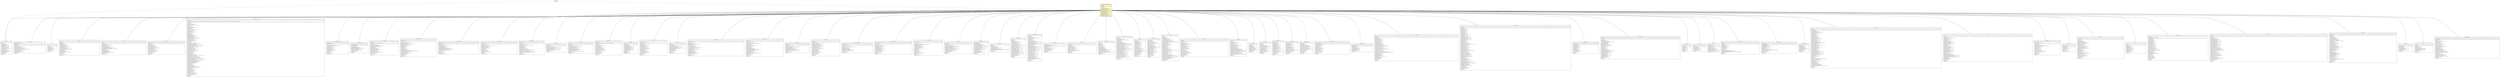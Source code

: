 #!/usr/local/bin/dot
#
# Class diagram 
# Generated by UMLGraph version R5_6 (http://www.umlgraph.org/)
#

digraph G {
	edge [fontname="arial",fontsize=10,labelfontname="arial",labelfontsize=10];
	node [fontname="arial",fontsize=10,shape=plaintext];
	nodesep=0.25;
	ranksep=0.5;
	// br.gov.to.sefaz.persistence.entity.AbstractEntity<I extends java.io.Serializable>
	c216847 [label=<<table title="br.gov.to.sefaz.persistence.entity.AbstractEntity" border="0" cellborder="1" cellspacing="0" cellpadding="2" port="p" bgcolor="lemonChiffon" href="./AbstractEntity.html">
		<tr><td><table border="0" cellspacing="0" cellpadding="1">
<tr><td align="center" balign="center"><font face="arial italic"> AbstractEntity&lt;I extends Serializable&gt; </font></td></tr>
		</table></td></tr>
		<tr><td><table border="0" cellspacing="0" cellpadding="1">
<tr><td align="left" balign="left"> + SIM : String </td></tr>
<tr><td align="left" balign="left"> + NAO : String </td></tr>
		</table></td></tr>
		<tr><td><table border="0" cellspacing="0" cellpadding="1">
<tr><td align="left" balign="left"> + AbstractEntity() </td></tr>
<tr><td align="left" balign="left"><font face="arial italic" point-size="10.0"> + getId() : I </font></td></tr>
<tr><td align="left" balign="left"> + getUsuarioInsercao() : String </td></tr>
<tr><td align="left" balign="left"> + setUsuarioInsercao(usuarioInsercao : String) </td></tr>
<tr><td align="left" balign="left"> + getDataInsercao() : LocalDateTime </td></tr>
<tr><td align="left" balign="left"> + setDataInsercao(dataInsercao : LocalDateTime) </td></tr>
<tr><td align="left" balign="left"> + getUsuarioAlteracao() : String </td></tr>
<tr><td align="left" balign="left"> + setUsuarioAlteracao(usuarioAlteracao : String) </td></tr>
<tr><td align="left" balign="left"> + getDataAlteracao() : LocalDateTime </td></tr>
<tr><td align="left" balign="left"> + setDataAlteracao(dataAlteracao : LocalDateTime) </td></tr>
<tr><td align="left" balign="left"> + getRegistroExcluido() : String </td></tr>
<tr><td align="left" balign="left"> + setRegistroExcluido(registroExcluido : String) </td></tr>
<tr><td align="left" balign="left"> + getUsuarioExclusao() : String </td></tr>
<tr><td align="left" balign="left"> + setUsuarioExclusao(usuarioExclusao : String) </td></tr>
<tr><td align="left" balign="left"> + getDataExclusao() : LocalDateTime </td></tr>
<tr><td align="left" balign="left"> + setDataExclusao(dataExclusao : LocalDateTime) </td></tr>
		</table></td></tr>
		</table>>, URL="./AbstractEntity.html", fontname="arial", fontcolor="black", fontsize=10.0];
	// br.gov.to.sefaz.par.gestao.persistence.entity.ParametroGeral
	c216992 [label=<<table title="br.gov.to.sefaz.par.gestao.persistence.entity.ParametroGeral" border="0" cellborder="1" cellspacing="0" cellpadding="2" port="p" href="../../par/gestao/persistence/entity/ParametroGeral.html">
		<tr><td><table border="0" cellspacing="0" cellpadding="1">
<tr><td align="center" balign="center"> ParametroGeral </td></tr>
		</table></td></tr>
		<tr><td><table border="0" cellspacing="0" cellpadding="1">
<tr><td align="left" balign="left"> + LISTAGEM_TIPO_USUARIO : String </td></tr>
<tr><td align="left" balign="left"> + LISTAGEM_UF : String </td></tr>
		</table></td></tr>
		<tr><td><table border="0" cellspacing="0" cellpadding="1">
<tr><td align="left" balign="left"> + ParametroGeral() </td></tr>
<tr><td align="left" balign="left"> + ParametroGeral(nomeParametroGeral : String, objetivoParametro : String, tipoParametroGeral : TipoParametroGeralEnum, conteudoValores : String) </td></tr>
<tr><td align="left" balign="left"> + getId() : Integer </td></tr>
<tr><td align="left" balign="left"> + getNomeParametroGeral() : String </td></tr>
<tr><td align="left" balign="left"> + setNomeParametroGeral(nomeParametroGeral : String) </td></tr>
<tr><td align="left" balign="left"> + getObjetivoParametro() : String </td></tr>
<tr><td align="left" balign="left"> + setObjetivoParametro(objetivoParametro : String) </td></tr>
<tr><td align="left" balign="left"> + getTipoParametroGeral() : TipoParametroGeralEnum </td></tr>
<tr><td align="left" balign="left"> + setTipoParametroGeral(tipoParametroGeral : TipoParametroGeralEnum) </td></tr>
<tr><td align="left" balign="left"> + getConteudoValores() : String </td></tr>
<tr><td align="left" balign="left"> + setConteudoValores(conteudoValores : String) </td></tr>
<tr><td align="left" balign="left"> + getIdParametroGeral() : Integer </td></tr>
<tr><td align="left" balign="left"> + setIdParametroGeral(idParametroGeral : Integer) </td></tr>
<tr><td align="left" balign="left"> + equals(o : Object) : boolean </td></tr>
<tr><td align="left" balign="left"> + hashCode() : int </td></tr>
		</table></td></tr>
		</table>>, URL="../../par/gestao/persistence/entity/ParametroGeral.html", fontname="arial", fontcolor="black", fontsize=10.0];
	// br.gov.to.sefaz.par.gestao.persistence.entity.Pais
	c216993 [label=<<table title="br.gov.to.sefaz.par.gestao.persistence.entity.Pais" border="0" cellborder="1" cellspacing="0" cellpadding="2" port="p" href="../../par/gestao/persistence/entity/Pais.html">
		<tr><td><table border="0" cellspacing="0" cellpadding="1">
<tr><td align="center" balign="center"> Pais </td></tr>
		</table></td></tr>
		<tr><td><table border="0" cellspacing="0" cellpadding="1">
<tr><td align="left" balign="left">  </td></tr>
		</table></td></tr>
		<tr><td><table border="0" cellspacing="0" cellpadding="1">
<tr><td align="left" balign="left"> + Pais() </td></tr>
<tr><td align="left" balign="left"> + Pais(codigoPais : String, nomePais : String) </td></tr>
<tr><td align="left" balign="left"> + getId() : String </td></tr>
<tr><td align="left" balign="left"> + getCodigoPais() : String </td></tr>
<tr><td align="left" balign="left"> + setCodigoPais(codigoPais : String) </td></tr>
<tr><td align="left" balign="left"> + getNomePais() : String </td></tr>
<tr><td align="left" balign="left"> + setNomePais(nomePais : String) </td></tr>
<tr><td align="left" balign="left"> + equals(obj : Object) : boolean </td></tr>
<tr><td align="left" balign="left"> + hashCode() : int </td></tr>
<tr><td align="left" balign="left"> + toString() : String </td></tr>
		</table></td></tr>
		</table>>, URL="../../par/gestao/persistence/entity/Pais.html", fontname="arial", fontcolor="black", fontsize=10.0];
	// br.gov.to.sefaz.par.gestao.persistence.entity.Municipio
	c216994 [label=<<table title="br.gov.to.sefaz.par.gestao.persistence.entity.Municipio" border="0" cellborder="1" cellspacing="0" cellpadding="2" port="p" href="../../par/gestao/persistence/entity/Municipio.html">
		<tr><td><table border="0" cellspacing="0" cellpadding="1">
<tr><td align="center" balign="center"> Municipio </td></tr>
		</table></td></tr>
		<tr><td><table border="0" cellspacing="0" cellpadding="1">
<tr><td align="left" balign="left">  </td></tr>
		</table></td></tr>
		<tr><td><table border="0" cellspacing="0" cellpadding="1">
<tr><td align="left" balign="left"> + Municipio() </td></tr>
<tr><td align="left" balign="left"> + Municipio(codigoIbge : Integer, codigoMunicipio : Integer, nomeMunicipio : String, codigoMunicipioTom : Integer, codigoMunicipioSerpro : Integer, capital : Boolean, unidadeFederacao : String) </td></tr>
<tr><td align="left" balign="left"> + getId() : Integer </td></tr>
<tr><td align="left" balign="left"> + getCodigoIbge() : Integer </td></tr>
<tr><td align="left" balign="left"> + setCodigoIbge(codigoIbge : Integer) </td></tr>
<tr><td align="left" balign="left"> + getCodigoMunicipio() : Integer </td></tr>
<tr><td align="left" balign="left"> + setCodigoMunicipio(codigoMunicipio : Integer) </td></tr>
<tr><td align="left" balign="left"> + getNomeMunicipio() : String </td></tr>
<tr><td align="left" balign="left"> + setNomeMunicipio(nomeMunicipio : String) </td></tr>
<tr><td align="left" balign="left"> + getCodigoMunicipioTom() : Integer </td></tr>
<tr><td align="left" balign="left"> + setCodigoMunicipioTom(codigoMunicipioTom : Integer) </td></tr>
<tr><td align="left" balign="left"> + getCodigoMunicipioSerpro() : Integer </td></tr>
<tr><td align="left" balign="left"> + setCodigoMunicipioSerpro(codigoMunicipioSerpro : Integer) </td></tr>
<tr><td align="left" balign="left"> + getCapital() : Boolean </td></tr>
<tr><td align="left" balign="left"> + setCapital(capital : Boolean) </td></tr>
<tr><td align="left" balign="left"> + getUnidadeFederacao() : String </td></tr>
<tr><td align="left" balign="left"> + setUnidadeFederacao(unidadeFederacao : String) </td></tr>
<tr><td align="left" balign="left"> + getEstado() : Estado </td></tr>
<tr><td align="left" balign="left"> + setEstado(estado : Estado) </td></tr>
<tr><td align="left" balign="left"> + hashCode() : int </td></tr>
<tr><td align="left" balign="left"> + equals(o : Object) : boolean </td></tr>
<tr><td align="left" balign="left"> + toString() : String </td></tr>
		</table></td></tr>
		</table>>, URL="../../par/gestao/persistence/entity/Municipio.html", fontname="arial", fontcolor="black", fontsize=10.0];
	// br.gov.to.sefaz.par.gestao.persistence.entity.Feriado
	c216997 [label=<<table title="br.gov.to.sefaz.par.gestao.persistence.entity.Feriado" border="0" cellborder="1" cellspacing="0" cellpadding="2" port="p" href="../../par/gestao/persistence/entity/Feriado.html">
		<tr><td><table border="0" cellspacing="0" cellpadding="1">
<tr><td align="center" balign="center"> Feriado </td></tr>
		</table></td></tr>
		<tr><td><table border="0" cellspacing="0" cellpadding="1">
<tr><td align="left" balign="left">  </td></tr>
		</table></td></tr>
		<tr><td><table border="0" cellspacing="0" cellpadding="1">
<tr><td align="left" balign="left"> + Feriado() </td></tr>
<tr><td align="left" balign="left"> + getId() : FeriadoPK </td></tr>
<tr><td align="left" balign="left"> + getDiaFeriado() : Integer </td></tr>
<tr><td align="left" balign="left"> + setDiaFeriado(diaFeriado : Integer) </td></tr>
<tr><td align="left" balign="left"> + getMesFeriado() : Integer </td></tr>
<tr><td align="left" balign="left"> + setMesFeriado(mesFeriado : Integer) </td></tr>
<tr><td align="left" balign="left"> + getAnoFeriado() : Integer </td></tr>
<tr><td align="left" balign="left"> + setAnoFeriado(anoFeriado : Integer) </td></tr>
<tr><td align="left" balign="left"> + getTipoFeriado() : TipoFeriadoEnum </td></tr>
<tr><td align="left" balign="left"> + setTipoFeriado(tipoFeriado : TipoFeriadoEnum) </td></tr>
<tr><td align="left" balign="left"> + getTxtObserva() : String </td></tr>
<tr><td align="left" balign="left"> + setTxtObserva(txtObserva : String) </td></tr>
<tr><td align="left" balign="left"> + getUnidadeFederacao() : String </td></tr>
<tr><td align="left" balign="left"> + setUnidadeFederacao(unidadeFederacao : String) </td></tr>
<tr><td align="left" balign="left"> + getCodigoIbge() : Integer </td></tr>
<tr><td align="left" balign="left"> + setCodigoIbge(codigoIbge : Integer) </td></tr>
<tr><td align="left" balign="left"> + equals(o : Object) : boolean </td></tr>
<tr><td align="left" balign="left"> + hashCode() : int </td></tr>
<tr><td align="left" balign="left"> + toString() : String </td></tr>
		</table></td></tr>
		</table>>, URL="../../par/gestao/persistence/entity/Feriado.html", fontname="arial", fontcolor="black", fontsize=10.0];
	// br.gov.to.sefaz.par.gestao.persistence.entity.Estado
	c216998 [label=<<table title="br.gov.to.sefaz.par.gestao.persistence.entity.Estado" border="0" cellborder="1" cellspacing="0" cellpadding="2" port="p" href="../../par/gestao/persistence/entity/Estado.html">
		<tr><td><table border="0" cellspacing="0" cellpadding="1">
<tr><td align="center" balign="center"> Estado </td></tr>
		</table></td></tr>
		<tr><td><table border="0" cellspacing="0" cellpadding="1">
<tr><td align="left" balign="left">  </td></tr>
		</table></td></tr>
		<tr><td><table border="0" cellspacing="0" cellpadding="1">
<tr><td align="left" balign="left"> + Estado() </td></tr>
<tr><td align="left" balign="left"> + Estado(unidadeFederacao : String, nomeEstado : String, aliquotaOrigemEntrada : Integer, valorAgregadoFarmaceutico : BigDecimal, cepGeralUf : String, codigoRegiao : Integer, cargaTributariaOrigem : Integer) </td></tr>
<tr><td align="left" balign="left"> + getId() : String </td></tr>
<tr><td align="left" balign="left"> + getUnidadeFederacao() : String </td></tr>
<tr><td align="left" balign="left"> + setUnidadeFederacao(unidadeFederacao : String) </td></tr>
<tr><td align="left" balign="left"> + getNomeEstado() : String </td></tr>
<tr><td align="left" balign="left"> + setNomeEstado(nomeEstado : String) </td></tr>
<tr><td align="left" balign="left"> + getAliquotaOrigemEntrada() : Integer </td></tr>
<tr><td align="left" balign="left"> + setAliquotaOrigemEntrada(aliquotaOrigemEntrada : Integer) </td></tr>
<tr><td align="left" balign="left"> + getValorAgregadoFarmaceutico() : BigDecimal </td></tr>
<tr><td align="left" balign="left"> + setValorAgregadoFarmaceutico(valorAgregadoFarmaceutico : BigDecimal) </td></tr>
<tr><td align="left" balign="left"> + getCepGeralUf() : String </td></tr>
<tr><td align="left" balign="left"> + setCepGeralUf(cepGeralUf : String) </td></tr>
<tr><td align="left" balign="left"> + getCodigoRegiao() : Integer </td></tr>
<tr><td align="left" balign="left"> + setCodigoRegiao(codigoRegiao : Integer) </td></tr>
<tr><td align="left" balign="left"> + getCargaTributariaOrigem() : Integer </td></tr>
<tr><td align="left" balign="left"> + setCargaTributariaOrigem(cargaTributariaOrigem : Integer) </td></tr>
<tr><td align="left" balign="left"> + equals(o : Object) : boolean </td></tr>
<tr><td align="left" balign="left"> + hashCode() : int </td></tr>
<tr><td align="left" balign="left"> + toString() : String </td></tr>
		</table></td></tr>
		</table>>, URL="../../par/gestao/persistence/entity/Estado.html", fontname="arial", fontcolor="black", fontsize=10.0];
	// br.gov.to.sefaz.par.gestao.persistence.entity.AtividadeEconomica
	c217000 [label=<<table title="br.gov.to.sefaz.par.gestao.persistence.entity.AtividadeEconomica" border="0" cellborder="1" cellspacing="0" cellpadding="2" port="p" href="../../par/gestao/persistence/entity/AtividadeEconomica.html">
		<tr><td><table border="0" cellspacing="0" cellpadding="1">
<tr><td align="center" balign="center"> AtividadeEconomica </td></tr>
		</table></td></tr>
		<tr><td><table border="0" cellspacing="0" cellpadding="1">
<tr><td align="left" balign="left">  </td></tr>
		</table></td></tr>
		<tr><td><table border="0" cellspacing="0" cellpadding="1">
<tr><td align="left" balign="left"> + AtividadeEconomica() </td></tr>
<tr><td align="left" balign="left"> + AtividadeEconomica(codigoCnae : String, descricaoCnae : String, codigoSuperiorCnae : String, idGrupoCnae : Integer, porcentagemCnae : Integer, situacaoCnae : Character) </td></tr>
<tr><td align="left" balign="left"> + getId() : String </td></tr>
<tr><td align="left" balign="left"> + getCodigoCnae() : String </td></tr>
<tr><td align="left" balign="left"> + setCodigoCnae(codigoCnae : String) </td></tr>
<tr><td align="left" balign="left"> + getDescricaoCnae() : String </td></tr>
<tr><td align="left" balign="left"> + setDescricaoCnae(descricaoCnae : String) </td></tr>
<tr><td align="left" balign="left"> + getCodigoSuperiorCnae() : String </td></tr>
<tr><td align="left" balign="left"> + setCodigoSuperiorCnae(codigoSuperiorCnae : String) </td></tr>
<tr><td align="left" balign="left"> + getIdGrupoCnae() : Integer </td></tr>
<tr><td align="left" balign="left"> + setIdGrupoCnae(idGrupoCnae : Integer) </td></tr>
<tr><td align="left" balign="left"> + getPorcentagemCnae() : Integer </td></tr>
<tr><td align="left" balign="left"> + setPorcentagemCnae(porcentagemCnae : Integer) </td></tr>
<tr><td align="left" balign="left"> + getSituacaoCnae() : Character </td></tr>
<tr><td align="left" balign="left"> + setSituacaoCnae(situacaoCnae : Character) </td></tr>
<tr><td align="left" balign="left"> + getCompositeName() : String </td></tr>
<tr><td align="left" balign="left"> + equals(o : Object) : boolean </td></tr>
<tr><td align="left" balign="left"> + hashCode() : int </td></tr>
<tr><td align="left" balign="left"> + toString() : String </td></tr>
		</table></td></tr>
		</table>>, URL="../../par/gestao/persistence/entity/AtividadeEconomica.html", fontname="arial", fontcolor="black", fontsize=10.0];
	// br.gov.to.sefaz.seg.persistence.entity.UsuarioSistema
	c217185 [label=<<table title="br.gov.to.sefaz.seg.persistence.entity.UsuarioSistema" border="0" cellborder="1" cellspacing="0" cellpadding="2" port="p" href="../../seg/persistence/entity/UsuarioSistema.html">
		<tr><td><table border="0" cellspacing="0" cellpadding="1">
<tr><td align="center" balign="center"> UsuarioSistema </td></tr>
		</table></td></tr>
		<tr><td><table border="0" cellspacing="0" cellpadding="1">
<tr><td align="left" balign="left">  </td></tr>
		</table></td></tr>
		<tr><td><table border="0" cellspacing="0" cellpadding="1">
<tr><td align="left" balign="left"> + UsuarioSistema() </td></tr>
<tr><td align="left" balign="left"> + UsuarioSistema(nomeCompletoUsuario : String, cpfUsuario : String, descricaoTipoUsuario : String, situacaoUsuario : SituacaoUsuarioEnum, nomeMunicipio : String, usuarioInsercao : String, dataInsercao : LocalDateTime, dataHoraLogin : LocalDateTime) </td></tr>
<tr><td align="left" balign="left"> + UsuarioSistema(cpfUsuario : String, nomeCompletoUsuario : String, cep : String, codigoLogradouro : String, endereco : String, numeroEndereco : Integer, apartamento : Integer, complemento : String, bairro : String, codigoEstado : String, codigoMunicipio : Integer, telefoneResidencial : String, outroEnderecoContato : String, correioEletronico : String, telefoneCelular : String, crc : String, situacaoUsuario : SituacaoUsuarioEnum, alterarSenhaProximoAcesso : Boolean, dataUltimaAlteracaoSenha : LocalDateTime, justificacaoCriacao : String, estaBloqueado : Boolean, dataDesbloqueio : LocalDateTime, tipoUsuario : TipoUsuario, codigoTipoUsuario : Integer) </td></tr>
<tr><td align="left" balign="left"> + getId() : String </td></tr>
<tr><td align="left" balign="left"> + getCpfUsuario() : String </td></tr>
<tr><td align="left" balign="left"> + setCpfUsuario(cpfUsuario : String) </td></tr>
<tr><td align="left" balign="left"> + getNomeCompletoUsuario() : String </td></tr>
<tr><td align="left" balign="left"> + setNomeCompletoUsuario(nomeCompletoUsuario : String) </td></tr>
<tr><td align="left" balign="left"> + getCep() : String </td></tr>
<tr><td align="left" balign="left"> + setCep(cep : String) </td></tr>
<tr><td align="left" balign="left"> + getCodigoLogradouro() : String </td></tr>
<tr><td align="left" balign="left"> + setCodigoLogradouro(codigoLogradouro : String) </td></tr>
<tr><td align="left" balign="left"> + getEndereco() : String </td></tr>
<tr><td align="left" balign="left"> + setEndereco(endereco : String) </td></tr>
<tr><td align="left" balign="left"> + getNumeroEndereco() : Integer </td></tr>
<tr><td align="left" balign="left"> + setNumeroEndereco(numeroEndereco : Integer) </td></tr>
<tr><td align="left" balign="left"> + getApartamento() : Integer </td></tr>
<tr><td align="left" balign="left"> + setApartamento(apartamento : Integer) </td></tr>
<tr><td align="left" balign="left"> + getComplemento() : String </td></tr>
<tr><td align="left" balign="left"> + setComplemento(complemento : String) </td></tr>
<tr><td align="left" balign="left"> + getBairro() : String </td></tr>
<tr><td align="left" balign="left"> + setBairro(bairro : String) </td></tr>
<tr><td align="left" balign="left"> + getCodigoEstado() : String </td></tr>
<tr><td align="left" balign="left"> + setCodigoEstado(codigoEstado : String) </td></tr>
<tr><td align="left" balign="left"> + getCodigoMunicipio() : Integer </td></tr>
<tr><td align="left" balign="left"> + setCodigoMunicipio(codigoMunicipio : Integer) </td></tr>
<tr><td align="left" balign="left"> + getTelefoneResidencial() : String </td></tr>
<tr><td align="left" balign="left"> + setTelefoneResidencial(telefoneResidencial : String) </td></tr>
<tr><td align="left" balign="left"> + getOutroEnderecoContato() : String </td></tr>
<tr><td align="left" balign="left"> + setOutroEnderecoContato(outroEnderecoContato : String) </td></tr>
<tr><td align="left" balign="left"> + getCorreioEletronico() : String </td></tr>
<tr><td align="left" balign="left"> + setCorreioEletronico(correioEletronico : String) </td></tr>
<tr><td align="left" balign="left"> + getTelefoneCelular() : String </td></tr>
<tr><td align="left" balign="left"> + setTelefoneCelular(telefoneCelular : String) </td></tr>
<tr><td align="left" balign="left"> + getCrc() : String </td></tr>
<tr><td align="left" balign="left"> + setCrc(crc : String) </td></tr>
<tr><td align="left" balign="left"> + getSituacaoUsuario() : SituacaoUsuarioEnum </td></tr>
<tr><td align="left" balign="left"> + setSituacaoUsuario(situacaoUsuario : SituacaoUsuarioEnum) </td></tr>
<tr><td align="left" balign="left"> + getAlterarSenhaProximoAcesso() : Boolean </td></tr>
<tr><td align="left" balign="left"> + setAlterarSenhaProximoAcesso(alterarSenhaProximoAcesso : Boolean) </td></tr>
<tr><td align="left" balign="left"> + getDataUltimaAlteracaoSenha() : LocalDateTime </td></tr>
<tr><td align="left" balign="left"> + setDataUltimaAlteracaoSenha(dataUltimaAlteracaoSenha : LocalDateTime) </td></tr>
<tr><td align="left" balign="left"> + getJustificacaoCriacao() : String </td></tr>
<tr><td align="left" balign="left"> + setJustificacaoCriacao(justificacaoCriacao : String) </td></tr>
<tr><td align="left" balign="left"> + getEstaBloqueado() : Boolean </td></tr>
<tr><td align="left" balign="left"> + setEstaBloqueado(estaBloqueado : Boolean) </td></tr>
<tr><td align="left" balign="left"> + getDataDesbloqueio() : LocalDateTime </td></tr>
<tr><td align="left" balign="left"> + setDataDesbloqueio(dataDesbloqueio : LocalDateTime) </td></tr>
<tr><td align="left" balign="left"> + getCodigoTipoUsuario() : Integer </td></tr>
<tr><td align="left" balign="left"> + setCodigoTipoUsuario(codigoTipoUsuario : Integer) </td></tr>
<tr><td align="left" balign="left"> + getDescricaoTipoUsuario() : String </td></tr>
<tr><td align="left" balign="left"> + getMunicipio() : Municipio </td></tr>
<tr><td align="left" balign="left"> + setMunicipio(municipio : Municipio) </td></tr>
<tr><td align="left" balign="left"> + getUnidadeFederacao() : String </td></tr>
<tr><td align="left" balign="left"> + getNomeMunicipio() : String </td></tr>
<tr><td align="left" balign="left"> + getHistoricoLoginSistema() : LocalDateTime </td></tr>
<tr><td align="left" balign="left"> + setHistoricoLoginSistema(historicoLoginSistema : Set&lt;HistoricoLoginSistema&gt;) </td></tr>
<tr><td align="left" balign="left"> + getSolicitacaoUsuario() : SolicitacaoUsuario </td></tr>
<tr><td align="left" balign="left"> + setSolicitacaoUsuario(solicitacaoUsuario : SolicitacaoUsuario) </td></tr>
<tr><td align="left" balign="left"> + getUsuarioPostoTrabalho() : UsuarioPostoTrabalho </td></tr>
<tr><td align="left" balign="left"> + getListUsuarioPostoTrabalho() : List&lt;UsuarioPostoTrabalho&gt; </td></tr>
<tr><td align="left" balign="left"> + setUsuarioPostoTrabalho(usuarioPostoTrabalho : UsuarioPostoTrabalho) </td></tr>
<tr><td align="left" balign="left"> + setListUsuarioPostoTrabalho(listUsuarioPostoTrabalho : List&lt;UsuarioPostoTrabalho&gt;) </td></tr>
<tr><td align="left" balign="left"> + getIdentificacaoPostoTrabalho() : Integer </td></tr>
<tr><td align="left" balign="left"> + setIdentificacaoPostoTrabalho(identificacaoPostoTrabalho : Integer) </td></tr>
<tr><td align="left" balign="left"> + setUnidadeOrganizacionalPostoTrabalho(identificUnidOrganizac : Long) </td></tr>
<tr><td align="left" balign="left"> + getUnidadeOrganizacionalPostoTrabalho() : Long </td></tr>
<tr><td align="left" balign="left"> + setPostoTrabalho(identificacaoPostoTrabalho : Integer) </td></tr>
<tr><td align="left" balign="left"> + getStatusSolicitacao() : SituacaoSolicitacaoEnum </td></tr>
<tr><td align="left" balign="left"> + getDataSolicitacao() : LocalDateTime </td></tr>
<tr><td align="left" balign="left"> + getNomeEstado() : String </td></tr>
<tr><td align="left" balign="left"> + getNomeCidade() : String </td></tr>
<tr><td align="left" balign="left"> + getNomeUnidOrganizac() : String </td></tr>
<tr><td align="left" balign="left"> + getNomePostoDeTrabalho() : String </td></tr>
<tr><td align="left" balign="left"> + setNomePostoDeTrabalho(nomePostoDeTrabalho : String) </td></tr>
<tr><td align="left" balign="left"> + getInscricaoEstadualNegocio() : String </td></tr>
<tr><td align="left" balign="left"> + setInscricaoEstadualNegocio(inscricaoEstadualNegocio : String) </td></tr>
<tr><td align="left" balign="left"> + getCnpjNegocio() : String </td></tr>
<tr><td align="left" balign="left"> + setCnpjNegocio(cnpjNegocio : String) </td></tr>
<tr><td align="left" balign="left"> + getUsuarioPerfis() : String </td></tr>
<tr><td align="left" balign="left"> + setUsuarioPerfis(usuarioPerfis : String) </td></tr>
<tr><td align="left" balign="left"> + getLogradouro() : Logradouro </td></tr>
<tr><td align="left" balign="left"> + setLogradouro(logradouro : Logradouro) </td></tr>
<tr><td align="left" balign="left"> + getTipoUsuario() : TipoUsuario </td></tr>
<tr><td align="left" balign="left"> + setTipoUsuario(tipoUsuario : TipoUsuario) </td></tr>
<tr><td align="left" balign="left"> + getUsuarioPerfil() : Set&lt;UsuarioPerfil&gt; </td></tr>
<tr><td align="left" balign="left"> + setUsuarioPerfil(usuarioPerfil : Set&lt;UsuarioPerfil&gt;) </td></tr>
<tr><td align="left" balign="left"> + getListPerfisCommaSeparated() : String </td></tr>
<tr><td align="left" balign="left"> + equals(o : Object) : boolean </td></tr>
<tr><td align="left" balign="left"> + hashCode() : int </td></tr>
<tr><td align="left" balign="left"> + toString() : String </td></tr>
		</table></td></tr>
		</table>>, URL="../../seg/persistence/entity/UsuarioSistema.html", fontname="arial", fontcolor="black", fontsize=10.0];
	// br.gov.to.sefaz.seg.persistence.entity.UsuarioPrincipalEmpresa
	c217186 [label=<<table title="br.gov.to.sefaz.seg.persistence.entity.UsuarioPrincipalEmpresa" border="0" cellborder="1" cellspacing="0" cellpadding="2" port="p" href="../../seg/persistence/entity/UsuarioPrincipalEmpresa.html">
		<tr><td><table border="0" cellspacing="0" cellpadding="1">
<tr><td align="center" balign="center"> UsuarioPrincipalEmpresa </td></tr>
		</table></td></tr>
		<tr><td><table border="0" cellspacing="0" cellpadding="1">
<tr><td align="left" balign="left">  </td></tr>
		</table></td></tr>
		<tr><td><table border="0" cellspacing="0" cellpadding="1">
<tr><td align="left" balign="left"> + UsuarioPrincipalEmpresa() </td></tr>
<tr><td align="left" balign="left"> + UsuarioPrincipalEmpresa(identificacaoUsuarioPrincip : Long, cnpjEmpresa : String, cpfUsuario : String) </td></tr>
<tr><td align="left" balign="left"> + getId() : Long </td></tr>
<tr><td align="left" balign="left"> + getIdentificacaoUsuarioPrincip() : Long </td></tr>
<tr><td align="left" balign="left"> + setIdentificacaoUsuarioPrincip(identificacaoUsuarioPrincip : Long) </td></tr>
<tr><td align="left" balign="left"> + getCnpjEmpresa() : String </td></tr>
<tr><td align="left" balign="left"> + setCnpjEmpresa(cnpjEmpresa : String) </td></tr>
<tr><td align="left" balign="left"> + getCpfUsuario() : String </td></tr>
<tr><td align="left" balign="left"> + setCpfUsuario(cpfUsuario : String) </td></tr>
<tr><td align="left" balign="left"> + getNomeEmpresa() : String </td></tr>
<tr><td align="left" balign="left"> + setNomeEmpresa(nomeEmpresa : String) </td></tr>
<tr><td align="left" balign="left"> + getNomeUsuario() : String </td></tr>
<tr><td align="left" balign="left"> + setNomeUsuario(nomeUsuario : String) </td></tr>
<tr><td align="left" balign="left"> + getECnpj() : String </td></tr>
<tr><td align="left" balign="left"> + setECnpj(eCnpj : String) </td></tr>
<tr><td align="left" balign="left"> + hashCode() : int </td></tr>
<tr><td align="left" balign="left"> + equals(obj : Object) : boolean </td></tr>
<tr><td align="left" balign="left"> + toString() : String </td></tr>
		</table></td></tr>
		</table>>, URL="../../seg/persistence/entity/UsuarioPrincipalEmpresa.html", fontname="arial", fontcolor="black", fontsize=10.0];
	// br.gov.to.sefaz.seg.persistence.entity.UsuarioPostoTrabalho
	c217188 [label=<<table title="br.gov.to.sefaz.seg.persistence.entity.UsuarioPostoTrabalho" border="0" cellborder="1" cellspacing="0" cellpadding="2" port="p" href="../../seg/persistence/entity/UsuarioPostoTrabalho.html">
		<tr><td><table border="0" cellspacing="0" cellpadding="1">
<tr><td align="center" balign="center"> UsuarioPostoTrabalho </td></tr>
		</table></td></tr>
		<tr><td><table border="0" cellspacing="0" cellpadding="1">
<tr><td align="left" balign="left">  </td></tr>
		</table></td></tr>
		<tr><td><table border="0" cellspacing="0" cellpadding="1">
<tr><td align="left" balign="left"> + UsuarioPostoTrabalho() </td></tr>
<tr><td align="left" balign="left"> + UsuarioPostoTrabalho(cpfUsuario : String, identificacaoPostoTrabalho : Integer) </td></tr>
<tr><td align="left" balign="left"> + getId() : UsuarioPostoTrabalhoPK </td></tr>
<tr><td align="left" balign="left"> + getCpfUsuario() : String </td></tr>
<tr><td align="left" balign="left"> + setCpfUsuario(cpfUsuario : String) </td></tr>
<tr><td align="left" balign="left"> + getIdentificacaoPostoTrabalho() : Integer </td></tr>
<tr><td align="left" balign="left"> + setIdentificacaoPostoTrabalho(identificacaoPostoTrabalho : Integer) </td></tr>
<tr><td align="left" balign="left"> + getUsuarioSistema() : UsuarioSistema </td></tr>
<tr><td align="left" balign="left"> + setUsuarioSistema(usuarioSistema : UsuarioSistema) </td></tr>
<tr><td align="left" balign="left"> + getPostoTrabalho() : PostoTrabalho </td></tr>
<tr><td align="left" balign="left"> + setPostoTrabalho(postoTrabalho : PostoTrabalho) </td></tr>
<tr><td align="left" balign="left"> + equals(o : Object) : boolean </td></tr>
<tr><td align="left" balign="left"> + hashCode() : int </td></tr>
<tr><td align="left" balign="left"> + toString() : String </td></tr>
		</table></td></tr>
		</table>>, URL="../../seg/persistence/entity/UsuarioPostoTrabalho.html", fontname="arial", fontcolor="black", fontsize=10.0];
	// br.gov.to.sefaz.seg.persistence.entity.UsuarioPerfil
	c217189 [label=<<table title="br.gov.to.sefaz.seg.persistence.entity.UsuarioPerfil" border="0" cellborder="1" cellspacing="0" cellpadding="2" port="p" href="../../seg/persistence/entity/UsuarioPerfil.html">
		<tr><td><table border="0" cellspacing="0" cellpadding="1">
<tr><td align="center" balign="center"> UsuarioPerfil </td></tr>
		</table></td></tr>
		<tr><td><table border="0" cellspacing="0" cellpadding="1">
<tr><td align="left" balign="left">  </td></tr>
		</table></td></tr>
		<tr><td><table border="0" cellspacing="0" cellpadding="1">
<tr><td align="left" balign="left"> + UsuarioPerfil() </td></tr>
<tr><td align="left" balign="left"> + UsuarioPerfil(cpfUsuario : String, identificacaoPerfil : Long) </td></tr>
<tr><td align="left" balign="left"> + UsuarioPerfil(identificacaoUsuarioPerfil : Long, situacaoPerfil : SituacaoUsuarioEnum, cpfUsuario : String, identificacaoPerfil : Long) </td></tr>
<tr><td align="left" balign="left"> + getId() : Long </td></tr>
<tr><td align="left" balign="left"> + getIdentificacaoUsuarioPerfil() : Long </td></tr>
<tr><td align="left" balign="left"> + setIdentificacaoUsuarioPerfil(identificacaoUsuarioPerfil : Long) </td></tr>
<tr><td align="left" balign="left"> + getSituacaoPerfil() : SituacaoUsuarioEnum </td></tr>
<tr><td align="left" balign="left"> + setSituacaoPerfil(situacaoPerfil : SituacaoUsuarioEnum) </td></tr>
<tr><td align="left" balign="left"> + getCpfUsuario() : String </td></tr>
<tr><td align="left" balign="left"> + getIdentificacaoPerfil() : Long </td></tr>
<tr><td align="left" balign="left"> + getPerfisSistema() : PerfilSistema </td></tr>
<tr><td align="left" balign="left"> + setPerfisSistema(perfisSistema : PerfilSistema) </td></tr>
<tr><td align="left" balign="left"> + setIdentificacaoPerfil(identificacaoPerfil : Long) </td></tr>
<tr><td align="left" balign="left"> + setCpfUsuario(cpfUsuario : String) </td></tr>
<tr><td align="left" balign="left"> + getNomePerfilSistema() : String </td></tr>
<tr><td align="left" balign="left"> + getUsuarioSistema() : UsuarioSistema </td></tr>
<tr><td align="left" balign="left"> + setUsuarioSistema(usuarioSistema : UsuarioSistema) </td></tr>
<tr><td align="left" balign="left"> + getNomeUsuarioSistema() : String </td></tr>
<tr><td align="left" balign="left"> + equals(o : Object) : boolean </td></tr>
<tr><td align="left" balign="left"> + hashCode() : int </td></tr>
<tr><td align="left" balign="left"> + toString() : String </td></tr>
		</table></td></tr>
		</table>>, URL="../../seg/persistence/entity/UsuarioPerfil.html", fontname="arial", fontcolor="black", fontsize=10.0];
	// br.gov.to.sefaz.seg.persistence.entity.UnidadeOrganizacional
	c217190 [label=<<table title="br.gov.to.sefaz.seg.persistence.entity.UnidadeOrganizacional" border="0" cellborder="1" cellspacing="0" cellpadding="2" port="p" href="../../seg/persistence/entity/UnidadeOrganizacional.html">
		<tr><td><table border="0" cellspacing="0" cellpadding="1">
<tr><td align="center" balign="center"> UnidadeOrganizacional </td></tr>
		</table></td></tr>
		<tr><td><table border="0" cellspacing="0" cellpadding="1">
<tr><td align="left" balign="left">  </td></tr>
		</table></td></tr>
		<tr><td><table border="0" cellspacing="0" cellpadding="1">
<tr><td align="left" balign="left"> + UnidadeOrganizacional() </td></tr>
<tr><td align="left" balign="left"> + UnidadeOrganizacional(identificacaoUnidOrganizac : Long, nomeUnidOrganizac : String, unidOrganizacPai : Long, telefone : String, endereco : String, chefeGeral : String) </td></tr>
<tr><td align="left" balign="left"> + getId() : Long </td></tr>
<tr><td align="left" balign="left"> + getIdentificacaoUnidOrganizac() : Long </td></tr>
<tr><td align="left" balign="left"> + setIdentificacaoUnidOrganizac(identificacaoUnidOrganizac : Long) </td></tr>
<tr><td align="left" balign="left"> + getNomeUnidOrganizac() : String </td></tr>
<tr><td align="left" balign="left"> + setNomeUnidOrganizac(nomeUnidOrganizac : String) </td></tr>
<tr><td align="left" balign="left"> + getUnidOrganizacPai() : Long </td></tr>
<tr><td align="left" balign="left"> + setUnidOrganizacPai(unidOrganizacPai : Long) </td></tr>
<tr><td align="left" balign="left"> + getNomeUnidOrganizacPai() : String </td></tr>
<tr><td align="left" balign="left"> + getTelefone() : String </td></tr>
<tr><td align="left" balign="left"> + setTelefone(telefone : String) </td></tr>
<tr><td align="left" balign="left"> + getEndereco() : String </td></tr>
<tr><td align="left" balign="left"> + setEndereco(endereco : String) </td></tr>
<tr><td align="left" balign="left"> + getChefeGeral() : String </td></tr>
<tr><td align="left" balign="left"> + setChefeGeral(chefeGeral : String) </td></tr>
<tr><td align="left" balign="left"> + getUnidadeOrganizacionalPai() : UnidadeOrganizacional </td></tr>
<tr><td align="left" balign="left"> + setUnidadeOrganizacionalPai(unidadeOrganizacionalPai : UnidadeOrganizacional) </td></tr>
<tr><td align="left" balign="left"> + getCodigoTipoUnidade() : Character </td></tr>
<tr><td align="left" balign="left"> + setCodigoTipoUnidade(codigoTipoUnidade : Character) </td></tr>
<tr><td align="left" balign="left"> + getTipoUnidade() : TipoUnidade </td></tr>
<tr><td align="left" balign="left"> + setTipoUnidade(tipoUnidade : TipoUnidade) </td></tr>
<tr><td align="left" balign="left"> + getDescricaoTipoUnidade() : String </td></tr>
<tr><td align="left" balign="left"> + getCodeLabel() : String </td></tr>
<tr><td align="left" balign="left"> + toString() : String </td></tr>
<tr><td align="left" balign="left"> + equals(o : Object) : boolean </td></tr>
<tr><td align="left" balign="left"> + hashCode() : int </td></tr>
		</table></td></tr>
		</table>>, URL="../../seg/persistence/entity/UnidadeOrganizacional.html", fontname="arial", fontcolor="black", fontsize=10.0];
	// br.gov.to.sefaz.seg.persistence.entity.SolicitacaoUsuario
	c217191 [label=<<table title="br.gov.to.sefaz.seg.persistence.entity.SolicitacaoUsuario" border="0" cellborder="1" cellspacing="0" cellpadding="2" port="p" href="../../seg/persistence/entity/SolicitacaoUsuario.html">
		<tr><td><table border="0" cellspacing="0" cellpadding="1">
<tr><td align="center" balign="center"> SolicitacaoUsuario </td></tr>
		</table></td></tr>
		<tr><td><table border="0" cellspacing="0" cellpadding="1">
<tr><td align="left" balign="left">  </td></tr>
		</table></td></tr>
		<tr><td><table border="0" cellspacing="0" cellpadding="1">
<tr><td align="left" balign="left"> + SolicitacaoUsuario() </td></tr>
<tr><td align="left" balign="left"> + SolicitacaoUsuario(identificacaoSolicitacao : Long, cnpjNegocio : String, inscricaoEstadualNegocio : String, situacaoSolicitacao : SituacaoSolicitacaoEnum, usuarioSistema : UsuarioSistema) </td></tr>
<tr><td align="left" balign="left"> + getId() : Long </td></tr>
<tr><td align="left" balign="left"> + getIdentificacaoSolicitacao() : Long </td></tr>
<tr><td align="left" balign="left"> + setIdentificacaoSolicitacao(identificacaoSolicitacao : Long) </td></tr>
<tr><td align="left" balign="left"> + getCnpjNegocio() : String </td></tr>
<tr><td align="left" balign="left"> + setCnpjNegocio(cnpjNegocio : String) </td></tr>
<tr><td align="left" balign="left"> + getInscricaoEstadualNegocio() : String </td></tr>
<tr><td align="left" balign="left"> + setInscricaoEstadualNegocio(inscricaoEstadualNegocio : String) </td></tr>
<tr><td align="left" balign="left"> + getSituacaoSolicitacao() : SituacaoSolicitacaoEnum </td></tr>
<tr><td align="left" balign="left"> + setSituacaoSolicitacao(situacaoSolicitacao : SituacaoSolicitacaoEnum) </td></tr>
<tr><td align="left" balign="left"> + getUsuarioSistema() : UsuarioSistema </td></tr>
<tr><td align="left" balign="left"> + setUsuarioSistema(usuarioSistema : UsuarioSistema) </td></tr>
<tr><td align="left" balign="left"> + hashCode() : int </td></tr>
<tr><td align="left" balign="left"> + equals(obj : Object) : boolean </td></tr>
<tr><td align="left" balign="left"> + toString() : String </td></tr>
<tr><td align="left" balign="left"> + getCpfUsuario() : String </td></tr>
<tr><td align="left" balign="left"> + setCpfUsuario(cpfUsuario : String) </td></tr>
		</table></td></tr>
		</table>>, URL="../../seg/persistence/entity/SolicitacaoUsuario.html", fontname="arial", fontcolor="black", fontsize=10.0];
	// br.gov.to.sefaz.seg.persistence.entity.SmsContribuinte
	c217192 [label=<<table title="br.gov.to.sefaz.seg.persistence.entity.SmsContribuinte" border="0" cellborder="1" cellspacing="0" cellpadding="2" port="p" href="../../seg/persistence/entity/SmsContribuinte.html">
		<tr><td><table border="0" cellspacing="0" cellpadding="1">
<tr><td align="center" balign="center"> SmsContribuinte </td></tr>
		</table></td></tr>
		<tr><td><table border="0" cellspacing="0" cellpadding="1">
<tr><td align="left" balign="left">  </td></tr>
		</table></td></tr>
		<tr><td><table border="0" cellspacing="0" cellpadding="1">
<tr><td align="left" balign="left"> + SmsContribuinte() </td></tr>
<tr><td align="left" balign="left"> + SmsContribuinte(identificacaoSmsEnviado : Long, numeroTelefone : String, dataEnvio : LocalDateTime, assunto : String, conteudo : String, destinatario : UsuarioSistema) </td></tr>
<tr><td align="left" balign="left"> + getId() : Long </td></tr>
<tr><td align="left" balign="left"> + getIdentificacaoSmsEnviado() : Long </td></tr>
<tr><td align="left" balign="left"> + setIdentificacaoSmsEnviado(identificacaoSmsEnviado : Long) </td></tr>
<tr><td align="left" balign="left"> + getNumeroTelefone() : String </td></tr>
<tr><td align="left" balign="left"> + setNumeroTelefone(numeroTelefone : String) </td></tr>
<tr><td align="left" balign="left"> + getDataEnvio() : LocalDateTime </td></tr>
<tr><td align="left" balign="left"> + setDataEnvio(dataEnvio : LocalDateTime) </td></tr>
<tr><td align="left" balign="left"> + getAssunto() : String </td></tr>
<tr><td align="left" balign="left"> + setAssunto(assunto : String) </td></tr>
<tr><td align="left" balign="left"> + getConteudo() : String </td></tr>
<tr><td align="left" balign="left"> + setConteudo(conteudo : String) </td></tr>
<tr><td align="left" balign="left"> + getDestinatario() : UsuarioSistema </td></tr>
<tr><td align="left" balign="left"> + setDestinatario(destinatario : UsuarioSistema) </td></tr>
<tr><td align="left" balign="left"> + hashCode() : int </td></tr>
<tr><td align="left" balign="left"> + equals(obj : Object) : boolean </td></tr>
<tr><td align="left" balign="left"> + toString() : String </td></tr>
		</table></td></tr>
		</table>>, URL="../../seg/persistence/entity/SmsContribuinte.html", fontname="arial", fontcolor="black", fontsize=10.0];
	// br.gov.to.sefaz.seg.persistence.entity.ProcuracaoUsuario
	c217194 [label=<<table title="br.gov.to.sefaz.seg.persistence.entity.ProcuracaoUsuario" border="0" cellborder="1" cellspacing="0" cellpadding="2" port="p" href="../../seg/persistence/entity/ProcuracaoUsuario.html">
		<tr><td><table border="0" cellspacing="0" cellpadding="1">
<tr><td align="center" balign="center"> ProcuracaoUsuario </td></tr>
		</table></td></tr>
		<tr><td><table border="0" cellspacing="0" cellpadding="1">
<tr><td align="left" balign="left">  </td></tr>
		</table></td></tr>
		<tr><td><table border="0" cellspacing="0" cellpadding="1">
<tr><td align="left" balign="left"> + ProcuracaoUsuario() </td></tr>
<tr><td align="left" balign="left"> + ProcuracaoUsuario(identificacaoProcurUsuario : Long, cpfOrigem : String, cnpjOrigem : String, cpfProcurado : String) </td></tr>
<tr><td align="left" balign="left"> + getId() : Long </td></tr>
<tr><td align="left" balign="left"> + getIdentificacaoProcurUsuario() : Long </td></tr>
<tr><td align="left" balign="left"> + setIdentificacaoProcurUsuario(identificacaoProcurUsuario : Long) </td></tr>
<tr><td align="left" balign="left"> + getCpfOrigem() : String </td></tr>
<tr><td align="left" balign="left"> + setCpfOrigem(cpfOrigem : String) </td></tr>
<tr><td align="left" balign="left"> + getCnpjOrigem() : String </td></tr>
<tr><td align="left" balign="left"> + setCnpjOrigem(cnpjOrigem : String) </td></tr>
<tr><td align="left" balign="left"> + getCpfProcurado() : String </td></tr>
<tr><td align="left" balign="left"> + setCpfProcurado(cpfProcurado : String) </td></tr>
<tr><td align="left" balign="left"> + getProcuracaoOpcoes() : List&lt;ProcuracaoOpcao&gt; </td></tr>
<tr><td align="left" balign="left"> + setProcuracaoOpcoes(procuracaoOpcoes : List&lt;ProcuracaoOpcao&gt;) </td></tr>
<tr><td align="left" balign="left"> + getCpfOrigemProcuracao() : ListagemCpfProcuracao </td></tr>
<tr><td align="left" balign="left"> + setCpfOrigemProcuracao(cpfOrigemProcuracao : ListagemCpfProcuracao) </td></tr>
<tr><td align="left" balign="left"> + getCnpjOrigemProcuracao() : ListagemCpfProcuracao </td></tr>
<tr><td align="left" balign="left"> + setCnpjOrigemProcuracao(cnpjOrigemProcuracao : ListagemCpfProcuracao) </td></tr>
<tr><td align="left" balign="left"> + hashCode() : int </td></tr>
<tr><td align="left" balign="left"> + equals(obj : Object) : boolean </td></tr>
<tr><td align="left" balign="left"> + toString() : String </td></tr>
		</table></td></tr>
		</table>>, URL="../../seg/persistence/entity/ProcuracaoUsuario.html", fontname="arial", fontcolor="black", fontsize=10.0];
	// br.gov.to.sefaz.seg.persistence.entity.ProcuracaoOpcao
	c217195 [label=<<table title="br.gov.to.sefaz.seg.persistence.entity.ProcuracaoOpcao" border="0" cellborder="1" cellspacing="0" cellpadding="2" port="p" href="../../seg/persistence/entity/ProcuracaoOpcao.html">
		<tr><td><table border="0" cellspacing="0" cellpadding="1">
<tr><td align="center" balign="center"> ProcuracaoOpcao </td></tr>
		</table></td></tr>
		<tr><td><table border="0" cellspacing="0" cellpadding="1">
<tr><td align="left" balign="left">  </td></tr>
		</table></td></tr>
		<tr><td><table border="0" cellspacing="0" cellpadding="1">
<tr><td align="left" balign="left"> + ProcuracaoOpcao() </td></tr>
<tr><td align="left" balign="left"> + ProcuracaoOpcao(identificacaoProcuradoOpcao : Long, identificacaoOpcaoAplicacao : Long) </td></tr>
<tr><td align="left" balign="left"> + getId() : Long </td></tr>
<tr><td align="left" balign="left"> + getIdentificacaoProcuradoOpcao() : Long </td></tr>
<tr><td align="left" balign="left"> + setIdentificacaoProcuradoOpcao(identificacaoProcuradoOpcao : Long) </td></tr>
<tr><td align="left" balign="left"> + getIdentificacaoOpcaoAplicacao() : Long </td></tr>
<tr><td align="left" balign="left"> + setIdentificacaoOpcaoAplicacao(identificacaoOpcaoAplicacao : Long) </td></tr>
<tr><td align="left" balign="left"> + getIdentificacaoProcurUsuario() : Long </td></tr>
<tr><td align="left" balign="left"> + setIdentificacaoProcurUsuario(identificacaoProcurUsuario : Long) </td></tr>
<tr><td align="left" balign="left"> + equals(o : Object) : boolean </td></tr>
<tr><td align="left" balign="left"> + hashCode() : int </td></tr>
<tr><td align="left" balign="left"> + toString() : String </td></tr>
		</table></td></tr>
		</table>>, URL="../../seg/persistence/entity/ProcuracaoOpcao.html", fontname="arial", fontcolor="black", fontsize=10.0];
	// br.gov.to.sefaz.seg.persistence.entity.PostoTrabalho
	c217196 [label=<<table title="br.gov.to.sefaz.seg.persistence.entity.PostoTrabalho" border="0" cellborder="1" cellspacing="0" cellpadding="2" port="p" href="../../seg/persistence/entity/PostoTrabalho.html">
		<tr><td><table border="0" cellspacing="0" cellpadding="1">
<tr><td align="center" balign="center"> PostoTrabalho </td></tr>
		</table></td></tr>
		<tr><td><table border="0" cellspacing="0" cellpadding="1">
<tr><td align="left" balign="left">  </td></tr>
		</table></td></tr>
		<tr><td><table border="0" cellspacing="0" cellpadding="1">
<tr><td align="left" balign="left"> + PostoTrabalho() </td></tr>
<tr><td align="left" balign="left"> + PostoTrabalho(identificacaoPostoTrabalho : Integer, nomePostoTrabalho : String, identificacaoUnidOrganizac : Long) </td></tr>
<tr><td align="left" balign="left"> + getId() : Integer </td></tr>
<tr><td align="left" balign="left"> + getIdentificacaoPostoTrabalho() : Integer </td></tr>
<tr><td align="left" balign="left"> + setIdentificacaoPostoTrabalho(identificacaoPostoTrabalho : Integer) </td></tr>
<tr><td align="left" balign="left"> + getNomePostoTrabalho() : String </td></tr>
<tr><td align="left" balign="left"> + setNomePostoTrabalho(nomePostoTrabalho : String) </td></tr>
<tr><td align="left" balign="left"> + getUnidOrganizac() : UnidadeOrganizacional </td></tr>
<tr><td align="left" balign="left"> + getIdentificacaoUnidOrganizac() : Long </td></tr>
<tr><td align="left" balign="left"> + setIdentificacaoUnidOrganizac(identificacaoUnidOrganizac : Long) </td></tr>
<tr><td align="left" balign="left"> + getUnidadeOrganizacional() : UnidadeOrganizacional </td></tr>
<tr><td align="left" balign="left"> + getNomeUnidOrganizac() : String </td></tr>
<tr><td align="left" balign="left"> + setUnidadeOrganizacional(unidadeOrganizacional : UnidadeOrganizacional) </td></tr>
<tr><td align="left" balign="left"> + hashCode() : int </td></tr>
<tr><td align="left" balign="left"> + equals(obj : Object) : boolean </td></tr>
<tr><td align="left" balign="left"> + toString() : String </td></tr>
		</table></td></tr>
		</table>>, URL="../../seg/persistence/entity/PostoTrabalho.html", fontname="arial", fontcolor="black", fontsize=10.0];
	// br.gov.to.sefaz.seg.persistence.entity.PerfilSistema
	c217197 [label=<<table title="br.gov.to.sefaz.seg.persistence.entity.PerfilSistema" border="0" cellborder="1" cellspacing="0" cellpadding="2" port="p" href="../../seg/persistence/entity/PerfilSistema.html">
		<tr><td><table border="0" cellspacing="0" cellpadding="1">
<tr><td align="center" balign="center"> PerfilSistema </td></tr>
		</table></td></tr>
		<tr><td><table border="0" cellspacing="0" cellpadding="1">
<tr><td align="left" balign="left">  </td></tr>
		</table></td></tr>
		<tr><td><table border="0" cellspacing="0" cellpadding="1">
<tr><td align="left" balign="left"> + PerfilSistema() </td></tr>
<tr><td align="left" balign="left"> + PerfilSistema(identificacaoPerfil : Long, nomePerfil : String, descricaoPerfil : String) </td></tr>
<tr><td align="left" balign="left"> + PerfilSistema(identificacaoPerfil : Long, nomePerfil : String, descricaoPerfil : String, totalUsuarios : Long, totalPapeis : Long) </td></tr>
<tr><td align="left" balign="left"> + getId() : Long </td></tr>
<tr><td align="left" balign="left"> + getIdentificacaoPerfil() : Long </td></tr>
<tr><td align="left" balign="left"> + setIdentificacaoPerfil(identificacaoPerfil : Long) </td></tr>
<tr><td align="left" balign="left"> + getNomePerfil() : String </td></tr>
<tr><td align="left" balign="left"> + setNomePerfil(nomePerfil : String) </td></tr>
<tr><td align="left" balign="left"> + getDescricaoPerfil() : String </td></tr>
<tr><td align="left" balign="left"> + setDescricaoPerfil(descricaoPerfil : String) </td></tr>
<tr><td align="left" balign="left"> + getPerfilPapel() : Set&lt;PerfilPapel&gt; </td></tr>
<tr><td align="left" balign="left"> + setPerfilPapel(perfilPapel : Set&lt;PerfilPapel&gt;) </td></tr>
<tr><td align="left" balign="left"> + getUsuarioPerfil() : Set&lt;UsuarioPerfil&gt; </td></tr>
<tr><td align="left" balign="left"> + setUsuarioPerfil(usuarioPerfil : Set&lt;UsuarioPerfil&gt;) </td></tr>
<tr><td align="left" balign="left"> + getTotalUsuarios() : Long </td></tr>
<tr><td align="left" balign="left"> + setTotalUsuarios(totalUsuarios : Long) </td></tr>
<tr><td align="left" balign="left"> + getTotalPapeis() : Long </td></tr>
<tr><td align="left" balign="left"> + setTotalPapeis(totalPapeis : Long) </td></tr>
<tr><td align="left" balign="left"> + equals(o : Object) : boolean </td></tr>
<tr><td align="left" balign="left"> + hashCode() : int </td></tr>
<tr><td align="left" balign="left"> + toString() : String </td></tr>
		</table></td></tr>
		</table>>, URL="../../seg/persistence/entity/PerfilSistema.html", fontname="arial", fontcolor="black", fontsize=10.0];
	// br.gov.to.sefaz.seg.persistence.entity.PerfilPapel
	c217199 [label=<<table title="br.gov.to.sefaz.seg.persistence.entity.PerfilPapel" border="0" cellborder="1" cellspacing="0" cellpadding="2" port="p" href="../../seg/persistence/entity/PerfilPapel.html">
		<tr><td><table border="0" cellspacing="0" cellpadding="1">
<tr><td align="center" balign="center"> PerfilPapel </td></tr>
		</table></td></tr>
		<tr><td><table border="0" cellspacing="0" cellpadding="1">
<tr><td align="left" balign="left">  </td></tr>
		</table></td></tr>
		<tr><td><table border="0" cellspacing="0" cellpadding="1">
<tr><td align="left" balign="left"> + PerfilPapel() </td></tr>
<tr><td align="left" balign="left"> + PerfilPapel(identificacaoPerfil : Long, identificacaoPapel : Long) </td></tr>
<tr><td align="left" balign="left"> + getId() : PerfilPapelPK </td></tr>
<tr><td align="left" balign="left"> + getIdentificacaoPerfil() : Long </td></tr>
<tr><td align="left" balign="left"> + setIdentificacaoPerfil(identificacaoPerfil : Long) </td></tr>
<tr><td align="left" balign="left"> + getIdentificacaoPapel() : Long </td></tr>
<tr><td align="left" balign="left"> + setIdentificacaoPapel(identificacaoPapel : Long) </td></tr>
<tr><td align="left" balign="left"> + getPapelSistema() : PapelSistema </td></tr>
<tr><td align="left" balign="left"> + setPapelSistema(papelSistema : PapelSistema) </td></tr>
<tr><td align="left" balign="left"> + getPerfilSistema() : PerfilSistema </td></tr>
<tr><td align="left" balign="left"> + setPerfilSistema(perfilSistema : PerfilSistema) </td></tr>
<tr><td align="left" balign="left"> + getNomePapel() : String </td></tr>
<tr><td align="left" balign="left"> + getDescricaoPapel() : String </td></tr>
<tr><td align="left" balign="left"> + hashCode() : int </td></tr>
<tr><td align="left" balign="left"> + equals(obj : Object) : boolean </td></tr>
<tr><td align="left" balign="left"> + toString() : String </td></tr>
		</table></td></tr>
		</table>>, URL="../../seg/persistence/entity/PerfilPapel.html", fontname="arial", fontcolor="black", fontsize=10.0];
	// br.gov.to.sefaz.seg.persistence.entity.PapelSistema
	c217200 [label=<<table title="br.gov.to.sefaz.seg.persistence.entity.PapelSistema" border="0" cellborder="1" cellspacing="0" cellpadding="2" port="p" href="../../seg/persistence/entity/PapelSistema.html">
		<tr><td><table border="0" cellspacing="0" cellpadding="1">
<tr><td align="center" balign="center"> PapelSistema </td></tr>
		</table></td></tr>
		<tr><td><table border="0" cellspacing="0" cellpadding="1">
<tr><td align="left" balign="left">  </td></tr>
		</table></td></tr>
		<tr><td><table border="0" cellspacing="0" cellpadding="1">
<tr><td align="left" balign="left"> + PapelSistema() </td></tr>
<tr><td align="left" balign="left"> + PapelSistema(identificacaoPapel : Long) </td></tr>
<tr><td align="left" balign="left"> + PapelSistema(identificacaoPapel : Long, nomePapel : String, descricaoPapel : String, totalOpcoes : Long, vezesAtribuido : Long) </td></tr>
<tr><td align="left" balign="left"> + getId() : Long </td></tr>
<tr><td align="left" balign="left"> + getIdentificacaoPapel() : Long </td></tr>
<tr><td align="left" balign="left"> + setIdentificacaoPapel(identificacaoPapel : Long) </td></tr>
<tr><td align="left" balign="left"> + getNomePapel() : String </td></tr>
<tr><td align="left" balign="left"> + setNomePapel(nomePapel : String) </td></tr>
<tr><td align="left" balign="left"> + getDescricaoPapel() : String </td></tr>
<tr><td align="left" balign="left"> + setDescricaoPapel(descricaoPapel : String) </td></tr>
<tr><td align="left" balign="left"> + getPapelOpcao() : Set&lt;PapelOpcao&gt; </td></tr>
<tr><td align="left" balign="left"> + setPapelOpcao(papelOpcao : Set&lt;PapelOpcao&gt;) </td></tr>
<tr><td align="left" balign="left"> + getTotalOpcoes() : Long </td></tr>
<tr><td align="left" balign="left"> + setTotalOpcoes(totalOpcoes : Long) </td></tr>
<tr><td align="left" balign="left"> + getVezesAtribuido() : Long </td></tr>
<tr><td align="left" balign="left"> + setVezesAtribuido(vezesAtribuido : Long) </td></tr>
<tr><td align="left" balign="left"> + getPerfilPapel() : Set&lt;PerfilPapel&gt; </td></tr>
<tr><td align="left" balign="left"> + setPerfilPapel(perfilPapel : Set&lt;PerfilPapel&gt;) </td></tr>
<tr><td align="left" balign="left"> + getListPerfis() : String </td></tr>
<tr><td align="left" balign="left"> + equals(o : Object) : boolean </td></tr>
<tr><td align="left" balign="left"> + hashCode() : int </td></tr>
<tr><td align="left" balign="left"> + toString() : String </td></tr>
		</table></td></tr>
		</table>>, URL="../../seg/persistence/entity/PapelSistema.html", fontname="arial", fontcolor="black", fontsize=10.0];
	// br.gov.to.sefaz.seg.persistence.entity.PapelOpcao
	c217202 [label=<<table title="br.gov.to.sefaz.seg.persistence.entity.PapelOpcao" border="0" cellborder="1" cellspacing="0" cellpadding="2" port="p" href="../../seg/persistence/entity/PapelOpcao.html">
		<tr><td><table border="0" cellspacing="0" cellpadding="1">
<tr><td align="center" balign="center"> PapelOpcao </td></tr>
		</table></td></tr>
		<tr><td><table border="0" cellspacing="0" cellpadding="1">
<tr><td align="left" balign="left">  </td></tr>
		</table></td></tr>
		<tr><td><table border="0" cellspacing="0" cellpadding="1">
<tr><td align="left" balign="left"> + PapelOpcao() </td></tr>
<tr><td align="left" balign="left"> + PapelOpcao(identificacaoOpcaoAplicacao : Long, identificacaoPapel : Long) </td></tr>
<tr><td align="left" balign="left"> + getId() : PapelOpcaoPK </td></tr>
<tr><td align="left" balign="left"> + getOpcaoAplicacao() : OpcaoAplicacao </td></tr>
<tr><td align="left" balign="left"> + setOpcaoAplicacao(taOpcaoAplicacao : OpcaoAplicacao) </td></tr>
<tr><td align="left" balign="left"> + getIdentificacaoOpcaoAplicacao() : Long </td></tr>
<tr><td align="left" balign="left"> + setIdentificacaoOpcaoAplicacao(identificacaoOpcaoAplicacao : Long) </td></tr>
<tr><td align="left" balign="left"> + setIdentificacaoPapel(identificacaoPapel : Long) </td></tr>
<tr><td align="left" balign="left"> + getIdentificacaoPapel() : Long </td></tr>
<tr><td align="left" balign="left"> + getDescricaoAplicacao() : String </td></tr>
<tr><td align="left" balign="left"> + getAbreviacaoModulo() : String </td></tr>
<tr><td align="left" balign="left"> + getDescricaoOpcao() : String </td></tr>
<tr><td align="left" balign="left"> + hashCode() : int </td></tr>
<tr><td align="left" balign="left"> + equals(obj : Object) : boolean </td></tr>
<tr><td align="left" balign="left"> + toString() : String </td></tr>
		</table></td></tr>
		</table>>, URL="../../seg/persistence/entity/PapelOpcao.html", fontname="arial", fontcolor="black", fontsize=10.0];
	// br.gov.to.sefaz.seg.persistence.entity.OperacaoAuditada
	c217203 [label=<<table title="br.gov.to.sefaz.seg.persistence.entity.OperacaoAuditada" border="0" cellborder="1" cellspacing="0" cellpadding="2" port="p" href="../../seg/persistence/entity/OperacaoAuditada.html">
		<tr><td><table border="0" cellspacing="0" cellpadding="1">
<tr><td align="center" balign="center"> OperacaoAuditada </td></tr>
		</table></td></tr>
		<tr><td><table border="0" cellspacing="0" cellpadding="1">
<tr><td align="left" balign="left">  </td></tr>
		</table></td></tr>
		<tr><td><table border="0" cellspacing="0" cellpadding="1">
<tr><td align="left" balign="left"> + OperacaoAuditada() </td></tr>
<tr><td align="left" balign="left"> + OperacaoAuditada(identificacaoAuditoria : Long, nomeTabela : String, nomeComputador : String, usuarioSistemaOperacional : String, usuarioBancoDados : String, aplicacaoUsada : String, enderecoIp : String, dataOperacao : LocalDateTime, colunasAlteradas : String) </td></tr>
<tr><td align="left" balign="left"> + getId() : Long </td></tr>
<tr><td align="left" balign="left"> + getIdentificacaoAuditoria() : Long </td></tr>
<tr><td align="left" balign="left"> + setIdentificacaoAuditoria(identificacaoAuditoria : Long) </td></tr>
<tr><td align="left" balign="left"> + getNomeTabela() : String </td></tr>
<tr><td align="left" balign="left"> + setNomeTabela(nomeTabela : String) </td></tr>
<tr><td align="left" balign="left"> + getNomeComputador() : String </td></tr>
<tr><td align="left" balign="left"> + setNomeComputador(nomeComputador : String) </td></tr>
<tr><td align="left" balign="left"> + getUsuarioSistemaOperacional() : String </td></tr>
<tr><td align="left" balign="left"> + setUsuarioSistemaOperacional(usuarioSistemaOperacional : String) </td></tr>
<tr><td align="left" balign="left"> + getUsuarioBancoDados() : String </td></tr>
<tr><td align="left" balign="left"> + setUsuarioBancoDados(usuarioBancoDados : String) </td></tr>
<tr><td align="left" balign="left"> + getAplicacaoUsada() : String </td></tr>
<tr><td align="left" balign="left"> + setAplicacaoUsada(aplicacaoUsada : String) </td></tr>
<tr><td align="left" balign="left"> + getEnderecoIp() : String </td></tr>
<tr><td align="left" balign="left"> + setEnderecoIp(enderecoIp : String) </td></tr>
<tr><td align="left" balign="left"> + getDataOperacao() : LocalDateTime </td></tr>
<tr><td align="left" balign="left"> + setDataOperacao(dataOperacao : LocalDateTime) </td></tr>
<tr><td align="left" balign="left"> + getColunasAlteradas() : String </td></tr>
<tr><td align="left" balign="left"> + setColunasAlteradas(colunasAlteradas : String) </td></tr>
<tr><td align="left" balign="left"> + hashCode() : int </td></tr>
<tr><td align="left" balign="left"> + equals(obj : Object) : boolean </td></tr>
<tr><td align="left" balign="left"> + toString() : String </td></tr>
		</table></td></tr>
		</table>>, URL="../../seg/persistence/entity/OperacaoAuditada.html", fontname="arial", fontcolor="black", fontsize=10.0];
	// br.gov.to.sefaz.seg.persistence.entity.OpcaoAplicacao
	c217204 [label=<<table title="br.gov.to.sefaz.seg.persistence.entity.OpcaoAplicacao" border="0" cellborder="1" cellspacing="0" cellpadding="2" port="p" href="../../seg/persistence/entity/OpcaoAplicacao.html">
		<tr><td><table border="0" cellspacing="0" cellpadding="1">
<tr><td align="center" balign="center"> OpcaoAplicacao </td></tr>
		</table></td></tr>
		<tr><td><table border="0" cellspacing="0" cellpadding="1">
<tr><td align="left" balign="left">  </td></tr>
		</table></td></tr>
		<tr><td><table border="0" cellspacing="0" cellpadding="1">
<tr><td align="left" balign="left"> + OpcaoAplicacao() </td></tr>
<tr><td align="left" balign="left"> + OpcaoAplicacao(identificacaoOpcaoAplicacao : Long, casoUso : String, descripcaoOpcao : String, opcaoUrl : String, ajudaOpcao : String, identificacaoAplicacaoModulo : Long) </td></tr>
<tr><td align="left" balign="left"> + getId() : Long </td></tr>
<tr><td align="left" balign="left"> + getIdentificacaoOpcaoAplicacao() : Long </td></tr>
<tr><td align="left" balign="left"> + setIdentificacaoOpcaoAplicacao(identificacaoOpcaoAplicacao : Long) </td></tr>
<tr><td align="left" balign="left"> + getCasoUso() : String </td></tr>
<tr><td align="left" balign="left"> + setCasoUso(casoUso : String) </td></tr>
<tr><td align="left" balign="left"> + getDescripcaoOpcao() : String </td></tr>
<tr><td align="left" balign="left"> + setDescripcaoOpcao(descripcaoOpcao : String) </td></tr>
<tr><td align="left" balign="left"> + getOpcaoUrl() : String </td></tr>
<tr><td align="left" balign="left"> + setOpcaoUrl(opcaoUrl : String) </td></tr>
<tr><td align="left" balign="left"> + getAjudaOpcao() : String </td></tr>
<tr><td align="left" balign="left"> + setAjudaOpcao(ajudaOpcao : String) </td></tr>
<tr><td align="left" balign="left"> + getIdentificacaoAplicacaoModulo() : Long </td></tr>
<tr><td align="left" balign="left"> + setIdentificacaoAplicacaoModulo(identificacaoAplicacaoModulo : Long) </td></tr>
<tr><td align="left" balign="left"> + getAplicacaoModulo() : AplicacaoModulo </td></tr>
<tr><td align="left" balign="left"> + setAplicacaoModulo(aplicacaoModulo : AplicacaoModulo) </td></tr>
<tr><td align="left" balign="left"> + getDescricaoAplicacao() : String </td></tr>
<tr><td align="left" balign="left"> + getAbreviacaoModulo() : String </td></tr>
<tr><td align="left" balign="left"> + getDescricaoAplicacaoModulo() : String </td></tr>
<tr><td align="left" balign="left"> + setDescricaoAplicacaoModulo(descricaoAplicacaoModulo : String) </td></tr>
<tr><td align="left" balign="left"> + getIdModulo() : Long </td></tr>
<tr><td align="left" balign="left"> + getDescricaoModulo() : String </td></tr>
<tr><td align="left" balign="left"> + equals(o : Object) : boolean </td></tr>
<tr><td align="left" balign="left"> + hashCode() : int </td></tr>
<tr><td align="left" balign="left"> + toString() : String </td></tr>
		</table></td></tr>
		</table>>, URL="../../seg/persistence/entity/OpcaoAplicacao.html", fontname="arial", fontcolor="black", fontsize=10.0];
	// br.gov.to.sefaz.seg.persistence.entity.ModuloSistema
	c217205 [label=<<table title="br.gov.to.sefaz.seg.persistence.entity.ModuloSistema" border="0" cellborder="1" cellspacing="0" cellpadding="2" port="p" href="../../seg/persistence/entity/ModuloSistema.html">
		<tr><td><table border="0" cellspacing="0" cellpadding="1">
<tr><td align="center" balign="center"> ModuloSistema </td></tr>
		</table></td></tr>
		<tr><td><table border="0" cellspacing="0" cellpadding="1">
<tr><td align="left" balign="left">  </td></tr>
		</table></td></tr>
		<tr><td><table border="0" cellspacing="0" cellpadding="1">
<tr><td align="left" balign="left"> + ModuloSistema() </td></tr>
<tr><td align="left" balign="left"> + ModuloSistema(identificacaoModuloSistema : Long, abreviacaoModulo : String, descricaoModuloSistema : String) </td></tr>
<tr><td align="left" balign="left"> + getId() : Long </td></tr>
<tr><td align="left" balign="left"> + getIdentificacaoModuloSistema() : Long </td></tr>
<tr><td align="left" balign="left"> + setIdentificacaoModuloSistema(identificacaoModuloSistema : Long) </td></tr>
<tr><td align="left" balign="left"> + getAbreviacaoModulo() : String </td></tr>
<tr><td align="left" balign="left"> + setAbreviacaoModulo(abreviacaoModulo : String) </td></tr>
<tr><td align="left" balign="left"> + getDescricaoModuloSistema() : String </td></tr>
<tr><td align="left" balign="left"> + setDescricaoModuloSistema(descricaoModuloSistema : String) </td></tr>
<tr><td align="left" balign="left"> + getAplicacaoModulos() : Set&lt;AplicacaoModulo&gt; </td></tr>
<tr><td align="left" balign="left"> + setAplicacaoModulos(aplicacaoModulos : Set&lt;AplicacaoModulo&gt;) </td></tr>
<tr><td align="left" balign="left"> + hashCode() : int </td></tr>
<tr><td align="left" balign="left"> + equals(obj : Object) : boolean </td></tr>
<tr><td align="left" balign="left"> + toString() : String </td></tr>
		</table></td></tr>
		</table>>, URL="../../seg/persistence/entity/ModuloSistema.html", fontname="arial", fontcolor="black", fontsize=10.0];
	// br.gov.to.sefaz.seg.persistence.entity.LogNavegacao
	c217206 [label=<<table title="br.gov.to.sefaz.seg.persistence.entity.LogNavegacao" border="0" cellborder="1" cellspacing="0" cellpadding="2" port="p" href="../../seg/persistence/entity/LogNavegacao.html">
		<tr><td><table border="0" cellspacing="0" cellpadding="1">
<tr><td align="center" balign="center"> LogNavegacao </td></tr>
		</table></td></tr>
		<tr><td><table border="0" cellspacing="0" cellpadding="1">
<tr><td align="left" balign="left">  </td></tr>
		</table></td></tr>
		<tr><td><table border="0" cellspacing="0" cellpadding="1">
<tr><td align="left" balign="left"> + LogNavegacao() </td></tr>
<tr><td align="left" balign="left"> + LogNavegacao(dataOperacao : LocalDateTime, tipoOperacao : TipoOperacaoEnum, detalheNavegacao : String, cpfUsuario : String) </td></tr>
<tr><td align="left" balign="left"> + getId() : Long </td></tr>
<tr><td align="left" balign="left"> + getIdentificacaoNavegacao() : Long </td></tr>
<tr><td align="left" balign="left"> + setIdentificacaoNavegacao(identificacaoNavegacao : Long) </td></tr>
<tr><td align="left" balign="left"> + getDataOperacao() : LocalDateTime </td></tr>
<tr><td align="left" balign="left"> + setDataOperacao(dataOperacao : LocalDateTime) </td></tr>
<tr><td align="left" balign="left"> + getTipoOperacao() : TipoOperacaoEnum </td></tr>
<tr><td align="left" balign="left"> + setTipoOperacao(tipoOperacao : TipoOperacaoEnum) </td></tr>
<tr><td align="left" balign="left"> + getDetalheNavegacao() : String </td></tr>
<tr><td align="left" balign="left"> + setDetalheNavegacao(detalheNavegacao : String) </td></tr>
<tr><td align="left" balign="left"> + getUsuarioSistema() : UsuarioSistema </td></tr>
<tr><td align="left" balign="left"> + setUsuarioSistema(usuarioSistema : UsuarioSistema) </td></tr>
<tr><td align="left" balign="left"> + getCpfUsuario() : String </td></tr>
<tr><td align="left" balign="left"> + setCpfUsuario(cpfUsuario : String) </td></tr>
<tr><td align="left" balign="left"> + getNomeUsuarioSistema() : String </td></tr>
<tr><td align="left" balign="left"> + getDescricaoTipoUsuario() : String </td></tr>
<tr><td align="left" balign="left"> + getCpfCnpjProcurado() : String </td></tr>
<tr><td align="left" balign="left"> + setCpfCnpjProcurado(cpfCnpjProcurado : String) </td></tr>
<tr><td align="left" balign="left"> + getUrlAcesso() : String </td></tr>
<tr><td align="left" balign="left"> + setUrlAcesso(urlAcesso : String) </td></tr>
<tr><td align="left" balign="left"> + equals(o : Object) : boolean </td></tr>
<tr><td align="left" balign="left"> + hashCode() : int </td></tr>
<tr><td align="left" balign="left"> + toString() : String </td></tr>
		</table></td></tr>
		</table>>, URL="../../seg/persistence/entity/LogNavegacao.html", fontname="arial", fontcolor="black", fontsize=10.0];
	// br.gov.to.sefaz.seg.persistence.entity.HistoricoLoginSistema
	c217209 [label=<<table title="br.gov.to.sefaz.seg.persistence.entity.HistoricoLoginSistema" border="0" cellborder="1" cellspacing="0" cellpadding="2" port="p" href="../../seg/persistence/entity/HistoricoLoginSistema.html">
		<tr><td><table border="0" cellspacing="0" cellpadding="1">
<tr><td align="center" balign="center"> HistoricoLoginSistema </td></tr>
		</table></td></tr>
		<tr><td><table border="0" cellspacing="0" cellpadding="1">
<tr><td align="left" balign="left">  </td></tr>
		</table></td></tr>
		<tr><td><table border="0" cellspacing="0" cellpadding="1">
<tr><td align="left" balign="left"> + HistoricoLoginSistema() </td></tr>
<tr><td align="left" balign="left"> + HistoricoLoginSistema(identificacaoLoginSistema : Long, dataHoraLogin : LocalDateTime, cpfUsuario : String, usuarioSistema : UsuarioSistema) </td></tr>
<tr><td align="left" balign="left"> + getId() : Long </td></tr>
<tr><td align="left" balign="left"> + getIdentificacaoLoginSistema() : Long </td></tr>
<tr><td align="left" balign="left"> + setIdentificacaoLoginSistema(identificacaoLoginSistema : Long) </td></tr>
<tr><td align="left" balign="left"> + getCpfUsuario() : String </td></tr>
<tr><td align="left" balign="left"> + setCpfUsuario(cpfUsuario : String) </td></tr>
<tr><td align="left" balign="left"> + getDataHoraLogin() : LocalDateTime </td></tr>
<tr><td align="left" balign="left"> + setDataHoraLogin(dataHoraLogin : LocalDateTime) </td></tr>
<tr><td align="left" balign="left"> + getUsuarioSistema() : UsuarioSistema </td></tr>
<tr><td align="left" balign="left"> + setUsuarioSistema(usuarioSistema : UsuarioSistema) </td></tr>
<tr><td align="left" balign="left"> + hashCode() : int </td></tr>
<tr><td align="left" balign="left"> + equals(obj : Object) : boolean </td></tr>
<tr><td align="left" balign="left"> + toString() : String </td></tr>
		</table></td></tr>
		</table>>, URL="../../seg/persistence/entity/HistoricoLoginSistema.html", fontname="arial", fontcolor="black", fontsize=10.0];
	// br.gov.to.sefaz.seg.persistence.entity.ErroProcessoAuditoria
	c217210 [label=<<table title="br.gov.to.sefaz.seg.persistence.entity.ErroProcessoAuditoria" border="0" cellborder="1" cellspacing="0" cellpadding="2" port="p" href="../../seg/persistence/entity/ErroProcessoAuditoria.html">
		<tr><td><table border="0" cellspacing="0" cellpadding="1">
<tr><td align="center" balign="center"> ErroProcessoAuditoria </td></tr>
		</table></td></tr>
		<tr><td><table border="0" cellspacing="0" cellpadding="1">
<tr><td align="left" balign="left">  </td></tr>
		</table></td></tr>
		<tr><td><table border="0" cellspacing="0" cellpadding="1">
<tr><td align="left" balign="left"> + ErroProcessoAuditoria() </td></tr>
<tr><td align="left" balign="left"> + ErroProcessoAuditoria(identificacaoErroLog : Long, nomePrograma : String, codigoErroSql : Long, erroMensagemSql : String, erroMensagem : String, dataErro : LocalDateTime) </td></tr>
<tr><td align="left" balign="left"> + getId() : Long </td></tr>
<tr><td align="left" balign="left"> + getIdentificacaoErroLog() : Long </td></tr>
<tr><td align="left" balign="left"> + setIdentificacaoErroLog(identificacaoErroLog : Long) </td></tr>
<tr><td align="left" balign="left"> + getNomePrograma() : String </td></tr>
<tr><td align="left" balign="left"> + setNomePrograma(nomePrograma : String) </td></tr>
<tr><td align="left" balign="left"> + getCodigoErroSql() : Long </td></tr>
<tr><td align="left" balign="left"> + setCodigoErroSql(codigoErroSql : Long) </td></tr>
<tr><td align="left" balign="left"> + getErroMensagemSql() : String </td></tr>
<tr><td align="left" balign="left"> + setErroMensagemSql(erroMensagemSql : String) </td></tr>
<tr><td align="left" balign="left"> + getErroMensagem() : String </td></tr>
<tr><td align="left" balign="left"> + setErroMensagem(erroMensagem : String) </td></tr>
<tr><td align="left" balign="left"> + getDataErro() : LocalDateTime </td></tr>
<tr><td align="left" balign="left"> + setDataErro(dataErro : LocalDateTime) </td></tr>
<tr><td align="left" balign="left"> + hashCode() : int </td></tr>
<tr><td align="left" balign="left"> + equals(obj : Object) : boolean </td></tr>
<tr><td align="left" balign="left"> + toString() : String </td></tr>
		</table></td></tr>
		</table>>, URL="../../seg/persistence/entity/ErroProcessoAuditoria.html", fontname="arial", fontcolor="black", fontsize=10.0];
	// br.gov.to.sefaz.seg.persistence.entity.CorreioContribuinte
	c217211 [label=<<table title="br.gov.to.sefaz.seg.persistence.entity.CorreioContribuinte" border="0" cellborder="1" cellspacing="0" cellpadding="2" port="p" href="../../seg/persistence/entity/CorreioContribuinte.html">
		<tr><td><table border="0" cellspacing="0" cellpadding="1">
<tr><td align="center" balign="center"> CorreioContribuinte </td></tr>
		</table></td></tr>
		<tr><td><table border="0" cellspacing="0" cellpadding="1">
<tr><td align="left" balign="left">  </td></tr>
		</table></td></tr>
		<tr><td><table border="0" cellspacing="0" cellpadding="1">
<tr><td align="left" balign="left"> + CorreioContribuinte() </td></tr>
<tr><td align="left" balign="left"> + CorreioContribuinte(cpfDestinatario : String, correioEletronico : String, dataEnvio : LocalDateTime, assunto : String, conteudo : String) </td></tr>
<tr><td align="left" balign="left"> + getId() : Long </td></tr>
<tr><td align="left" balign="left"> + getIdentificacaoCorreioEnviado() : Long </td></tr>
<tr><td align="left" balign="left"> + setIdentificacaoCorreioEnviado(identificacaoCorreioEnviado : Long) </td></tr>
<tr><td align="left" balign="left"> + getCpfDestinatario() : String </td></tr>
<tr><td align="left" balign="left"> + setCpfDestinatario(cpfDestinatario : String) </td></tr>
<tr><td align="left" balign="left"> + getCorreioEletronico() : String </td></tr>
<tr><td align="left" balign="left"> + setCorreioEletronico(correioEletronico : String) </td></tr>
<tr><td align="left" balign="left"> + getDataEnvio() : LocalDateTime </td></tr>
<tr><td align="left" balign="left"> + setDataEnvio(dataEnvio : LocalDateTime) </td></tr>
<tr><td align="left" balign="left"> + getAssunto() : String </td></tr>
<tr><td align="left" balign="left"> + setAssunto(assunto : String) </td></tr>
<tr><td align="left" balign="left"> + getConteudo() : String </td></tr>
<tr><td align="left" balign="left"> + setConteudo(conteudo : String) </td></tr>
<tr><td align="left" balign="left"> + getAnexo() : byte[] </td></tr>
<tr><td align="left" balign="left"> + setAnexo(anexo : byte[]) </td></tr>
<tr><td align="left" balign="left"> + getDestinatario() : UsuarioSistema </td></tr>
<tr><td align="left" balign="left"> + setDestinatario(destinatario : UsuarioSistema) </td></tr>
<tr><td align="left" balign="left"> + toString() : String </td></tr>
<tr><td align="left" balign="left"> + hashCode() : int </td></tr>
<tr><td align="left" balign="left"> + equals(obj : Object) : boolean </td></tr>
		</table></td></tr>
		</table>>, URL="../../seg/persistence/entity/CorreioContribuinte.html", fontname="arial", fontcolor="black", fontsize=10.0];
	// br.gov.to.sefaz.seg.persistence.entity.AplicacaoModulo
	c217213 [label=<<table title="br.gov.to.sefaz.seg.persistence.entity.AplicacaoModulo" border="0" cellborder="1" cellspacing="0" cellpadding="2" port="p" href="../../seg/persistence/entity/AplicacaoModulo.html">
		<tr><td><table border="0" cellspacing="0" cellpadding="1">
<tr><td align="center" balign="center"> AplicacaoModulo </td></tr>
		</table></td></tr>
		<tr><td><table border="0" cellspacing="0" cellpadding="1">
<tr><td align="left" balign="left">  </td></tr>
		</table></td></tr>
		<tr><td><table border="0" cellspacing="0" cellpadding="1">
<tr><td align="left" balign="left"> + AplicacaoModulo() </td></tr>
<tr><td align="left" balign="left"> + AplicacaoModulo(identificacaoAplicacaoModulo : Long, descricaoAplicacaoModulo : String, identificacaoModuloSistema : Long) </td></tr>
<tr><td align="left" balign="left"> + getId() : Long </td></tr>
<tr><td align="left" balign="left"> + getIdentificacaoAplicacaoModulo() : Long </td></tr>
<tr><td align="left" balign="left"> + setIdentificacaoAplicacaoModulo(identificacaoAplicacaoModulo : Long) </td></tr>
<tr><td align="left" balign="left"> + getDescricaoAplicacaoModulo() : String </td></tr>
<tr><td align="left" balign="left"> + setDescricaoAplicacaoModulo(descricaoAplicacaoModulo : String) </td></tr>
<tr><td align="left" balign="left"> + getIdentificacaoModuloSistema() : Long </td></tr>
<tr><td align="left" balign="left"> + setIdentificacaoModuloSistema(identificacaoModuloSistema : Long) </td></tr>
<tr><td align="left" balign="left"> + getOpcoesAplicacao() : Set&lt;OpcaoAplicacao&gt; </td></tr>
<tr><td align="left" balign="left"> + setOpcoesAplicacao(opcoesAplicacao : Set&lt;OpcaoAplicacao&gt;) </td></tr>
<tr><td align="left" balign="left"> + getModuloSistema() : ModuloSistema </td></tr>
<tr><td align="left" balign="left"> + setModuloSistema(moduloSistema : ModuloSistema) </td></tr>
<tr><td align="left" balign="left"> + getAbreviacaoSistema() : String </td></tr>
<tr><td align="left" balign="left"> + equals(o : Object) : boolean </td></tr>
<tr><td align="left" balign="left"> + hashCode() : int </td></tr>
<tr><td align="left" balign="left"> + toString() : String </td></tr>
		</table></td></tr>
		</table>>, URL="../../seg/persistence/entity/AplicacaoModulo.html", fontname="arial", fontcolor="black", fontsize=10.0];
	// br.gov.to.sefaz.cci.persistence.entity.RepresentanteLegal
	c217284 [label=<<table title="br.gov.to.sefaz.cci.persistence.entity.RepresentanteLegal" border="0" cellborder="1" cellspacing="0" cellpadding="2" port="p" href="../../cci/persistence/entity/RepresentanteLegal.html">
		<tr><td><table border="0" cellspacing="0" cellpadding="1">
<tr><td align="center" balign="center"> RepresentanteLegal </td></tr>
		</table></td></tr>
		<tr><td><table border="0" cellspacing="0" cellpadding="1">
<tr><td align="left" balign="left">  </td></tr>
		</table></td></tr>
		<tr><td><table border="0" cellspacing="0" cellpadding="1">
<tr><td align="left" balign="left"> + RepresentanteLegal() </td></tr>
<tr><td align="left" balign="left"> + getId() : RepresentanteLegalPK </td></tr>
<tr><td align="left" balign="left"> + getDataFinalMandato() : LocalDate </td></tr>
<tr><td align="left" balign="left"> + setDataFinalMandato(dataFinalMandato : LocalDate) </td></tr>
<tr><td align="left" balign="left"> + getCodTipoRepresentanteLegal() : long </td></tr>
<tr><td align="left" balign="left"> + setCodTipoRepresentanteLegal(codTipoRepresentanteLegal : Long) </td></tr>
<tr><td align="left" balign="left"> + getIndOrigemInformacao() : Character </td></tr>
<tr><td align="left" balign="left"> + setIndOrigemInformacao(indOrigemInformacao : Character) </td></tr>
<tr><td align="left" balign="left"> + getPessoaJuridica() : PessoaJuridica </td></tr>
<tr><td align="left" balign="left"> + setPessoaJuridica(pessoaJuridica : PessoaJuridica) </td></tr>
<tr><td align="left" balign="left"> + getNumCpfRepresentante() : String </td></tr>
<tr><td align="left" balign="left"> + setNumCpfRepresentante(numCpfRepresentante : String) </td></tr>
<tr><td align="left" balign="left"> + getNumBaseCnpj() : String </td></tr>
<tr><td align="left" balign="left"> + setNumBaseCnpj(numBaseCnpj : String) </td></tr>
<tr><td align="left" balign="left"> + getDataInicioMandato() : LocalDate </td></tr>
<tr><td align="left" balign="left"> + setDataInicioMandato(dataInicioMandato : LocalDate) </td></tr>
<tr><td align="left" balign="left"> + equals(o : Object) : boolean </td></tr>
<tr><td align="left" balign="left"> + hashCode() : int </td></tr>
<tr><td align="left" balign="left"> + toString() : String </td></tr>
		</table></td></tr>
		</table>>, URL="../../cci/persistence/entity/RepresentanteLegal.html", fontname="arial", fontcolor="black", fontsize=10.0];
	// br.gov.to.sefaz.cci.persistence.entity.PorteEmpresa
	c217285 [label=<<table title="br.gov.to.sefaz.cci.persistence.entity.PorteEmpresa" border="0" cellborder="1" cellspacing="0" cellpadding="2" port="p" href="../../cci/persistence/entity/PorteEmpresa.html">
		<tr><td><table border="0" cellspacing="0" cellpadding="1">
<tr><td align="center" balign="center"> PorteEmpresa </td></tr>
		</table></td></tr>
		<tr><td><table border="0" cellspacing="0" cellpadding="1">
<tr><td align="left" balign="left">  </td></tr>
		</table></td></tr>
		<tr><td><table border="0" cellspacing="0" cellpadding="1">
<tr><td align="left" balign="left"> + PorteEmpresa() </td></tr>
<tr><td align="left" balign="left"> + getId() : Integer </td></tr>
<tr><td align="left" balign="left"> + getCodPorteEmpresa() : Integer </td></tr>
<tr><td align="left" balign="left"> + setCodPorteEmpresa(codPorteEmpresa : Integer) </td></tr>
<tr><td align="left" balign="left"> + getTxtPorteEmpresa() : String </td></tr>
<tr><td align="left" balign="left"> + setTxtPorteEmpresa(txtPorteEmpresa : String) </td></tr>
<tr><td align="left" balign="left"> + getPessoaJuridicaCollection() : Collection&lt;PessoaJuridica&gt; </td></tr>
<tr><td align="left" balign="left"> + setPessoaJuridicaCollection(pessoaJuridicaCollection : Collection&lt;PessoaJuridica&gt;) </td></tr>
<tr><td align="left" balign="left"> + equals(o : Object) : boolean </td></tr>
<tr><td align="left" balign="left"> + hashCode() : int </td></tr>
<tr><td align="left" balign="left"> + toString() : String </td></tr>
		</table></td></tr>
		</table>>, URL="../../cci/persistence/entity/PorteEmpresa.html", fontname="arial", fontcolor="black", fontsize=10.0];
	// br.gov.to.sefaz.cci.persistence.entity.PessoaJuridica
	c217286 [label=<<table title="br.gov.to.sefaz.cci.persistence.entity.PessoaJuridica" border="0" cellborder="1" cellspacing="0" cellpadding="2" port="p" href="../../cci/persistence/entity/PessoaJuridica.html">
		<tr><td><table border="0" cellspacing="0" cellpadding="1">
<tr><td align="center" balign="center"> PessoaJuridica </td></tr>
		</table></td></tr>
		<tr><td><table border="0" cellspacing="0" cellpadding="1">
<tr><td align="left" balign="left">  </td></tr>
		</table></td></tr>
		<tr><td><table border="0" cellspacing="0" cellpadding="1">
<tr><td align="left" balign="left"> + PessoaJuridica() </td></tr>
<tr><td align="left" balign="left"> + getId() : String </td></tr>
<tr><td align="left" balign="left"> + getNumBaseCnpj() : String </td></tr>
<tr><td align="left" balign="left"> + setNumBaseCnpj(numBaseCnpj : String) </td></tr>
<tr><td align="left" balign="left"> + getNomeRazaoSocial() : String </td></tr>
<tr><td align="left" balign="left"> + setNomeRazaoSocial(nomeRazaoSocial : String) </td></tr>
<tr><td align="left" balign="left"> + getNomeFantasia() : String </td></tr>
<tr><td align="left" balign="left"> + setNomeFantasia(nomeFantasia : String) </td></tr>
<tr><td align="left" balign="left"> + getValorCapitalIntegralizado() : BigDecimal </td></tr>
<tr><td align="left" balign="left"> + setValorCapitalIntegralizado(valorCapitalIntegralizado : BigDecimal) </td></tr>
<tr><td align="left" balign="left"> + getIdenNaturezaJuridica() : int </td></tr>
<tr><td align="left" balign="left"> + setIdenNaturezaJuridica(idenNaturezaJuridica : int) </td></tr>
<tr><td align="left" balign="left"> + getIndOrigemInformacao() : Character </td></tr>
<tr><td align="left" balign="left"> + setIndOrigemInformacao(indOrigemInformacao : Character) </td></tr>
<tr><td align="left" balign="left"> + getTipoOpcaoSimples() : Character </td></tr>
<tr><td align="left" balign="left"> + setTipoOpcaoSimples(tipoOpcaoSimples : Character) </td></tr>
<tr><td align="left" balign="left"> + getDataOpcaoSimples() : LocalDate </td></tr>
<tr><td align="left" balign="left"> + setDataOpcaoSimples(dataOpcaoSimples : LocalDate) </td></tr>
<tr><td align="left" balign="left"> + getDataExclusaoSimples() : LocalDate </td></tr>
<tr><td align="left" balign="left"> + setDataExclusaoSimples(dataExclusaoSimples : LocalDate) </td></tr>
<tr><td align="left" balign="left"> + getNumBaseCnpjSucedida() : String </td></tr>
<tr><td align="left" balign="left"> + setNumBaseCnpjSucedida(numBaseCnpjSucedida : String) </td></tr>
<tr><td align="left" balign="left"> + getNumBaseCnpjSucessora() : String </td></tr>
<tr><td align="left" balign="left"> + setNumBaseCnpjSucessora(numBaseCnpjSucessora : String) </td></tr>
<tr><td align="left" balign="left"> + getCodPorte() : PorteEmpresa </td></tr>
<tr><td align="left" balign="left"> + setCodPorte(codPorte : PorteEmpresa) </td></tr>
<tr><td align="left" balign="left"> + equals(o : Object) : boolean </td></tr>
<tr><td align="left" balign="left"> + hashCode() : int </td></tr>
<tr><td align="left" balign="left"> + toString() : String </td></tr>
		</table></td></tr>
		</table>>, URL="../../cci/persistence/entity/PessoaJuridica.html", fontname="arial", fontcolor="black", fontsize=10.0];
	// br.gov.to.sefaz.cci.persistence.entity.ContribuinteIcms
	c217287 [label=<<table title="br.gov.to.sefaz.cci.persistence.entity.ContribuinteIcms" border="0" cellborder="1" cellspacing="0" cellpadding="2" port="p" href="../../cci/persistence/entity/ContribuinteIcms.html">
		<tr><td><table border="0" cellspacing="0" cellpadding="1">
<tr><td align="center" balign="center"> ContribuinteIcms </td></tr>
		</table></td></tr>
		<tr><td><table border="0" cellspacing="0" cellpadding="1">
<tr><td align="left" balign="left">  </td></tr>
		</table></td></tr>
		<tr><td><table border="0" cellspacing="0" cellpadding="1">
<tr><td align="left" balign="left"> + ContribuinteIcms() </td></tr>
<tr><td align="left" balign="left"> + getId() : String </td></tr>
<tr><td align="left" balign="left"> + getNumInscricaoEstadual() : String </td></tr>
<tr><td align="left" balign="left"> + setNumInscricaoEstadual(numInscricaoEstadual : String) </td></tr>
<tr><td align="left" balign="left"> + getNumCpf() : String </td></tr>
<tr><td align="left" balign="left"> + setNumCpf(numCpf : String) </td></tr>
<tr><td align="left" balign="left"> + getNumCnpj() : String </td></tr>
<tr><td align="left" balign="left"> + setNumCnpj(numCnpj : String) </td></tr>
<tr><td align="left" balign="left"> + getNumInscricaoEstadualExt() : String </td></tr>
<tr><td align="left" balign="left"> + setNumInscricaoEstadualExt(numInscricaoEstadualExt : String) </td></tr>
<tr><td align="left" balign="left"> + getIndCategoriaContribuinte() : Integer </td></tr>
<tr><td align="left" balign="left"> + setIndCategoriaContribuinte(indCategoriaContribuinte : Integer) </td></tr>
<tr><td align="left" balign="left"> + getCodRegimeRecolhimento() : Integer </td></tr>
<tr><td align="left" balign="left"> + setCodRegimeRecolhimento(codRegimeRecolhimento : Integer) </td></tr>
<tr><td align="left" balign="left"> + getCoUnidade() : Integer </td></tr>
<tr><td align="left" balign="left"> + setCoUnidade(coUnidade : Integer) </td></tr>
<tr><td align="left" balign="left"> + getIdenClasseObrigados() : Integer </td></tr>
<tr><td align="left" balign="left"> + setIdenClasseObrigados(idenClasseObrigados : Integer) </td></tr>
<tr><td align="left" balign="left"> + getSiglaSituacaoContribuinte() : Integer </td></tr>
<tr><td align="left" balign="left"> + setSiglaSituacaoContribuinte(siglaSituacaoContribuinte : Integer) </td></tr>
<tr><td align="left" balign="left"> + getDataInicioAtividade() : LocalDate </td></tr>
<tr><td align="left" balign="left"> + setDataInicioAtividade(dataInicioAtividade : LocalDate) </td></tr>
<tr><td align="left" balign="left"> + getDataFinalAtividade() : LocalDate </td></tr>
<tr><td align="left" balign="left"> + setDataFinalAtividade(dataFinalAtividade : LocalDate) </td></tr>
<tr><td align="left" balign="left"> + getTipoSituacaoNfe() : Character </td></tr>
<tr><td align="left" balign="left"> + setTipoSituacaoNfe(tipoSituacaoNfe : Character) </td></tr>
<tr><td align="left" balign="left"> + getTipoDividaAtiva() : Character </td></tr>
<tr><td align="left" balign="left"> + setTipoDividaAtiva(tipoDividaAtiva : Character) </td></tr>
<tr><td align="left" balign="left"> + getNumProcessoSefaz() : Long </td></tr>
<tr><td align="left" balign="left"> + setNumProcessoSefaz(numProcessoSefaz : Long) </td></tr>
<tr><td align="left" balign="left"> + getIndUsuarioPed() : Character </td></tr>
<tr><td align="left" balign="left"> + setIndUsuarioPed(indUsuarioPed : Character) </td></tr>
<tr><td align="left" balign="left"> + getDataInicioUsoPed() : Long </td></tr>
<tr><td align="left" balign="left"> + setDataInicioUsoPed(dataInicioUsoPed : Long) </td></tr>
<tr><td align="left" balign="left"> + getIndOrigemInsercao() : Character </td></tr>
<tr><td align="left" balign="left"> + setIndOrigemInsercao(indOrigemInsercao : Character) </td></tr>
<tr><td align="left" balign="left"> + getIndOrigemInformacao() : Character </td></tr>
<tr><td align="left" balign="left"> + setIndOrigemInformacao(indOrigemInformacao : Character) </td></tr>
<tr><td align="left" balign="left"> + equals(o : Object) : boolean </td></tr>
<tr><td align="left" balign="left"> + hashCode() : int </td></tr>
<tr><td align="left" balign="left"> + toString() : String </td></tr>
		</table></td></tr>
		</table>>, URL="../../cci/persistence/entity/ContribuinteIcms.html", fontname="arial", fontcolor="black", fontsize=10.0];
	// br.gov.to.sefaz.arr.persistence.entity.TipoRejeicaoArquivos
	c217444 [label=<<table title="br.gov.to.sefaz.arr.persistence.entity.TipoRejeicaoArquivos" border="0" cellborder="1" cellspacing="0" cellpadding="2" port="p" href="../../arr/persistence/entity/TipoRejeicaoArquivos.html">
		<tr><td><table border="0" cellspacing="0" cellpadding="1">
<tr><td align="center" balign="center"> TipoRejeicaoArquivos </td></tr>
		</table></td></tr>
		<tr><td><table border="0" cellspacing="0" cellpadding="1">
<tr><td align="left" balign="left">  </td></tr>
		</table></td></tr>
		<tr><td><table border="0" cellspacing="0" cellpadding="1">
<tr><td align="left" balign="left"> + TipoRejeicaoArquivos() </td></tr>
<tr><td align="left" balign="left"> + TipoRejeicaoArquivos(idCodigoRejeicao : Integer) </td></tr>
<tr><td align="left" balign="left"> + TipoRejeicaoArquivos(idCodigoRejeicao : Integer, motivoRejeicao : String, situacao : SituacaoEnum) </td></tr>
<tr><td align="left" balign="left"> + getIdCodigoRejeicao() : Integer </td></tr>
<tr><td align="left" balign="left"> + getId() : Integer </td></tr>
<tr><td align="left" balign="left"> + setIdCodigoRejeicao(idCodigoRejeicao : Integer) </td></tr>
<tr><td align="left" balign="left"> + getMotivoRejeicao() : String </td></tr>
<tr><td align="left" balign="left"> + setMotivoRejeicao(motivoRejeicao : String) </td></tr>
<tr><td align="left" balign="left"> + getSituacao() : SituacaoEnum </td></tr>
<tr><td align="left" balign="left"> + setSituacao(situacao : SituacaoEnum) </td></tr>
<tr><td align="left" balign="left"> + equals(obj : Object) : boolean </td></tr>
<tr><td align="left" balign="left"> + hashCode() : int </td></tr>
<tr><td align="left" balign="left"> + toString() : String </td></tr>
		</table></td></tr>
		</table>>, URL="../../arr/persistence/entity/TipoRejeicaoArquivos.html", fontname="arial", fontcolor="black", fontsize=10.0];
	// br.gov.to.sefaz.arr.persistence.entity.TipoGruposCnaes
	c217445 [label=<<table title="br.gov.to.sefaz.arr.persistence.entity.TipoGruposCnaes" border="0" cellborder="1" cellspacing="0" cellpadding="2" port="p" href="../../arr/persistence/entity/TipoGruposCnaes.html">
		<tr><td><table border="0" cellspacing="0" cellpadding="1">
<tr><td align="center" balign="center"> TipoGruposCnaes </td></tr>
		</table></td></tr>
		<tr><td><table border="0" cellspacing="0" cellpadding="1">
<tr><td align="left" balign="left">  </td></tr>
		</table></td></tr>
		<tr><td><table border="0" cellspacing="0" cellpadding="1">
<tr><td align="left" balign="left"> + TipoGruposCnaes() </td></tr>
<tr><td align="left" balign="left"> + TipoGruposCnaes(idGrupoCnae : Integer, descricaoGrupo : String, situacao : SituacaoEnum, gruposCnae : Collection&lt;GruposCnae&gt;) </td></tr>
<tr><td align="left" balign="left"> + getId() : Integer </td></tr>
<tr><td align="left" balign="left"> + getIdGrupoCnae() : Integer </td></tr>
<tr><td align="left" balign="left"> + setIdGrupoCnae(idGrupoCnae : Integer) </td></tr>
<tr><td align="left" balign="left"> + getDescricaoGrupo() : String </td></tr>
<tr><td align="left" balign="left"> + setDescricaoGrupo(descricaoGrupo : String) </td></tr>
<tr><td align="left" balign="left"> + getSituacao() : SituacaoEnum </td></tr>
<tr><td align="left" balign="left"> + setSituacao(situacao : SituacaoEnum) </td></tr>
<tr><td align="left" balign="left"> + getGruposCnae() : Collection&lt;GruposCnae&gt; </td></tr>
<tr><td align="left" balign="left"> + setGruposCnae(gruposCnae : Collection&lt;GruposCnae&gt;) </td></tr>
<tr><td align="left" balign="left"> + getCompositeName() : String </td></tr>
<tr><td align="left" balign="left"> + equals(obj : Object) : boolean </td></tr>
<tr><td align="left" balign="left"> + hashCode() : int </td></tr>
<tr><td align="left" balign="left"> + toString() : String </td></tr>
		</table></td></tr>
		</table>>, URL="../../arr/persistence/entity/TipoGruposCnaes.html", fontname="arial", fontcolor="black", fontsize=10.0];
	// br.gov.to.sefaz.arr.persistence.entity.RtcRepasse
	c217446 [label=<<table title="br.gov.to.sefaz.arr.persistence.entity.RtcRepasse" border="0" cellborder="1" cellspacing="0" cellpadding="2" port="p" href="../../arr/persistence/entity/RtcRepasse.html">
		<tr><td><table border="0" cellspacing="0" cellpadding="1">
<tr><td align="center" balign="center"> RtcRepasse </td></tr>
		</table></td></tr>
		<tr><td><table border="0" cellspacing="0" cellpadding="1">
<tr><td align="left" balign="left">  </td></tr>
		</table></td></tr>
		<tr><td><table border="0" cellspacing="0" cellpadding="1">
<tr><td align="left" balign="left"> + RtcRepasse() </td></tr>
<tr><td align="left" balign="left"> + getId() : Long </td></tr>
<tr><td align="left" balign="left"> + getIdRepasse() : Long </td></tr>
<tr><td align="left" balign="left"> + setIdRepasse(idRepasse : Long) </td></tr>
<tr><td align="left" balign="left"> + getTipo() : Integer </td></tr>
<tr><td align="left" balign="left"> + setTipo(tipo : Integer) </td></tr>
<tr><td align="left" balign="left"> + getDataInicio() : LocalDate </td></tr>
<tr><td align="left" balign="left"> + setDataInicio(dataInicio : LocalDate) </td></tr>
<tr><td align="left" balign="left"> + getDataFinal() : LocalDate </td></tr>
<tr><td align="left" balign="left"> + setDataFinal(dataFinal : LocalDate) </td></tr>
<tr><td align="left" balign="left"> + getValorTotalArrecadado() : BigDecimal </td></tr>
<tr><td align="left" balign="left"> + setValorTotalArrecadado(valorTotalArrecadado : BigDecimal) </td></tr>
<tr><td align="left" balign="left"> + getValorTotalAjustes() : BigDecimal </td></tr>
<tr><td align="left" balign="left"> + setValorTotalAjustes(valorTotalAjustes : BigDecimal) </td></tr>
<tr><td align="left" balign="left"> + getPagosArrecCollection() : Collection&lt;PagosArrec&gt; </td></tr>
<tr><td align="left" balign="left"> + setPagosArrecCollection(pagosArrecCollection : Collection&lt;PagosArrec&gt;) </td></tr>
<tr><td align="left" balign="left"> + equals(o : Object) : boolean </td></tr>
<tr><td align="left" balign="left"> + hashCode() : int </td></tr>
<tr><td align="left" balign="left"> + toString() : String </td></tr>
		</table></td></tr>
		</table>>, URL="../../arr/persistence/entity/RtcRepasse.html", fontname="arial", fontcolor="black", fontsize=10.0];
	// br.gov.to.sefaz.arr.persistence.entity.ResumoStr
	c217448 [label=<<table title="br.gov.to.sefaz.arr.persistence.entity.ResumoStr" border="0" cellborder="1" cellspacing="0" cellpadding="2" port="p" href="../../arr/persistence/entity/ResumoStr.html">
		<tr><td><table border="0" cellspacing="0" cellpadding="1">
<tr><td align="center" balign="center"> ResumoStr </td></tr>
		</table></td></tr>
		<tr><td><table border="0" cellspacing="0" cellpadding="1">
<tr><td align="left" balign="left">  </td></tr>
		</table></td></tr>
		<tr><td><table border="0" cellspacing="0" cellpadding="1">
<tr><td align="left" balign="left"> + ResumoStr() </td></tr>
<tr><td align="left" balign="left"> + getId() : ResumoStrPK </td></tr>
<tr><td align="left" balign="left"> + getDataArrecadacao() : LocalDateTime </td></tr>
<tr><td align="left" balign="left"> + setDataArrecadacao(dataArrecadacao : LocalDateTime) </td></tr>
<tr><td align="left" balign="left"> + getIdBanco() : Integer </td></tr>
<tr><td align="left" balign="left"> + setIdBanco(idBanco : Integer) </td></tr>
<tr><td align="left" balign="left"> + getIdConvenio() : Long </td></tr>
<tr><td align="left" balign="left"> + setIdConvenio(idConvenio : Long) </td></tr>
<tr><td align="left" balign="left"> + getQuantidadeRecepcionadParcial() : Long </td></tr>
<tr><td align="left" balign="left"> + setQuantidadeRecepcionadParcial(quantidadeRecepcionadParcial : Long) </td></tr>
<tr><td align="left" balign="left"> + getValorRecepcionadoParcial() : BigDecimal </td></tr>
<tr><td align="left" balign="left"> + setValorRecepcionadoParcial(valorRecepcionadoParcial : BigDecimal) </td></tr>
<tr><td align="left" balign="left"> + getQuantidadeRecepcionada() : Long </td></tr>
<tr><td align="left" balign="left"> + setQuantidadeRecepcionada(quantidadeRecepcionada : Long) </td></tr>
<tr><td align="left" balign="left"> + getValorRecepcionado() : BigDecimal </td></tr>
<tr><td align="left" balign="left"> + setValorRecepcionado(valorRecepcionado : BigDecimal) </td></tr>
<tr><td align="left" balign="left"> + getQuantidadeArrecadadoParcial() : Long </td></tr>
<tr><td align="left" balign="left"> + setQuantidadeArrecadadoParcial(quantidadeArrecadadoParcial : Long) </td></tr>
<tr><td align="left" balign="left"> + getValorArrecadadoParcial() : BigDecimal </td></tr>
<tr><td align="left" balign="left"> + setValorArrecadadoParcial(valorArrecadadoParcial : BigDecimal) </td></tr>
<tr><td align="left" balign="left"> + getQuantidadeArrecadada() : Long </td></tr>
<tr><td align="left" balign="left"> + setQuantidadeArrecadada(quantidadeArrecadada : Long) </td></tr>
<tr><td align="left" balign="left"> + getValorArrecadado() : BigDecimal </td></tr>
<tr><td align="left" balign="left"> + setValorArrecadado(valorArrecadado : BigDecimal) </td></tr>
<tr><td align="left" balign="left"> + getDataConsolidado() : LocalDateTime </td></tr>
<tr><td align="left" balign="left"> + setDataConsolidado(dataConsolidado : LocalDateTime) </td></tr>
<tr><td align="left" balign="left"> + getValorLancamentoStr() : BigDecimal </td></tr>
<tr><td align="left" balign="left"> + setValorLancamentoStr(valorLancamentoStr : BigDecimal) </td></tr>
<tr><td align="left" balign="left"> + getSituacao() : SituacaoConciliacaoEnum </td></tr>
<tr><td align="left" balign="left"> + setSituacao(situacao : SituacaoConciliacaoEnum) </td></tr>
<tr><td align="left" balign="left"> + getDataProcessamento() : LocalDateTime </td></tr>
<tr><td align="left" balign="left"> + setDataProcessamento(dataProcessamento : LocalDateTime) </td></tr>
<tr><td align="left" balign="left"> + equals(o : Object) : boolean </td></tr>
<tr><td align="left" balign="left"> + hashCode() : int </td></tr>
<tr><td align="left" balign="left"> + toString() : String </td></tr>
		</table></td></tr>
		</table>>, URL="../../arr/persistence/entity/ResumoStr.html", fontname="arial", fontcolor="black", fontsize=10.0];
	// br.gov.to.sefaz.arr.persistence.entity.ReceitasTaxas
	c217450 [label=<<table title="br.gov.to.sefaz.arr.persistence.entity.ReceitasTaxas" border="0" cellborder="1" cellspacing="0" cellpadding="2" port="p" href="../../arr/persistence/entity/ReceitasTaxas.html">
		<tr><td><table border="0" cellspacing="0" cellpadding="1">
<tr><td align="center" balign="center"> ReceitasTaxas </td></tr>
		</table></td></tr>
		<tr><td><table border="0" cellspacing="0" cellpadding="1">
<tr><td align="left" balign="left">  </td></tr>
		</table></td></tr>
		<tr><td><table border="0" cellspacing="0" cellpadding="1">
<tr><td align="left" balign="left"> + ReceitasTaxas() </td></tr>
<tr><td align="left" balign="left"> + getId() : ReceitasTaxasPK </td></tr>
<tr><td align="left" balign="left"> + getIdSubcodigo() : Integer </td></tr>
<tr><td align="left" balign="left"> + setIdSubcodigo(idSubcodigo : Integer) </td></tr>
<tr><td align="left" balign="left"> + getIdReceita() : Integer </td></tr>
<tr><td align="left" balign="left"> + setIdReceita(idReceita : Integer) </td></tr>
<tr><td align="left" balign="left"> + getSubcodigo() : String </td></tr>
<tr><td align="left" balign="left"> + setSubcodigo(subcodigo : String) </td></tr>
<tr><td align="left" balign="left"> + getDescricao() : String </td></tr>
<tr><td align="left" balign="left"> + setDescricao(descricao : String) </td></tr>
<tr><td align="left" balign="left"> + getUnidade() : String </td></tr>
<tr><td align="left" balign="left"> + setUnidade(unidade : String) </td></tr>
<tr><td align="left" balign="left"> + getValorUnitario() : BigDecimal </td></tr>
<tr><td align="left" balign="left"> + setValorUnitario(valorUnitario : BigDecimal) </td></tr>
<tr><td align="left" balign="left"> + getValorLimite() : BigDecimal </td></tr>
<tr><td align="left" balign="left"> + setValorLimite(valorLimite : BigDecimal) </td></tr>
<tr><td align="left" balign="left"> + getValorAcrescimo() : BigDecimal </td></tr>
<tr><td align="left" balign="left"> + setValorAcrescimo(valorAcrescimo : BigDecimal) </td></tr>
<tr><td align="left" balign="left"> + getSituacao() : SituacaoEnum </td></tr>
<tr><td align="left" balign="left"> + setSituacao(situacao : SituacaoEnum) </td></tr>
<tr><td align="left" balign="left"> + getReceitas() : Receitas </td></tr>
<tr><td align="left" balign="left"> + setReceitas(receitas : Receitas) </td></tr>
<tr><td align="left" balign="left"> + getCompositeName() : String </td></tr>
<tr><td align="left" balign="left"> + equals(o : Object) : boolean </td></tr>
<tr><td align="left" balign="left"> + hashCode() : int </td></tr>
<tr><td align="left" balign="left"> + toString() : String </td></tr>
		</table></td></tr>
		</table>>, URL="../../arr/persistence/entity/ReceitasTaxas.html", fontname="arial", fontcolor="black", fontsize=10.0];
	// br.gov.to.sefaz.arr.persistence.entity.ReceitasRepasse
	c217452 [label=<<table title="br.gov.to.sefaz.arr.persistence.entity.ReceitasRepasse" border="0" cellborder="1" cellspacing="0" cellpadding="2" port="p" href="../../arr/persistence/entity/ReceitasRepasse.html">
		<tr><td><table border="0" cellspacing="0" cellpadding="1">
<tr><td align="center" balign="center"> ReceitasRepasse </td></tr>
		</table></td></tr>
		<tr><td><table border="0" cellspacing="0" cellpadding="1">
<tr><td align="left" balign="left">  </td></tr>
		</table></td></tr>
		<tr><td><table border="0" cellspacing="0" cellpadding="1">
<tr><td align="left" balign="left"> + ReceitasRepasse() </td></tr>
<tr><td align="left" balign="left"> + getId() : ReceitasRepassePK </td></tr>
<tr><td align="left" balign="left"> + getIdReceita() : Integer </td></tr>
<tr><td align="left" balign="left"> + setIdReceita(idReceita : Integer) </td></tr>
<tr><td align="left" balign="left"> + getTipoRepasse() : TipoRepasseEnum </td></tr>
<tr><td align="left" balign="left"> + setTipoRepasse(tipoRepasse : TipoRepasseEnum) </td></tr>
<tr><td align="left" balign="left"> + getDataInicio() : LocalDate </td></tr>
<tr><td align="left" balign="left"> + setDataInicio(dataInicio : LocalDate) </td></tr>
<tr><td align="left" balign="left"> + getDataFinal() : LocalDate </td></tr>
<tr><td align="left" balign="left"> + setDataFinal(dataFinal : LocalDate) </td></tr>
<tr><td align="left" balign="left"> + getPercentualRepasse() : BigDecimal </td></tr>
<tr><td align="left" balign="left"> + setPercentualRepasse(percentualRepasse : BigDecimal) </td></tr>
<tr><td align="left" balign="left"> + getRepartePrincipal() : Boolean </td></tr>
<tr><td align="left" balign="left"> + setRepartePrincipal(repartePrincipal : Boolean) </td></tr>
<tr><td align="left" balign="left"> + getReparteMulta() : Boolean </td></tr>
<tr><td align="left" balign="left"> + setReparteMulta(reparteMulta : Boolean) </td></tr>
<tr><td align="left" balign="left"> + getReparteJuros() : Boolean </td></tr>
<tr><td align="left" balign="left"> + setReparteJuros(reparteJuros : Boolean) </td></tr>
<tr><td align="left" balign="left"> + getReparteCorrecao() : Boolean </td></tr>
<tr><td align="left" balign="left"> + setReparteCorrecao(reparteCorrecao : Boolean) </td></tr>
<tr><td align="left" balign="left"> + getReparteTaxa() : Boolean </td></tr>
<tr><td align="left" balign="left"> + setReparteTaxa(reparteTaxa : Boolean) </td></tr>
<tr><td align="left" balign="left"> + getReceitas() : Receitas </td></tr>
<tr><td align="left" balign="left"> + setReceitas(receitas : Receitas) </td></tr>
<tr><td align="left" balign="left"> + getIncidenciaLabel() : String </td></tr>
<tr><td align="left" balign="left"> + equals(o : Object) : boolean </td></tr>
<tr><td align="left" balign="left"> + hashCode() : int </td></tr>
<tr><td align="left" balign="left"> + toString() : String </td></tr>
		</table></td></tr>
		</table>>, URL="../../arr/persistence/entity/ReceitasRepasse.html", fontname="arial", fontcolor="black", fontsize=10.0];
	// br.gov.to.sefaz.arr.persistence.entity.Receitas
	c217453 [label=<<table title="br.gov.to.sefaz.arr.persistence.entity.Receitas" border="0" cellborder="1" cellspacing="0" cellpadding="2" port="p" href="../../arr/persistence/entity/Receitas.html">
		<tr><td><table border="0" cellspacing="0" cellpadding="1">
<tr><td align="center" balign="center"> Receitas </td></tr>
		</table></td></tr>
		<tr><td><table border="0" cellspacing="0" cellpadding="1">
<tr><td align="left" balign="left">  </td></tr>
		</table></td></tr>
		<tr><td><table border="0" cellspacing="0" cellpadding="1">
<tr><td align="left" balign="left"> + Receitas() </td></tr>
<tr><td align="left" balign="left"> + getId() : Integer </td></tr>
<tr><td align="left" balign="left"> + getIdReceita() : Integer </td></tr>
<tr><td align="left" balign="left"> + setIdReceita(idReceita : Integer) </td></tr>
<tr><td align="left" balign="left"> + getDescricaoReceita() : String </td></tr>
<tr><td align="left" balign="left"> + setDescricaoReceita(descricaoReceita : String) </td></tr>
<tr><td align="left" balign="left"> + getTipoReceita() : TipoReceitaEnum </td></tr>
<tr><td align="left" balign="left"> + setTipoReceita(tipoReceita : TipoReceitaEnum) </td></tr>
<tr><td align="left" balign="left"> + getClassificacaoReceita() : ClassificacaoReceitaEnum </td></tr>
<tr><td align="left" balign="left"> + setClassificacaoReceita(classificacaoReceita : ClassificacaoReceitaEnum) </td></tr>
<tr><td align="left" balign="left"> + getImprimeDare() : Boolean </td></tr>
<tr><td align="left" balign="left"> + setImprimeDare(imprimeDare : Boolean) </td></tr>
<tr><td align="left" balign="left"> + getPermiteTaxas() : Boolean </td></tr>
<tr><td align="left" balign="left"> + setPermiteTaxas(permiteTaxas : Boolean) </td></tr>
<tr><td align="left" balign="left"> + getSituacao() : SituacaoEnum </td></tr>
<tr><td align="left" balign="left"> + setSituacao(situacao : SituacaoEnum) </td></tr>
<tr><td align="left" balign="left"> + getIdBarra() : Integer </td></tr>
<tr><td align="left" balign="left"> + setIdBarra(idBarra : Integer) </td></tr>
<tr><td align="left" balign="left"> + getIdReceitaMulta() : Integer </td></tr>
<tr><td align="left" balign="left"> + setIdReceitaMulta(idReceitaMulta : Integer) </td></tr>
<tr><td align="left" balign="left"> + getIdReceitaJuros() : Integer </td></tr>
<tr><td align="left" balign="left"> + setIdReceitaJuros(idReceitaJuros : Integer) </td></tr>
<tr><td align="left" balign="left"> + getIdReceitaCorrecaoMonetaria() : Integer </td></tr>
<tr><td align="left" balign="left"> + setIdReceitaCorrecaoMonetaria(idReceitaCorrecaoMonetaria : Integer) </td></tr>
<tr><td align="left" balign="left"> + getIdReceitaTaxas() : Integer </td></tr>
<tr><td align="left" balign="left"> + setIdReceitaTaxas(idReceitaTaxas : Integer) </td></tr>
<tr><td align="left" balign="left"> + getPlanoContas() : PlanoContas </td></tr>
<tr><td align="left" balign="left"> + setPlanoContas(planoContas : PlanoContas) </td></tr>
<tr><td align="left" balign="left"> + getIdPlanoContas() : Long </td></tr>
<tr><td align="left" balign="left"> + setIdPlanoContas(idPlanoContas : Long) </td></tr>
<tr><td align="left" balign="left"> + getDareOrigemReceita() : Set&lt;DareOrigemReceita&gt; </td></tr>
<tr><td align="left" balign="left"> + setDareOrigemReceita(dareOrigemReceita : Set&lt;DareOrigemReceita&gt;) </td></tr>
<tr><td align="left" balign="left"> + getReceitasRepasse() : List&lt;ReceitasRepasse&gt; </td></tr>
<tr><td align="left" balign="left"> + setReceitasRepasse(receitasRepasseCollection : List&lt;ReceitasRepasse&gt;) </td></tr>
<tr><td align="left" balign="left"> + getReceitasTaxas() : List&lt;ReceitasTaxas&gt; </td></tr>
<tr><td align="left" balign="left"> + setReceitasTaxas(receitasTaxas : List&lt;ReceitasTaxas&gt;) </td></tr>
<tr><td align="left" balign="left"> + addTaxa(receitasTaxas : ReceitasTaxas) </td></tr>
<tr><td align="left" balign="left"> + getCompositeName() : String </td></tr>
<tr><td align="left" balign="left"> + equals(o : Object) : boolean </td></tr>
<tr><td align="left" balign="left"> + hashCode() : int </td></tr>
		</table></td></tr>
		</table>>, URL="../../arr/persistence/entity/Receitas.html", fontname="arial", fontcolor="black", fontsize=10.0];
	// br.gov.to.sefaz.arr.persistence.entity.PlanoContas
	c217454 [label=<<table title="br.gov.to.sefaz.arr.persistence.entity.PlanoContas" border="0" cellborder="1" cellspacing="0" cellpadding="2" port="p" href="../../arr/persistence/entity/PlanoContas.html">
		<tr><td><table border="0" cellspacing="0" cellpadding="1">
<tr><td align="center" balign="center"> PlanoContas </td></tr>
		</table></td></tr>
		<tr><td><table border="0" cellspacing="0" cellpadding="1">
<tr><td align="left" balign="left">  </td></tr>
		</table></td></tr>
		<tr><td><table border="0" cellspacing="0" cellpadding="1">
<tr><td align="left" balign="left"> + PlanoContas() </td></tr>
<tr><td align="left" balign="left"> + PlanoContas(idPlanocontas : Long, codigoPlanoContas : String, nomeConta : String, contaHierarquica : String, codigoContabil : String, tipoConta : TipoContaEnum, situacao : SituacaoEnum, gruposCnaes : TipoGruposCnaes) </td></tr>
<tr><td align="left" balign="left"> + getIdPlanocontas() : Long </td></tr>
<tr><td align="left" balign="left"> + getId() : Long </td></tr>
<tr><td align="left" balign="left"> + setIdPlanocontas(idPlanocontas : Long) </td></tr>
<tr><td align="left" balign="left"> + getCodigoPlanoContas() : String </td></tr>
<tr><td align="left" balign="left"> + setCodigoPlanoContas(codigoPlanoContas : String) </td></tr>
<tr><td align="left" balign="left"> + getNomeConta() : String </td></tr>
<tr><td align="left" balign="left"> + setNomeConta(nomeConta : String) </td></tr>
<tr><td align="left" balign="left"> + getContaHierarquica() : String </td></tr>
<tr><td align="left" balign="left"> + setContaHierarquica(contaHierarquica : String) </td></tr>
<tr><td align="left" balign="left"> + getCodigoContabil() : String </td></tr>
<tr><td align="left" balign="left"> + setCodigoContabil(codigoContabil : String) </td></tr>
<tr><td align="left" balign="left"> + getTipoConta() : TipoContaEnum </td></tr>
<tr><td align="left" balign="left"> + setTipoConta(tipoConta : TipoContaEnum) </td></tr>
<tr><td align="left" balign="left"> + getRateio() : Boolean </td></tr>
<tr><td align="left" balign="left"> + setRateio(rateio : Boolean) </td></tr>
<tr><td align="left" balign="left"> + getSituacao() : SituacaoEnum </td></tr>
<tr><td align="left" balign="left"> + setSituacao(situacao : SituacaoEnum) </td></tr>
<tr><td align="left" balign="left"> + getGruposCnaes() : TipoGruposCnaes </td></tr>
<tr><td align="left" balign="left"> + setGruposCnaes(gruposCnaes : TipoGruposCnaes) </td></tr>
<tr><td align="left" balign="left"> + getIdGruposCnaes() : Integer </td></tr>
<tr><td align="left" balign="left"> + setIdGruposCnaes(idGrupoCnae : Integer) </td></tr>
<tr><td align="left" balign="left"> + getCompositeName() : String </td></tr>
<tr><td align="left" balign="left"> + equals(obj : Object) : boolean </td></tr>
<tr><td align="left" balign="left"> + hashCode() : int </td></tr>
<tr><td align="left" balign="left"> + toString() : String </td></tr>
		</table></td></tr>
		</table>>, URL="../../arr/persistence/entity/PlanoContas.html", fontname="arial", fontcolor="black", fontsize=10.0];
	// br.gov.to.sefaz.arr.persistence.entity.PedidoTipos
	c217455 [label=<<table title="br.gov.to.sefaz.arr.persistence.entity.PedidoTipos" border="0" cellborder="1" cellspacing="0" cellpadding="2" port="p" href="../../arr/persistence/entity/PedidoTipos.html">
		<tr><td><table border="0" cellspacing="0" cellpadding="1">
<tr><td align="center" balign="center"> PedidoTipos </td></tr>
		</table></td></tr>
		<tr><td><table border="0" cellspacing="0" cellpadding="1">
<tr><td align="left" balign="left">  </td></tr>
		</table></td></tr>
		<tr><td><table border="0" cellspacing="0" cellpadding="1">
<tr><td align="left" balign="left"> + PedidoTipos() </td></tr>
<tr><td align="left" balign="left"> + getId() : Integer </td></tr>
<tr><td align="left" balign="left"> + getIdTipoPedido() : Integer </td></tr>
<tr><td align="left" balign="left"> + setIdTipoPedido(idTipoPedido : Integer) </td></tr>
<tr><td align="left" balign="left"> + getDescricao() : String </td></tr>
<tr><td align="left" balign="left"> + setDescricao(descricao : String) </td></tr>
<tr><td align="left" balign="left"> + getParecerAutomatico() : Boolean </td></tr>
<tr><td align="left" balign="left"> + setParecerAutomatico(parecerAutomatico : Boolean) </td></tr>
<tr><td align="left" balign="left"> + getSituacao() : SituacaoEnum </td></tr>
<tr><td align="left" balign="left"> + setSituacao(situacao : SituacaoEnum) </td></tr>
<tr><td align="left" balign="left"> + getValorMinimo() : BigDecimal </td></tr>
<tr><td align="left" balign="left"> + setValorMinimo(valorMinimo : BigDecimal) </td></tr>
<tr><td align="left" balign="left"> + getQuantidadeDiasAnalise() : Integer </td></tr>
<tr><td align="left" balign="left"> + setQuantidadeDiasAnalise(quantidadeDiasAnalise : Integer) </td></tr>
<tr><td align="left" balign="left"> + getPedidoAreasCollection() : Collection&lt;PedidoAreas&gt; </td></tr>
<tr><td align="left" balign="left"> + setPedidoAreasCollection(pedidoAreasCollection : Collection&lt;PedidoAreas&gt;) </td></tr>
<tr><td align="left" balign="left"> + getPedidoCamposAcoes() : List&lt;PedidoCamposAcoes&gt; </td></tr>
<tr><td align="left" balign="left"> + setPedidoCamposAcoes(pedidoCamposAcoes : List&lt;PedidoCamposAcoes&gt;) </td></tr>
<tr><td align="left" balign="left"> + getPedidoReceitas() : List&lt;PedidoReceita&gt; </td></tr>
<tr><td align="left" balign="left"> + setPedidoReceitas(pedidoReceitas : List&lt;PedidoReceita&gt;) </td></tr>
<tr><td align="left" balign="left"> + getPedidoDocsExigidos() : List&lt;PedidoDocsExigidos&gt; </td></tr>
<tr><td align="left" balign="left"> + setPedidoDocsExigidos(pedidoDocsExigidos : List&lt;PedidoDocsExigidos&gt;) </td></tr>
<tr><td align="left" balign="left"> + equals(o : Object) : boolean </td></tr>
<tr><td align="left" balign="left"> + hashCode() : int </td></tr>
<tr><td align="left" balign="left"> + toString() : String </td></tr>
		</table></td></tr>
		</table>>, URL="../../arr/persistence/entity/PedidoTipos.html", fontname="arial", fontcolor="black", fontsize=10.0];
	// br.gov.to.sefaz.arr.persistence.entity.PedidoTipoDocs
	c217456 [label=<<table title="br.gov.to.sefaz.arr.persistence.entity.PedidoTipoDocs" border="0" cellborder="1" cellspacing="0" cellpadding="2" port="p" href="../../arr/persistence/entity/PedidoTipoDocs.html">
		<tr><td><table border="0" cellspacing="0" cellpadding="1">
<tr><td align="center" balign="center"> PedidoTipoDocs </td></tr>
		</table></td></tr>
		<tr><td><table border="0" cellspacing="0" cellpadding="1">
<tr><td align="left" balign="left">  </td></tr>
		</table></td></tr>
		<tr><td><table border="0" cellspacing="0" cellpadding="1">
<tr><td align="left" balign="left"> + PedidoTipoDocs() </td></tr>
<tr><td align="left" balign="left"> + getId() : Integer </td></tr>
<tr><td align="left" balign="left"> + getIdTipoDocs() : Integer </td></tr>
<tr><td align="left" balign="left"> + setIdTipoDocs(idTipoDocs : Integer) </td></tr>
<tr><td align="left" balign="left"> + getDescricao() : String </td></tr>
<tr><td align="left" balign="left"> + setDescricao(descricao : String) </td></tr>
<tr><td align="left" balign="left"> + getSituacao() : SituacaoEnum </td></tr>
<tr><td align="left" balign="left"> + setSituacao(situacao : SituacaoEnum) </td></tr>
<tr><td align="left" balign="left"> + getCompositeName() : String </td></tr>
<tr><td align="left" balign="left"> + equals(o : Object) : boolean </td></tr>
<tr><td align="left" balign="left"> + hashCode() : int </td></tr>
<tr><td align="left" balign="left"> + toString() : String </td></tr>
		</table></td></tr>
		</table>>, URL="../../arr/persistence/entity/PedidoTipoDocs.html", fontname="arial", fontcolor="black", fontsize=10.0];
	// br.gov.to.sefaz.arr.persistence.entity.PedidoTipoAcoes
	c217457 [label=<<table title="br.gov.to.sefaz.arr.persistence.entity.PedidoTipoAcoes" border="0" cellborder="1" cellspacing="0" cellpadding="2" port="p" href="../../arr/persistence/entity/PedidoTipoAcoes.html">
		<tr><td><table border="0" cellspacing="0" cellpadding="1">
<tr><td align="center" balign="center"> PedidoTipoAcoes </td></tr>
		</table></td></tr>
		<tr><td><table border="0" cellspacing="0" cellpadding="1">
<tr><td align="left" balign="left">  </td></tr>
		</table></td></tr>
		<tr><td><table border="0" cellspacing="0" cellpadding="1">
<tr><td align="left" balign="left"> + PedidoTipoAcoes() </td></tr>
<tr><td align="left" balign="left"> + getId() : Integer </td></tr>
<tr><td align="left" balign="left"> + getIdAcoes() : Integer </td></tr>
<tr><td align="left" balign="left"> + setIdAcoes(idAcoes : Integer) </td></tr>
<tr><td align="left" balign="left"> + getTipoAcao() : TipoPedidoAcoesEnum </td></tr>
<tr><td align="left" balign="left"> + setTipoAcao(tipoAcao : TipoPedidoAcoesEnum) </td></tr>
<tr><td align="left" balign="left"> + getSituacao() : SituacaoEnum </td></tr>
<tr><td align="left" balign="left"> + setSituacao(situacao : SituacaoEnum) </td></tr>
<tr><td align="left" balign="left"> + getUsuarioInsercao() : String </td></tr>
<tr><td align="left" balign="left"> + setUsuarioInsercao(usuarioInsercao : String) </td></tr>
<tr><td align="left" balign="left"> + getIdTipoPedido() : Integer </td></tr>
<tr><td align="left" balign="left"> + setIdTipoPedido(idTipoPedido : Integer) </td></tr>
<tr><td align="left" balign="left"> + getPedidoTipos() : PedidoTipos </td></tr>
<tr><td align="left" balign="left"> + setPedidoTipos(pedidoTipos : PedidoTipos) </td></tr>
<tr><td align="left" balign="left"> + equals(o : Object) : boolean </td></tr>
<tr><td align="left" balign="left"> + hashCode() : int </td></tr>
<tr><td align="left" balign="left"> + toString() : String </td></tr>
		</table></td></tr>
		</table>>, URL="../../arr/persistence/entity/PedidoTipoAcoes.html", fontname="arial", fontcolor="black", fontsize=10.0];
	// br.gov.to.sefaz.arr.persistence.entity.PedidoReceita
	c217459 [label=<<table title="br.gov.to.sefaz.arr.persistence.entity.PedidoReceita" border="0" cellborder="1" cellspacing="0" cellpadding="2" port="p" href="../../arr/persistence/entity/PedidoReceita.html">
		<tr><td><table border="0" cellspacing="0" cellpadding="1">
<tr><td align="center" balign="center"> PedidoReceita </td></tr>
		</table></td></tr>
		<tr><td><table border="0" cellspacing="0" cellpadding="1">
<tr><td align="left" balign="left">  </td></tr>
		</table></td></tr>
		<tr><td><table border="0" cellspacing="0" cellpadding="1">
<tr><td align="left" balign="left"> + PedidoReceita() </td></tr>
<tr><td align="left" balign="left"> + getId() : PedidoReceitaPK </td></tr>
<tr><td align="left" balign="left"> + getIdTipoPedido() : Integer </td></tr>
<tr><td align="left" balign="left"> + setIdTipoPedido(idTipoPedido : Integer) </td></tr>
<tr><td align="left" balign="left"> + getIdReceita() : Integer </td></tr>
<tr><td align="left" balign="left"> + setIdReceita(idReceita : Integer) </td></tr>
<tr><td align="left" balign="left"> + getIdSubcodigo() : Integer </td></tr>
<tr><td align="left" balign="left"> + setIdSubcodigo(idSubcodigo : Integer) </td></tr>
<tr><td align="left" balign="left"> + getSituacao() : SituacaoEnum </td></tr>
<tr><td align="left" balign="left"> + setSituacao(situacao : SituacaoEnum) </td></tr>
<tr><td align="left" balign="left"> + getPedidoTipos() : PedidoTipos </td></tr>
<tr><td align="left" balign="left"> + setPedidoTipos(taPedidoTipos : PedidoTipos) </td></tr>
<tr><td align="left" balign="left"> + getReceitas() : Receitas </td></tr>
<tr><td align="left" balign="left"> + setReceitas(receitas : Receitas) </td></tr>
<tr><td align="left" balign="left"> + getReceitasTaxas() : ReceitasTaxas </td></tr>
<tr><td align="left" balign="left"> + setReceitasTaxas(receitasTaxas : ReceitasTaxas) </td></tr>
<tr><td align="left" balign="left"> + getReceitaLabel() : String </td></tr>
<tr><td align="left" balign="left"> + getReceitaTaxaLabel() : String </td></tr>
<tr><td align="left" balign="left"> + equals(o : Object) : boolean </td></tr>
<tr><td align="left" balign="left"> + hashCode() : int </td></tr>
<tr><td align="left" balign="left"> + toString() : String </td></tr>
		</table></td></tr>
		</table>>, URL="../../arr/persistence/entity/PedidoReceita.html", fontname="arial", fontcolor="black", fontsize=10.0];
	// br.gov.to.sefaz.arr.persistence.entity.PedidoDocsExigidos
	c217461 [label=<<table title="br.gov.to.sefaz.arr.persistence.entity.PedidoDocsExigidos" border="0" cellborder="1" cellspacing="0" cellpadding="2" port="p" href="../../arr/persistence/entity/PedidoDocsExigidos.html">
		<tr><td><table border="0" cellspacing="0" cellpadding="1">
<tr><td align="center" balign="center"> PedidoDocsExigidos </td></tr>
		</table></td></tr>
		<tr><td><table border="0" cellspacing="0" cellpadding="1">
<tr><td align="left" balign="left">  </td></tr>
		</table></td></tr>
		<tr><td><table border="0" cellspacing="0" cellpadding="1">
<tr><td align="left" balign="left"> + PedidoDocsExigidos() </td></tr>
<tr><td align="left" balign="left"> + getId() : PedidoDocsExigidosPK </td></tr>
<tr><td align="left" balign="left"> + getIdTipoPedido() : Integer </td></tr>
<tr><td align="left" balign="left"> + setIdTipoPedido(idTipoPedido : Integer) </td></tr>
<tr><td align="left" balign="left"> + getIdTipoDocs() : Integer </td></tr>
<tr><td align="left" balign="left"> + setIdTipoDocs(idTipoDocs : Integer) </td></tr>
<tr><td align="left" balign="left"> + getDocObrigatorio() : Boolean </td></tr>
<tr><td align="left" balign="left"> + setDocObrigatorio(docObrigatorio : Boolean) </td></tr>
<tr><td align="left" balign="left"> + getSituacao() : SituacaoEnum </td></tr>
<tr><td align="left" balign="left"> + setSituacao(situacao : SituacaoEnum) </td></tr>
<tr><td align="left" balign="left"> + getPedidoTipoDocs() : PedidoTipoDocs </td></tr>
<tr><td align="left" balign="left"> + setPedidoTipoDocs(pedidoTipoDocs : PedidoTipoDocs) </td></tr>
<tr><td align="left" balign="left"> + getPedidoTipos() : PedidoTipos </td></tr>
<tr><td align="left" balign="left"> + setPedidoTipos(pedidoTipos : PedidoTipos) </td></tr>
<tr><td align="left" balign="left"> + getTipoPedidoDescricao() : String </td></tr>
<tr><td align="left" balign="left"> + equals(o : Object) : boolean </td></tr>
<tr><td align="left" balign="left"> + hashCode() : int </td></tr>
<tr><td align="left" balign="left"> + toString() : String </td></tr>
		</table></td></tr>
		</table>>, URL="../../arr/persistence/entity/PedidoDocsExigidos.html", fontname="arial", fontcolor="black", fontsize=10.0];
	// br.gov.to.sefaz.arr.persistence.entity.PedidoCamposAcoes
	c217462 [label=<<table title="br.gov.to.sefaz.arr.persistence.entity.PedidoCamposAcoes" border="0" cellborder="1" cellspacing="0" cellpadding="2" port="p" href="../../arr/persistence/entity/PedidoCamposAcoes.html">
		<tr><td><table border="0" cellspacing="0" cellpadding="1">
<tr><td align="center" balign="center"> PedidoCamposAcoes </td></tr>
		</table></td></tr>
		<tr><td><table border="0" cellspacing="0" cellpadding="1">
<tr><td align="left" balign="left">  </td></tr>
		</table></td></tr>
		<tr><td><table border="0" cellspacing="0" cellpadding="1">
<tr><td align="left" balign="left"> + PedidoCamposAcoes() </td></tr>
<tr><td align="left" balign="left"> + getId() : Integer </td></tr>
<tr><td align="left" balign="left"> + getIdCampoPedido() : Integer </td></tr>
<tr><td align="left" balign="left"> + setIdCampoPedido(idCampoPedido : Integer) </td></tr>
<tr><td align="left" balign="left"> + getTipoCampo() : TipoPedidoCampoEnum </td></tr>
<tr><td align="left" balign="left"> + setTipoCampo(tipoCampo : TipoPedidoCampoEnum) </td></tr>
<tr><td align="left" balign="left"> + getCampoObrigatorio() : Boolean </td></tr>
<tr><td align="left" balign="left"> + setCampoObrigatorio(campoObrigatorio : Boolean) </td></tr>
<tr><td align="left" balign="left"> + getPedidoTipoAcoes() : PedidoTipoAcoes </td></tr>
<tr><td align="left" balign="left"> + setPedidoTipoAcoes(pedidoTipoAcoes : PedidoTipoAcoes) </td></tr>
<tr><td align="left" balign="left"> + getTipoAcao() : TipoPedidoAcoesEnum </td></tr>
<tr><td align="left" balign="left"> + getSituacao() : SituacaoEnum </td></tr>
<tr><td align="left" balign="left"> + getIdAcoes() : Integer </td></tr>
<tr><td align="left" balign="left"> + setIdAcoes(idAcoes : Integer) </td></tr>
<tr><td align="left" balign="left"> + equals(o : Object) : boolean </td></tr>
<tr><td align="left" balign="left"> + hashCode() : int </td></tr>
<tr><td align="left" balign="left"> + toString() : String </td></tr>
		</table></td></tr>
		</table>>, URL="../../arr/persistence/entity/PedidoCamposAcoes.html", fontname="arial", fontcolor="black", fontsize=10.0];
	// br.gov.to.sefaz.arr.persistence.entity.PedidoAreasServidores
	c217464 [label=<<table title="br.gov.to.sefaz.arr.persistence.entity.PedidoAreasServidores" border="0" cellborder="1" cellspacing="0" cellpadding="2" port="p" href="../../arr/persistence/entity/PedidoAreasServidores.html">
		<tr><td><table border="0" cellspacing="0" cellpadding="1">
<tr><td align="center" balign="center"> PedidoAreasServidores </td></tr>
		</table></td></tr>
		<tr><td><table border="0" cellspacing="0" cellpadding="1">
<tr><td align="left" balign="left">  </td></tr>
		</table></td></tr>
		<tr><td><table border="0" cellspacing="0" cellpadding="1">
<tr><td align="left" balign="left"> + PedidoAreasServidores() </td></tr>
<tr><td align="left" balign="left"> + PedidoAreasServidores(idPedidoArea : Integer, idServidor : Long, emailServidor : String, situacao : SituacaoEnum, supervisor : Boolean, usuario : UsuarioSistema) </td></tr>
<tr><td align="left" balign="left"> + getId() : PedidoAreasServidoresPK </td></tr>
<tr><td align="left" balign="left"> + getIdPedidoArea() : Integer </td></tr>
<tr><td align="left" balign="left"> + setIdPedidoArea(idPedidoArea : Integer) </td></tr>
<tr><td align="left" balign="left"> + getIdServidor() : Long </td></tr>
<tr><td align="left" balign="left"> + setIdServidor(idServidor : Long) </td></tr>
<tr><td align="left" balign="left"> + getEmailServidor() : String </td></tr>
<tr><td align="left" balign="left"> + setEmailServidor(emailServidor : String) </td></tr>
<tr><td align="left" balign="left"> + getSituacao() : SituacaoEnum </td></tr>
<tr><td align="left" balign="left"> + setSituacao(situacao : SituacaoEnum) </td></tr>
<tr><td align="left" balign="left"> + getSupervisor() : Boolean </td></tr>
<tr><td align="left" balign="left"> + setSupervisor(supervisor : Boolean) </td></tr>
<tr><td align="left" balign="left"> + getUsuario() : UsuarioSistema </td></tr>
<tr><td align="left" balign="left"> + setUsuario(usuario : UsuarioSistema) </td></tr>
<tr><td align="left" balign="left"> + equals(o : Object) : boolean </td></tr>
<tr><td align="left" balign="left"> + hashCode() : int </td></tr>
<tr><td align="left" balign="left"> + toString() : String </td></tr>
		</table></td></tr>
		</table>>, URL="../../arr/persistence/entity/PedidoAreasServidores.html", fontname="arial", fontcolor="black", fontsize=10.0];
	// br.gov.to.sefaz.arr.persistence.entity.PedidoAreasFaixaValor
	c217465 [label=<<table title="br.gov.to.sefaz.arr.persistence.entity.PedidoAreasFaixaValor" border="0" cellborder="1" cellspacing="0" cellpadding="2" port="p" href="../../arr/persistence/entity/PedidoAreasFaixaValor.html">
		<tr><td><table border="0" cellspacing="0" cellpadding="1">
<tr><td align="center" balign="center"> PedidoAreasFaixaValor </td></tr>
		</table></td></tr>
		<tr><td><table border="0" cellspacing="0" cellpadding="1">
<tr><td align="left" balign="left">  </td></tr>
		</table></td></tr>
		<tr><td><table border="0" cellspacing="0" cellpadding="1">
<tr><td align="left" balign="left"> + PedidoAreasFaixaValor() </td></tr>
<tr><td align="left" balign="left"> + PedidoAreasFaixaValor(idPedidoArea : Integer, valorInicial : BigDecimal, valorFinal : BigDecimal) </td></tr>
<tr><td align="left" balign="left"> + getId() : Integer </td></tr>
<tr><td align="left" balign="left"> + getIdPedidoArea() : Integer </td></tr>
<tr><td align="left" balign="left"> + setIdPedidoArea(idPedidoArea : Integer) </td></tr>
<tr><td align="left" balign="left"> + getValorInicial() : BigDecimal </td></tr>
<tr><td align="left" balign="left"> + setValorInicial(valorInicial : BigDecimal) </td></tr>
<tr><td align="left" balign="left"> + getValorFinal() : BigDecimal </td></tr>
<tr><td align="left" balign="left"> + setValorFinal(valorFinal : BigDecimal) </td></tr>
<tr><td align="left" balign="left"> + equals(o : Object) : boolean </td></tr>
<tr><td align="left" balign="left"> + hashCode() : int </td></tr>
		</table></td></tr>
		</table>>, URL="../../arr/persistence/entity/PedidoAreasFaixaValor.html", fontname="arial", fontcolor="black", fontsize=10.0];
	// br.gov.to.sefaz.arr.persistence.entity.PedidoAreas
	c217466 [label=<<table title="br.gov.to.sefaz.arr.persistence.entity.PedidoAreas" border="0" cellborder="1" cellspacing="0" cellpadding="2" port="p" href="../../arr/persistence/entity/PedidoAreas.html">
		<tr><td><table border="0" cellspacing="0" cellpadding="1">
<tr><td align="center" balign="center"> PedidoAreas </td></tr>
		</table></td></tr>
		<tr><td><table border="0" cellspacing="0" cellpadding="1">
<tr><td align="left" balign="left">  </td></tr>
		</table></td></tr>
		<tr><td><table border="0" cellspacing="0" cellpadding="1">
<tr><td align="left" balign="left"> + PedidoAreas() </td></tr>
<tr><td align="left" balign="left"> + PedidoAreas(idPedidoArea : Integer, parecerFinal : Boolean, situacao : SituacaoEnum, ordemParecer : Integer, exigeParecer : Boolean, quantidadeDiasAnalise : Integer, permiteEncaminhamento : Boolean, exigeSupervisor : Boolean, delegaciaAgencias : DelegaciaAgencias, tipoPedido : PedidoTipos, faixaValor : PedidoAreasFaixaValor, pedidoAreasServidores : Collection&lt;PedidoAreasServidores&gt;) </td></tr>
<tr><td align="left" balign="left"> + getId() : Integer </td></tr>
<tr><td align="left" balign="left"> + getIdPedidoArea() : Integer </td></tr>
<tr><td align="left" balign="left"> + setIdPedidoArea(idPedidoArea : Integer) </td></tr>
<tr><td align="left" balign="left"> + getParecerFinal() : Boolean </td></tr>
<tr><td align="left" balign="left"> + setParecerFinal(parecerFinal : Boolean) </td></tr>
<tr><td align="left" balign="left"> + getSituacao() : SituacaoEnum </td></tr>
<tr><td align="left" balign="left"> + setSituacao(situacao : SituacaoEnum) </td></tr>
<tr><td align="left" balign="left"> + getOrdemParecer() : Integer </td></tr>
<tr><td align="left" balign="left"> + setOrdemParecer(ordemParecer : Integer) </td></tr>
<tr><td align="left" balign="left"> + getExigeParecer() : Boolean </td></tr>
<tr><td align="left" balign="left"> + setExigeParecer(exigeParecer : Boolean) </td></tr>
<tr><td align="left" balign="left"> + getQuantidadeDiasAnalise() : Integer </td></tr>
<tr><td align="left" balign="left"> + setQuantidadeDiasAnalise(quantidadeDiasAnalise : Integer) </td></tr>
<tr><td align="left" balign="left"> + getPermiteEncaminhamento() : Boolean </td></tr>
<tr><td align="left" balign="left"> + setPermiteEncaminhamento(permiteEncaminhamento : Boolean) </td></tr>
<tr><td align="left" balign="left"> + getExigeSupervisor() : Boolean </td></tr>
<tr><td align="left" balign="left"> + setExigeSupervisor(exigeSupervisor : Boolean) </td></tr>
<tr><td align="left" balign="left"> + getDelegaciaAgencias() : DelegaciaAgencias </td></tr>
<tr><td align="left" balign="left"> + setDelegaciaAgencias(delegaciaAgencias : DelegaciaAgencias) </td></tr>
<tr><td align="left" balign="left"> + getTipoPedido() : PedidoTipos </td></tr>
<tr><td align="left" balign="left"> + setTipoPedido(tipoPedido : PedidoTipos) </td></tr>
<tr><td align="left" balign="left"> + getFaixaValor() : PedidoAreasFaixaValor </td></tr>
<tr><td align="left" balign="left"> + setFaixaValor(faixaValor : PedidoAreasFaixaValor) </td></tr>
<tr><td align="left" balign="left"> + getPedidoAreasServidores() : Collection&lt;PedidoAreasServidores&gt; </td></tr>
<tr><td align="left" balign="left"> + setPedidoAreasServidores(pedidoAreasServidores : Collection&lt;PedidoAreasServidores&gt;) </td></tr>
<tr><td align="left" balign="left"> + getDelegaciaDescricao() : String </td></tr>
<tr><td align="left" balign="left"> + getDelegaciaAgenciaDescricao() : String </td></tr>
<tr><td align="left" balign="left"> + getIdTipoPedido() : Integer </td></tr>
<tr><td align="left" balign="left"> + setIdTipoPedido(idTipoPedido : Integer) </td></tr>
<tr><td align="left" balign="left"> + getIdUnidadeDelegacia() : Integer </td></tr>
<tr><td align="left" balign="left"> + setIdUnidadeDelegacia(idUnidadeDelegacia : Integer) </td></tr>
<tr><td align="left" balign="left"> + getIdDelegacia() : Integer </td></tr>
<tr><td align="left" balign="left"> + setIdDelegacia(idDelegacia : Integer) </td></tr>
<tr><td align="left" balign="left"> + getValorInicial() : BigDecimal </td></tr>
<tr><td align="left" balign="left"> + getValorFinal() : BigDecimal </td></tr>
<tr><td align="left" balign="left"> + equals(o : Object) : boolean </td></tr>
<tr><td align="left" balign="left"> + hashCode() : int </td></tr>
<tr><td align="left" balign="left"> + toString() : String </td></tr>
		</table></td></tr>
		</table>>, URL="../../arr/persistence/entity/PedidoAreas.html", fontname="arial", fontcolor="black", fontsize=10.0];
	// br.gov.to.sefaz.arr.persistence.entity.PagosArrec
	c217468 [label=<<table title="br.gov.to.sefaz.arr.persistence.entity.PagosArrec" border="0" cellborder="1" cellspacing="0" cellpadding="2" port="p" href="../../arr/persistence/entity/PagosArrec.html">
		<tr><td><table border="0" cellspacing="0" cellpadding="1">
<tr><td align="center" balign="center"> PagosArrec </td></tr>
		</table></td></tr>
		<tr><td><table border="0" cellspacing="0" cellpadding="1">
<tr><td align="left" balign="left">  </td></tr>
		</table></td></tr>
		<tr><td><table border="0" cellspacing="0" cellpadding="1">
<tr><td align="left" balign="left"> + PagosArrec() </td></tr>
<tr><td align="left" balign="left"> + PagosArrec(idBdarTpar : Long, ordemLote : Integer, idReceita : Integer, idRepasse : Long, idDetalheArquivo : Long, idPessoa : Long, tipoPessoa : TipoPessoaEnum, dataPagamento : LocalDateTime, valorTotal : BigDecimal, valorPrincipal : BigDecimal, valorMulta : BigDecimal, valorJuros : BigDecimal, valorCorrecaoMonetaria : BigDecimal, valorTaxa : BigDecimal, tipoDare : TipoCodigoBarraEnum, origemDare : FormaPagamentoEnum, situacaoDare : SituacaoDareEnum, dataPagoBanco : LocalDateTime, nsuBarra : String) </td></tr>
<tr><td align="left" balign="left"> + getId() : PagosArrecPK </td></tr>
<tr><td align="left" balign="left"> + getIdBdarTpar() : Long </td></tr>
<tr><td align="left" balign="left"> + setIdBdarTpar(idBdarTpar : Long) </td></tr>
<tr><td align="left" balign="left"> + getOrdemLote() : Integer </td></tr>
<tr><td align="left" balign="left"> + setOrdemLote(ordemLote : Integer) </td></tr>
<tr><td align="left" balign="left"> + getIdReceita() : Integer </td></tr>
<tr><td align="left" balign="left"> + setIdReceita(idReceita : Integer) </td></tr>
<tr><td align="left" balign="left"> + getIdRepasse() : Long </td></tr>
<tr><td align="left" balign="left"> + setIdRepasse(idRepasse : Long) </td></tr>
<tr><td align="left" balign="left"> + getIdDetalheArquivo() : Long </td></tr>
<tr><td align="left" balign="left"> + setIdDetalheArquivo(idDetalheArquivo : Long) </td></tr>
<tr><td align="left" balign="left"> + getIdPessoa() : Long </td></tr>
<tr><td align="left" balign="left"> + setIdPessoa(idPessoa : Long) </td></tr>
<tr><td align="left" balign="left"> + getTipoPessoa() : TipoPessoaEnum </td></tr>
<tr><td align="left" balign="left"> + setTipoPessoa(tipoPessoa : TipoPessoaEnum) </td></tr>
<tr><td align="left" balign="left"> + getDataPagamento() : LocalDateTime </td></tr>
<tr><td align="left" balign="left"> + setDataPagamento(dataPagamento : LocalDateTime) </td></tr>
<tr><td align="left" balign="left"> + getPeriodoReferencia() : Integer </td></tr>
<tr><td align="left" balign="left"> + setPeriodoReferencia(periodoReferencia : Integer) </td></tr>
<tr><td align="left" balign="left"> + getIdSubcodigo() : Integer </td></tr>
<tr><td align="left" balign="left"> + setIdSubcodigo(idSubcodigo : Integer) </td></tr>
<tr><td align="left" balign="left"> + getDocumento() : Long </td></tr>
<tr><td align="left" balign="left"> + setDocumento(documento : Long) </td></tr>
<tr><td align="left" balign="left"> + getNumeroParcela() : Integer </td></tr>
<tr><td align="left" balign="left"> + setNumeroParcela(numeroParcela : Integer) </td></tr>
<tr><td align="left" balign="left"> + getDataVencimentoInformado() : LocalDate </td></tr>
<tr><td align="left" balign="left"> + setDataVencimentoInformado(dataVencimentoInformado : LocalDate) </td></tr>
<tr><td align="left" balign="left"> + getValorTotal() : BigDecimal </td></tr>
<tr><td align="left" balign="left"> + setValorTotal(valorTotal : BigDecimal) </td></tr>
<tr><td align="left" balign="left"> + getValorPrincipal() : BigDecimal </td></tr>
<tr><td align="left" balign="left"> + setValorPrincipal(valorPrincipal : BigDecimal) </td></tr>
<tr><td align="left" balign="left"> + getValorMulta() : BigDecimal </td></tr>
<tr><td align="left" balign="left"> + setValorMulta(valorMulta : BigDecimal) </td></tr>
<tr><td align="left" balign="left"> + getValorJuros() : BigDecimal </td></tr>
<tr><td align="left" balign="left"> + setValorJuros(valorJuros : BigDecimal) </td></tr>
<tr><td align="left" balign="left"> + getValorCorrecaoMonetaria() : BigDecimal </td></tr>
<tr><td align="left" balign="left"> + setValorCorrecaoMonetaria(valorCorrecaoMonetaria : BigDecimal) </td></tr>
<tr><td align="left" balign="left"> + getValorTaxa() : BigDecimal </td></tr>
<tr><td align="left" balign="left"> + setValorTaxa(valorTaxa : BigDecimal) </td></tr>
<tr><td align="left" balign="left"> + getTipoDare() : TipoCodigoBarraEnum </td></tr>
<tr><td align="left" balign="left"> + setTipoDare(tipoDare : TipoCodigoBarraEnum) </td></tr>
<tr><td align="left" balign="left"> + getOrigemDare() : FormaPagamentoEnum </td></tr>
<tr><td align="left" balign="left"> + setOrigemDare(origemDare : FormaPagamentoEnum) </td></tr>
<tr><td align="left" balign="left"> + getSituacaoDare() : SituacaoDareEnum </td></tr>
<tr><td align="left" balign="left"> + setSituacaoDare(situacaoDare : SituacaoDareEnum) </td></tr>
<tr><td align="left" balign="left"> + getDataPagoBanco() : LocalDateTime </td></tr>
<tr><td align="left" balign="left"> + setDataPagoBanco(dataPagoBanco : LocalDateTime) </td></tr>
<tr><td align="left" balign="left"> + getNsuBarra() : String </td></tr>
<tr><td align="left" balign="left"> + setNsuBarra(nsuBarra : String) </td></tr>
<tr><td align="left" balign="left"> + getIdMunicipioDare() : Integer </td></tr>
<tr><td align="left" balign="left"> + setIdMunicipioDare(idMunicipioDare : Integer) </td></tr>
<tr><td align="left" balign="left"> + getTransferidoPagamento() : Integer </td></tr>
<tr><td align="left" balign="left"> + setTransferidoPagamento(transferidoPagamento : Integer) </td></tr>
<tr><td align="left" balign="left"> + getDareRestituido() : Integer </td></tr>
<tr><td align="left" balign="left"> + setDareRestituido(dareRestituido : Integer) </td></tr>
<tr><td align="left" balign="left"> + getArquivoDetalhePagos() : ArquivoDetalhePagos </td></tr>
<tr><td align="left" balign="left"> + setArquivoDetalhePagos(arquivoDetalhePagos : ArquivoDetalhePagos) </td></tr>
<tr><td align="left" balign="left"> + getDareDetalhe() : DareDetalhe </td></tr>
<tr><td align="left" balign="left"> + setDareDetalhe(dareDetalhe : DareDetalhe) </td></tr>
<tr><td align="left" balign="left"> + getLotesPagosArrec() : LotesPagosArrec </td></tr>
<tr><td align="left" balign="left"> + setLotesPagosArrec(lotesPagosArrec : LotesPagosArrec) </td></tr>
<tr><td align="left" balign="left"> + getReceitas() : Receitas </td></tr>
<tr><td align="left" balign="left"> + setReceitas(receitas : Receitas) </td></tr>
<tr><td align="left" balign="left"> + getRtcRepasse() : RtcRepasse </td></tr>
<tr><td align="left" balign="left"> + setRtcRepasse(rtcRepasse : RtcRepasse) </td></tr>
<tr><td align="left" balign="left"> + equals(o : Object) : boolean </td></tr>
<tr><td align="left" balign="left"> + hashCode() : int </td></tr>
<tr><td align="left" balign="left"> + toString() : String </td></tr>
		</table></td></tr>
		</table>>, URL="../../arr/persistence/entity/PagosArrec.html", fontname="arial", fontcolor="black", fontsize=10.0];
	// br.gov.to.sefaz.arr.persistence.entity.MunicipiosContas
	c217470 [label=<<table title="br.gov.to.sefaz.arr.persistence.entity.MunicipiosContas" border="0" cellborder="1" cellspacing="0" cellpadding="2" port="p" href="../../arr/persistence/entity/MunicipiosContas.html">
		<tr><td><table border="0" cellspacing="0" cellpadding="1">
<tr><td align="center" balign="center"> MunicipiosContas </td></tr>
		</table></td></tr>
		<tr><td><table border="0" cellspacing="0" cellpadding="1">
<tr><td align="left" balign="left">  </td></tr>
		</table></td></tr>
		<tr><td><table border="0" cellspacing="0" cellpadding="1">
<tr><td align="left" balign="left"> + MunicipiosContas() </td></tr>
<tr><td align="left" balign="left"> + MunicipiosContas(tipoConta : Integer, idMunicipio : Integer, idBanco : Integer, idAgencia : Integer, contaCorrente : String) </td></tr>
<tr><td align="left" balign="left"> + getId() : MunicipiosContasPK </td></tr>
<tr><td align="left" balign="left"> + getTipoConta() : Integer </td></tr>
<tr><td align="left" balign="left"> + setTipoConta(tipoConta : Integer) </td></tr>
<tr><td align="left" balign="left"> + getIdMunicipio() : Integer </td></tr>
<tr><td align="left" balign="left"> + setIdMunicipio(idMunicipio : Integer) </td></tr>
<tr><td align="left" balign="left"> + getIdBanco() : Integer </td></tr>
<tr><td align="left" balign="left"> + setIdBanco(idBanco : Integer) </td></tr>
<tr><td align="left" balign="left"> + getIdAgencia() : Integer </td></tr>
<tr><td align="left" balign="left"> + setIdAgencia(idAgencia : Integer) </td></tr>
<tr><td align="left" balign="left"> + getContaCorrente() : String </td></tr>
<tr><td align="left" balign="left"> + setContaCorrente(contaCorrente : String) </td></tr>
<tr><td align="left" balign="left"> + equals(o : Object) : boolean </td></tr>
<tr><td align="left" balign="left"> + hashCode() : int </td></tr>
<tr><td align="left" balign="left"> + toString() : String </td></tr>
		</table></td></tr>
		</table>>, URL="../../arr/persistence/entity/MunicipiosContas.html", fontname="arial", fontcolor="black", fontsize=10.0];
	// br.gov.to.sefaz.arr.persistence.entity.LotesPagosArrec
	c217472 [label=<<table title="br.gov.to.sefaz.arr.persistence.entity.LotesPagosArrec" border="0" cellborder="1" cellspacing="0" cellpadding="2" port="p" href="../../arr/persistence/entity/LotesPagosArrec.html">
		<tr><td><table border="0" cellspacing="0" cellpadding="1">
<tr><td align="center" balign="center"> LotesPagosArrec </td></tr>
		</table></td></tr>
		<tr><td><table border="0" cellspacing="0" cellpadding="1">
<tr><td align="left" balign="left">  </td></tr>
		</table></td></tr>
		<tr><td><table border="0" cellspacing="0" cellpadding="1">
<tr><td align="left" balign="left"> + LotesPagosArrec() </td></tr>
<tr><td align="left" balign="left"> + LotesPagosArrec(dataProcessamento : LocalDateTime, tipo : TipoLotePagosEnum, estadoLote : EstadoLoteEnum, dataRecepcao : LocalDateTime, idConvenio : Long, idBanco : Integer, idAgencia : Integer, quantidadeRecepcionado : Integer, valorRecepcionado : BigDecimal, quantidadeDocs : Integer, valorLote : BigDecimal, quantidadeErros : Integer, valorErros : BigDecimal) </td></tr>
<tr><td align="left" balign="left"> + getId() : Long </td></tr>
<tr><td align="left" balign="left"> + getIdBdarTpar() : Long </td></tr>
<tr><td align="left" balign="left"> + setIdBdarTpar(idBdarTpar : Long) </td></tr>
<tr><td align="left" balign="left"> + getDataProcessamento() : LocalDateTime </td></tr>
<tr><td align="left" balign="left"> + setDataProcessamento(dataProcessamento : LocalDateTime) </td></tr>
<tr><td align="left" balign="left"> + getTipo() : TipoLotePagosEnum </td></tr>
<tr><td align="left" balign="left"> + setTipo(tipo : TipoLotePagosEnum) </td></tr>
<tr><td align="left" balign="left"> + getEstadoLote() : EstadoLoteEnum </td></tr>
<tr><td align="left" balign="left"> + setEstadoLote(estadoLote : EstadoLoteEnum) </td></tr>
<tr><td align="left" balign="left"> + getDataRecepcao() : LocalDateTime </td></tr>
<tr><td align="left" balign="left"> + setDataRecepcao(dataRecepcao : LocalDateTime) </td></tr>
<tr><td align="left" balign="left"> + getIdConvenio() : Long </td></tr>
<tr><td align="left" balign="left"> + setIdConvenio(idConvenio : Long) </td></tr>
<tr><td align="left" balign="left"> + getIdBanco() : Integer </td></tr>
<tr><td align="left" balign="left"> + setIdBanco(idBanco : Integer) </td></tr>
<tr><td align="left" balign="left"> + getIdAgencia() : Integer </td></tr>
<tr><td align="left" balign="left"> + setIdAgencia(idAgencia : Integer) </td></tr>
<tr><td align="left" balign="left"> + getQuantidadeRecepcionado() : Integer </td></tr>
<tr><td align="left" balign="left"> + setQuantidadeRecepcionado(quantidadeRecepcionado : Integer) </td></tr>
<tr><td align="left" balign="left"> + getValorRecepcionado() : BigDecimal </td></tr>
<tr><td align="left" balign="left"> + setValorRecepcionado(valorRecepcionado : BigDecimal) </td></tr>
<tr><td align="left" balign="left"> + getQuantidadeDocs() : Integer </td></tr>
<tr><td align="left" balign="left"> + setQuantidadeDocs(quantidadeDocs : Integer) </td></tr>
<tr><td align="left" balign="left"> + getValorLote() : BigDecimal </td></tr>
<tr><td align="left" balign="left"> + setValorLote(valorLote : BigDecimal) </td></tr>
<tr><td align="left" balign="left"> + getQuantidadeErros() : Integer </td></tr>
<tr><td align="left" balign="left"> + setQuantidadeErros(quantidadeErros : Integer) </td></tr>
<tr><td align="left" balign="left"> + getValorErros() : BigDecimal </td></tr>
<tr><td align="left" balign="left"> + setValorErros(valorErros : BigDecimal) </td></tr>
<tr><td align="left" balign="left"> + equals(obj : Object) : boolean </td></tr>
<tr><td align="left" balign="left"> + hashCode() : int </td></tr>
<tr><td align="left" balign="left"> + toString() : String </td></tr>
		</table></td></tr>
		</table>>, URL="../../arr/persistence/entity/LotesPagosArrec.html", fontname="arial", fontcolor="black", fontsize=10.0];
	// br.gov.to.sefaz.arr.persistence.entity.LotesPagos
	c217473 [label=<<table title="br.gov.to.sefaz.arr.persistence.entity.LotesPagos" border="0" cellborder="1" cellspacing="0" cellpadding="2" port="p" href="../../arr/persistence/entity/LotesPagos.html">
		<tr><td><table border="0" cellspacing="0" cellpadding="1">
<tr><td align="center" balign="center"> LotesPagos </td></tr>
		</table></td></tr>
		<tr><td><table border="0" cellspacing="0" cellpadding="1">
<tr><td align="left" balign="left">  </td></tr>
		</table></td></tr>
		<tr><td><table border="0" cellspacing="0" cellpadding="1">
<tr><td align="left" balign="left"> + LotesPagos() </td></tr>
<tr><td align="left" balign="left"> + LotesPagos(idBdar : Long, idTpar : Long) </td></tr>
<tr><td align="left" balign="left"> + getId() : LotesPagosPK </td></tr>
<tr><td align="left" balign="left"> + getIdBdar() : Long </td></tr>
<tr><td align="left" balign="left"> + setIdBdar(idBdar : Long) </td></tr>
<tr><td align="left" balign="left"> + getIdTpar() : Long </td></tr>
<tr><td align="left" balign="left"> + setIdTpar(idTpar : Long) </td></tr>
<tr><td align="left" balign="left"> + equals(o : Object) : boolean </td></tr>
<tr><td align="left" balign="left"> + hashCode() : int </td></tr>
<tr><td align="left" balign="left"> + toString() : String </td></tr>
		</table></td></tr>
		</table>>, URL="../../arr/persistence/entity/LotesPagos.html", fontname="arial", fontcolor="black", fontsize=10.0];
	// br.gov.to.sefaz.arr.persistence.entity.GruposCnae
	c217475 [label=<<table title="br.gov.to.sefaz.arr.persistence.entity.GruposCnae" border="0" cellborder="1" cellspacing="0" cellpadding="2" port="p" href="../../arr/persistence/entity/GruposCnae.html">
		<tr><td><table border="0" cellspacing="0" cellpadding="1">
<tr><td align="center" balign="center"> GruposCnae </td></tr>
		</table></td></tr>
		<tr><td><table border="0" cellspacing="0" cellpadding="1">
<tr><td align="left" balign="left">  </td></tr>
		</table></td></tr>
		<tr><td><table border="0" cellspacing="0" cellpadding="1">
<tr><td align="left" balign="left"> + GruposCnae() </td></tr>
<tr><td align="left" balign="left"> + GruposCnae(idGrupoCnae : Integer, cnaeFiscal : String) </td></tr>
<tr><td align="left" balign="left"> + getId() : GruposCnaePK </td></tr>
<tr><td align="left" balign="left"> + getIdGrupoCnae() : Integer </td></tr>
<tr><td align="left" balign="left"> + setIdGrupoCnae(idGrupoCnae : Integer) </td></tr>
<tr><td align="left" balign="left"> + getCnaeFiscal() : String </td></tr>
<tr><td align="left" balign="left"> + setCnaeFiscal(cnaeFiscal : String) </td></tr>
<tr><td align="left" balign="left"> + equals(o : Object) : boolean </td></tr>
<tr><td align="left" balign="left"> + hashCode() : int </td></tr>
		</table></td></tr>
		</table>>, URL="../../arr/persistence/entity/GruposCnae.html", fontname="arial", fontcolor="black", fontsize=10.0];
	// br.gov.to.sefaz.arr.persistence.entity.DetalheStr
	c217476 [label=<<table title="br.gov.to.sefaz.arr.persistence.entity.DetalheStr" border="0" cellborder="1" cellspacing="0" cellpadding="2" port="p" href="../../arr/persistence/entity/DetalheStr.html">
		<tr><td><table border="0" cellspacing="0" cellpadding="1">
<tr><td align="center" balign="center"> DetalheStr </td></tr>
		</table></td></tr>
		<tr><td><table border="0" cellspacing="0" cellpadding="1">
<tr><td align="left" balign="left">  </td></tr>
		</table></td></tr>
		<tr><td><table border="0" cellspacing="0" cellpadding="1">
<tr><td align="left" balign="left"> + DetalheStr() </td></tr>
<tr><td align="left" balign="left"> + getIdArquivoDetalheStr() : Long </td></tr>
<tr><td align="left" balign="left"> + setIdArquivoDetalheStr(idArquivoDetalheStr : Long) </td></tr>
<tr><td align="left" balign="left"> + getIdConvenio() : Long </td></tr>
<tr><td align="left" balign="left"> + setIdConvenio(idConvenio : Long) </td></tr>
<tr><td align="left" balign="left"> + getArquivosStr() : ArquivosStr </td></tr>
<tr><td align="left" balign="left"> + setArquivosStr(arquivosStr : ArquivosStr) </td></tr>
<tr><td align="left" balign="left"> + getTipoValor() : TipoValorInformativoEnum </td></tr>
<tr><td align="left" balign="left"> + setTipoValor(tipoValor : TipoValorInformativoEnum) </td></tr>
<tr><td align="left" balign="left"> + getValorInformativo() : BigDecimal </td></tr>
<tr><td align="left" balign="left"> + setValorInformativo(valorInformativo : BigDecimal) </td></tr>
<tr><td align="left" balign="left"> + getId() : Long </td></tr>
		</table></td></tr>
		</table>>, URL="../../arr/persistence/entity/DetalheStr.html", fontname="arial", fontcolor="black", fontsize=10.0];
	// br.gov.to.sefaz.arr.persistence.entity.Delegacias
	c217477 [label=<<table title="br.gov.to.sefaz.arr.persistence.entity.Delegacias" border="0" cellborder="1" cellspacing="0" cellpadding="2" port="p" href="../../arr/persistence/entity/Delegacias.html">
		<tr><td><table border="0" cellspacing="0" cellpadding="1">
<tr><td align="center" balign="center"> Delegacias </td></tr>
		</table></td></tr>
		<tr><td><table border="0" cellspacing="0" cellpadding="1">
<tr><td align="left" balign="left">  </td></tr>
		</table></td></tr>
		<tr><td><table border="0" cellspacing="0" cellpadding="1">
<tr><td align="left" balign="left"> + Delegacias() </td></tr>
<tr><td align="left" balign="left"> + Delegacias(idDelegacia : Integer, descricao : String, situacao : Integer, tipo : Integer, delegaciaHierarquica : Integer, delegaciaAgenciasCollection : Collection&lt;DelegaciaAgencias&gt;) </td></tr>
<tr><td align="left" balign="left"> + getId() : Integer </td></tr>
<tr><td align="left" balign="left"> + getIdDelegacia() : Integer </td></tr>
<tr><td align="left" balign="left"> + setIdDelegacia(idDelegacia : Integer) </td></tr>
<tr><td align="left" balign="left"> + getDescricao() : String </td></tr>
<tr><td align="left" balign="left"> + setDescricao(descricao : String) </td></tr>
<tr><td align="left" balign="left"> + getSituacao() : Integer </td></tr>
<tr><td align="left" balign="left"> + setSituacao(situacao : Integer) </td></tr>
<tr><td align="left" balign="left"> + getTipo() : Integer </td></tr>
<tr><td align="left" balign="left"> + setTipo(tipo : Integer) </td></tr>
<tr><td align="left" balign="left"> + getDelegaciaHierarquica() : Integer </td></tr>
<tr><td align="left" balign="left"> + setDelegaciaHierarquica(delegaciaHierarquica : Integer) </td></tr>
<tr><td align="left" balign="left"> + getDelegaciaAgenciasCollection() : Collection&lt;DelegaciaAgencias&gt; </td></tr>
<tr><td align="left" balign="left"> + setDelegaciaAgenciasCollection(delegaciaAgenciasCollection : Collection&lt;DelegaciaAgencias&gt;) </td></tr>
<tr><td align="left" balign="left"> + equals(o : Object) : boolean </td></tr>
<tr><td align="left" balign="left"> + hashCode() : int </td></tr>
<tr><td align="left" balign="left"> + toString() : String </td></tr>
		</table></td></tr>
		</table>>, URL="../../arr/persistence/entity/Delegacias.html", fontname="arial", fontcolor="black", fontsize=10.0];
	// br.gov.to.sefaz.arr.persistence.entity.DelegaciaAgencias
	c217479 [label=<<table title="br.gov.to.sefaz.arr.persistence.entity.DelegaciaAgencias" border="0" cellborder="1" cellspacing="0" cellpadding="2" port="p" href="../../arr/persistence/entity/DelegaciaAgencias.html">
		<tr><td><table border="0" cellspacing="0" cellpadding="1">
<tr><td align="center" balign="center"> DelegaciaAgencias </td></tr>
		</table></td></tr>
		<tr><td><table border="0" cellspacing="0" cellpadding="1">
<tr><td align="left" balign="left">  </td></tr>
		</table></td></tr>
		<tr><td><table border="0" cellspacing="0" cellpadding="1">
<tr><td align="left" balign="left"> + DelegaciaAgencias() </td></tr>
<tr><td align="left" balign="left"> + DelegaciaAgencias(idUnidadeDelegacia : Integer, idDelegacia : Integer, descricao : String, pedidoAreasCollection : Collection&lt;PedidoAreas&gt;, delegacias : Delegacias) </td></tr>
<tr><td align="left" balign="left"> + getId() : DelegaciaAgenciasPK </td></tr>
<tr><td align="left" balign="left"> + getIdUnidadeDelegacia() : Integer </td></tr>
<tr><td align="left" balign="left"> + setIdUnidadeDelegacia(idUnidadeDelegacia : Integer) </td></tr>
<tr><td align="left" balign="left"> + getIdDelegacia() : Integer </td></tr>
<tr><td align="left" balign="left"> + setIdDelegacia(idDelegacia : Integer) </td></tr>
<tr><td align="left" balign="left"> + getDescricao() : String </td></tr>
<tr><td align="left" balign="left"> + setDescricao(descricao : String) </td></tr>
<tr><td align="left" balign="left"> + getPedidoAreasCollection() : Collection&lt;PedidoAreas&gt; </td></tr>
<tr><td align="left" balign="left"> + setPedidoAreasCollection(pedidoAreasCollection : Collection&lt;PedidoAreas&gt;) </td></tr>
<tr><td align="left" balign="left"> + getDelegacias() : Delegacias </td></tr>
<tr><td align="left" balign="left"> + setDelegacias(delegacias : Delegacias) </td></tr>
<tr><td align="left" balign="left"> + equals(o : Object) : boolean </td></tr>
<tr><td align="left" balign="left"> + hashCode() : int </td></tr>
<tr><td align="left" balign="left"> + toString() : String </td></tr>
		</table></td></tr>
		</table>>, URL="../../arr/persistence/entity/DelegaciaAgencias.html", fontname="arial", fontcolor="black", fontsize=10.0];
	// br.gov.to.sefaz.arr.persistence.entity.DareOrigemReceita
	c217481 [label=<<table title="br.gov.to.sefaz.arr.persistence.entity.DareOrigemReceita" border="0" cellborder="1" cellspacing="0" cellpadding="2" port="p" href="../../arr/persistence/entity/DareOrigemReceita.html">
		<tr><td><table border="0" cellspacing="0" cellpadding="1">
<tr><td align="center" balign="center"> DareOrigemReceita </td></tr>
		</table></td></tr>
		<tr><td><table border="0" cellspacing="0" cellpadding="1">
<tr><td align="left" balign="left">  </td></tr>
		</table></td></tr>
		<tr><td><table border="0" cellspacing="0" cellpadding="1">
<tr><td align="left" balign="left"> + DareOrigemReceita() </td></tr>
<tr><td align="left" balign="left"> + getId() : DareOrigemReceitaPK </td></tr>
<tr><td align="left" balign="left"> + getIdReceita() : Integer </td></tr>
<tr><td align="left" balign="left"> + setIdReceita(idReceita : Integer) </td></tr>
<tr><td align="left" balign="left"> + getIdOrigemDebito() : Integer </td></tr>
<tr><td align="left" balign="left"> + setIdOrigemDebito(idOrigemDebito : Integer) </td></tr>
<tr><td align="left" balign="left"> + getReceitas() : Receitas </td></tr>
<tr><td align="left" balign="left"> + setReceitas(receitas : Receitas) </td></tr>
<tr><td align="left" balign="left"> + equals(o : Object) : boolean </td></tr>
<tr><td align="left" balign="left"> + hashCode() : int </td></tr>
<tr><td align="left" balign="left"> + toString() : String </td></tr>
		</table></td></tr>
		</table>>, URL="../../arr/persistence/entity/DareOrigemReceita.html", fontname="arial", fontcolor="black", fontsize=10.0];
	// br.gov.to.sefaz.arr.persistence.entity.DareDetalhe
	c217483 [label=<<table title="br.gov.to.sefaz.arr.persistence.entity.DareDetalhe" border="0" cellborder="1" cellspacing="0" cellpadding="2" port="p" href="../../arr/persistence/entity/DareDetalhe.html">
		<tr><td><table border="0" cellspacing="0" cellpadding="1">
<tr><td align="center" balign="center"> DareDetalhe </td></tr>
		</table></td></tr>
		<tr><td><table border="0" cellspacing="0" cellpadding="1">
<tr><td align="left" balign="left">  </td></tr>
		</table></td></tr>
		<tr><td><table border="0" cellspacing="0" cellpadding="1">
<tr><td align="left" balign="left"> + DareDetalhe() </td></tr>
<tr><td align="left" balign="left"> + DareDetalhe(idNossoNumeroDare : Long, idSeqDareDetalhe : Integer, idReceita : Integer, idSubcodigo : Integer, observacao : String, periodoReferencia : Integer, numeroDocumento : Long, numeroParcela : Integer, valorImposto : BigDecimal, valorCorrecaoMonetaria : BigDecimal, valorMulta : BigDecimal, valorReducaoMulta : BigDecimal, valorJuros : BigDecimal, valorReducaoJuros : BigDecimal, valorTaxa : BigDecimal, valorTotal : BigDecimal, informadoContribuinte : Boolean, idPessoaReferenciada : Long, tipoPessoaReferenciada : Integer, idContaCorrente : Long, idMunicipio : Integer, dataVencimento : LocalDate) </td></tr>
<tr><td align="left" balign="left"> + getId() : DareDetalhePK </td></tr>
<tr><td align="left" balign="left"> + getIdNossoNumeroDare() : Long </td></tr>
<tr><td align="left" balign="left"> + setIdNossoNumeroDare(idNossoNumeroDare : Long) </td></tr>
<tr><td align="left" balign="left"> + getIdSeqDareDetalhe() : Integer </td></tr>
<tr><td align="left" balign="left"> + setIdSeqDareDetalhe(idSeqDareDetalhe : Integer) </td></tr>
<tr><td align="left" balign="left"> + getIdReceita() : Integer </td></tr>
<tr><td align="left" balign="left"> + setIdReceita(idReceita : Integer) </td></tr>
<tr><td align="left" balign="left"> + getIdSubcodigo() : Integer </td></tr>
<tr><td align="left" balign="left"> + setIdSubcodigo(idSubcodigo : Integer) </td></tr>
<tr><td align="left" balign="left"> + getObservacao() : String </td></tr>
<tr><td align="left" balign="left"> + setObservacao(observacao : String) </td></tr>
<tr><td align="left" balign="left"> + getPeriodoReferencia() : Integer </td></tr>
<tr><td align="left" balign="left"> + setPeriodoReferencia(periodoReferencia : Integer) </td></tr>
<tr><td align="left" balign="left"> + getNumeroDocumento() : Long </td></tr>
<tr><td align="left" balign="left"> + setNumeroDocumento(numeroDocumento : Long) </td></tr>
<tr><td align="left" balign="left"> + getNumeroParcela() : Integer </td></tr>
<tr><td align="left" balign="left"> + setNumeroParcela(numeroParcela : Integer) </td></tr>
<tr><td align="left" balign="left"> + getValorImposto() : BigDecimal </td></tr>
<tr><td align="left" balign="left"> + setValorImposto(valorImposto : BigDecimal) </td></tr>
<tr><td align="left" balign="left"> + getValorCorrecaoMonetaria() : BigDecimal </td></tr>
<tr><td align="left" balign="left"> + setValorCorrecaoMonetaria(valorCorrecaoMonetaria : BigDecimal) </td></tr>
<tr><td align="left" balign="left"> + getValorMulta() : BigDecimal </td></tr>
<tr><td align="left" balign="left"> + setValorMulta(valorMulta : BigDecimal) </td></tr>
<tr><td align="left" balign="left"> + getValorReducaoMulta() : BigDecimal </td></tr>
<tr><td align="left" balign="left"> + setValorReducaoMulta(valorReducaoMulta : BigDecimal) </td></tr>
<tr><td align="left" balign="left"> + getValorJuros() : BigDecimal </td></tr>
<tr><td align="left" balign="left"> + setValorJuros(valorJuros : BigDecimal) </td></tr>
<tr><td align="left" balign="left"> + getValorReducaoJuros() : BigDecimal </td></tr>
<tr><td align="left" balign="left"> + setValorReducaoJuros(valorReducaoJuros : BigDecimal) </td></tr>
<tr><td align="left" balign="left"> + getValorTaxa() : BigDecimal </td></tr>
<tr><td align="left" balign="left"> + setValorTaxa(valorTaxa : BigDecimal) </td></tr>
<tr><td align="left" balign="left"> + getValorTotal() : BigDecimal </td></tr>
<tr><td align="left" balign="left"> + setValorTotal(valorTotal : BigDecimal) </td></tr>
<tr><td align="left" balign="left"> + getInformadoContribuinte() : Boolean </td></tr>
<tr><td align="left" balign="left"> + setInformadoContribuinte(informadoContribuinte : Boolean) </td></tr>
<tr><td align="left" balign="left"> + getIdPessoaReferenciada() : Long </td></tr>
<tr><td align="left" balign="left"> + setIdPessoaReferenciada(idPessoaReferenciada : Long) </td></tr>
<tr><td align="left" balign="left"> + getTipoPessoaReferenciada() : Integer </td></tr>
<tr><td align="left" balign="left"> + setTipoPessoaReferenciada(tipoPessoaReferenciada : Integer) </td></tr>
<tr><td align="left" balign="left"> + getIdContaCorrente() : Long </td></tr>
<tr><td align="left" balign="left"> + setIdContaCorrente(idContaCorrente : Long) </td></tr>
<tr><td align="left" balign="left"> + getIdMunicipio() : Integer </td></tr>
<tr><td align="left" balign="left"> + setIdMunicipio(idMunicipio : Integer) </td></tr>
<tr><td align="left" balign="left"> + getDare() : Dare </td></tr>
<tr><td align="left" balign="left"> + setDare(dare : Dare) </td></tr>
<tr><td align="left" balign="left"> + getPagosArrecCollection() : Collection&lt;PagosArrec&gt; </td></tr>
<tr><td align="left" balign="left"> + setPagosArrecCollection(pagosArrecCollection : Collection&lt;PagosArrec&gt;) </td></tr>
<tr><td align="left" balign="left"> + getReceitasTaxas() : ReceitasTaxas </td></tr>
<tr><td align="left" balign="left"> + setReceitasTaxas(receitasTaxas : ReceitasTaxas) </td></tr>
<tr><td align="left" balign="left"> + getReceitas() : Receitas </td></tr>
<tr><td align="left" balign="left"> + setReceitas(receitas : Receitas) </td></tr>
<tr><td align="left" balign="left"> + getDataVencimentoDare() : LocalDate </td></tr>
<tr><td align="left" balign="left"> + getDescricaoReceita() : String </td></tr>
<tr><td align="left" balign="left"> + getDescricaoSubCodigo() : String </td></tr>
<tr><td align="left" balign="left"> + getOrigemDebito() : OrigemDebitoEnum </td></tr>
<tr><td align="left" balign="left"> + setOrigemDebito(origemDebito : OrigemDebitoEnum) </td></tr>
<tr><td align="left" balign="left"> + getDataVencimentoContaCorrente() : LocalDate </td></tr>
<tr><td align="left" balign="left"> + setDataVencimentoContaCorrente(dataVencimentoContaCorrente : LocalDate) </td></tr>
<tr><td align="left" balign="left"> + equals(o : Object) : boolean </td></tr>
<tr><td align="left" balign="left"> + hashCode() : int </td></tr>
<tr><td align="left" balign="left"> + toString() : String </td></tr>
		</table></td></tr>
		</table>>, URL="../../arr/persistence/entity/DareDetalhe.html", fontname="arial", fontcolor="black", fontsize=10.0];
	// br.gov.to.sefaz.arr.persistence.entity.Dare
	c217484 [label=<<table title="br.gov.to.sefaz.arr.persistence.entity.Dare" border="0" cellborder="1" cellspacing="0" cellpadding="2" port="p" href="../../arr/persistence/entity/Dare.html">
		<tr><td><table border="0" cellspacing="0" cellpadding="1">
<tr><td align="center" balign="center"> Dare </td></tr>
		</table></td></tr>
		<tr><td><table border="0" cellspacing="0" cellpadding="1">
<tr><td align="left" balign="left">  </td></tr>
		</table></td></tr>
		<tr><td><table border="0" cellspacing="0" cellpadding="1">
<tr><td align="left" balign="left"> + Dare() </td></tr>
<tr><td align="left" balign="left"> + Dare(idNossoNumeroDare : Long, idInstituicao : Long, ufEmissao : String, idMunicipioEmissao : Integer, dataVencimento : LocalDate, tipoPessoa : TipoPessoaEnum, idPessoa : Long, nomeRazaoSocial : String, dataEmissao : LocalDateTime, usuarioEmissor : String, quantidadeDebitos : Integer, valorTotalDare : BigDecimal, barraDare : String, dataPago : LocalDateTime, dareDetalheCollection : Collection&lt;DareDetalhe&gt;) </td></tr>
<tr><td align="left" balign="left"> + getId() : Long </td></tr>
<tr><td align="left" balign="left"> + getIdNossoNumeroDare() : Long </td></tr>
<tr><td align="left" balign="left"> + setIdNossoNumeroDare(idNossoNumeroDare : Long) </td></tr>
<tr><td align="left" balign="left"> + getIdInstituicao() : Long </td></tr>
<tr><td align="left" balign="left"> + setIdInstituicao(idInstituicao : Long) </td></tr>
<tr><td align="left" balign="left"> + getUfEmissao() : String </td></tr>
<tr><td align="left" balign="left"> + setUfEmissao(ufEmissao : String) </td></tr>
<tr><td align="left" balign="left"> + getIdMunicipioEmissao() : Integer </td></tr>
<tr><td align="left" balign="left"> + setIdMunicipioEmissao(idMunicipioEmissao : Integer) </td></tr>
<tr><td align="left" balign="left"> + getDataVencimento() : LocalDate </td></tr>
<tr><td align="left" balign="left"> + setDataVencimento(dataVencimento : LocalDate) </td></tr>
<tr><td align="left" balign="left"> + getTipoPessoa() : TipoPessoaEnum </td></tr>
<tr><td align="left" balign="left"> + setTipoPessoa(tipoPessoa : TipoPessoaEnum) </td></tr>
<tr><td align="left" balign="left"> + getIdPessoa() : Long </td></tr>
<tr><td align="left" balign="left"> + setIdPessoa(idPessoa : Long) </td></tr>
<tr><td align="left" balign="left"> + getNomeRazaoSocial() : String </td></tr>
<tr><td align="left" balign="left"> + setNomeRazaoSocial(nomeRazaoSocial : String) </td></tr>
<tr><td align="left" balign="left"> + getDataEmissao() : LocalDateTime </td></tr>
<tr><td align="left" balign="left"> + setDataEmissao(dataEmissao : LocalDateTime) </td></tr>
<tr><td align="left" balign="left"> + getUsuarioEmissor() : String </td></tr>
<tr><td align="left" balign="left"> + setUsuarioEmissor(usuarioEmissor : String) </td></tr>
<tr><td align="left" balign="left"> + getQuantidadeDebitos() : Integer </td></tr>
<tr><td align="left" balign="left"> + setQuantidadeDebitos(quantidadeDebitos : Integer) </td></tr>
<tr><td align="left" balign="left"> + getValorTotalDare() : BigDecimal </td></tr>
<tr><td align="left" balign="left"> + setValorTotalDare(valorTotalDare : BigDecimal) </td></tr>
<tr><td align="left" balign="left"> + getBarraDare() : String </td></tr>
<tr><td align="left" balign="left"> + setBarraDare(barraDare : String) </td></tr>
<tr><td align="left" balign="left"> + getDataPago() : LocalDateTime </td></tr>
<tr><td align="left" balign="left"> + setDataPago(dataPago : LocalDateTime) </td></tr>
<tr><td align="left" balign="left"> + getDareDetalheCollection() : Collection&lt;DareDetalhe&gt; </td></tr>
<tr><td align="left" balign="left"> + setDareDetalheCollection(dareDetalheCollection : Collection&lt;DareDetalhe&gt;) </td></tr>
<tr><td align="left" balign="left"> + getUnidadeOrganizacional() : UnidadeOrganizacional </td></tr>
<tr><td align="left" balign="left"> + setUnidadeOrganizacional(unidadeOrganizacional : UnidadeOrganizacional) </td></tr>
<tr><td align="left" balign="left"> + getMunicipio() : Municipio </td></tr>
<tr><td align="left" balign="left"> + setMunicipio(municipio : Municipio) </td></tr>
<tr><td align="left" balign="left"> + getNomeInstituicao() : String </td></tr>
<tr><td align="left" balign="left"> + getNomeMunicipio() : String </td></tr>
<tr><td align="left" balign="left"> + equals(o : Object) : boolean </td></tr>
<tr><td align="left" balign="left"> + hashCode() : int </td></tr>
<tr><td align="left" balign="left"> + toString() : String </td></tr>
		</table></td></tr>
		</table>>, URL="../../arr/persistence/entity/Dare.html", fontname="arial", fontcolor="black", fontsize=10.0];
	// br.gov.to.sefaz.arr.persistence.entity.ConveniosTarifas
	c217485 [label=<<table title="br.gov.to.sefaz.arr.persistence.entity.ConveniosTarifas" border="0" cellborder="1" cellspacing="0" cellpadding="2" port="p" href="../../arr/persistence/entity/ConveniosTarifas.html">
		<tr><td><table border="0" cellspacing="0" cellpadding="1">
<tr><td align="center" balign="center"> ConveniosTarifas </td></tr>
		</table></td></tr>
		<tr><td><table border="0" cellspacing="0" cellpadding="1">
<tr><td align="left" balign="left">  </td></tr>
		</table></td></tr>
		<tr><td><table border="0" cellspacing="0" cellpadding="1">
<tr><td align="left" balign="left"> + ConveniosTarifas() </td></tr>
<tr><td align="left" balign="left"> + ConveniosTarifas(idTarifa : Integer) </td></tr>
<tr><td align="left" balign="left"> + ConveniosTarifas(idTarifa : Integer, formaPagamento : FormaPagamentoEnum, dataInicio : LocalDate, valor : BigDecimal) </td></tr>
<tr><td align="left" balign="left"> + getIdTarifa() : Integer </td></tr>
<tr><td align="left" balign="left"> + setIdTarifa(idTarifa : Integer) </td></tr>
<tr><td align="left" balign="left"> + getFormaPagamento() : FormaPagamentoEnum </td></tr>
<tr><td align="left" balign="left"> + setFormaPagamento(formaPagamento : FormaPagamentoEnum) </td></tr>
<tr><td align="left" balign="left"> + getDataInicio() : LocalDate </td></tr>
<tr><td align="left" balign="left"> + setDataInicio(dataInicio : LocalDate) </td></tr>
<tr><td align="left" balign="left"> + getDataFim() : LocalDate </td></tr>
<tr><td align="left" balign="left"> + setDataFim(dataFim : LocalDate) </td></tr>
<tr><td align="left" balign="left"> + getValor() : BigDecimal </td></tr>
<tr><td align="left" balign="left"> + setValor(valor : BigDecimal) </td></tr>
<tr><td align="left" balign="left"> + getConveniosArrec() : ConveniosArrec </td></tr>
<tr><td align="left" balign="left"> + setConveniosArrec(conveniosArrec : ConveniosArrec) </td></tr>
<tr><td align="left" balign="left"> + getIdConveniosArrec() : Long </td></tr>
<tr><td align="left" balign="left"> + setIdConveniosArrec(idConveniosArrec : Long) </td></tr>
<tr><td align="left" balign="left"> + getId() : Integer </td></tr>
<tr><td align="left" balign="left"> + equals(o : Object) : boolean </td></tr>
<tr><td align="left" balign="left"> + hashCode() : int </td></tr>
<tr><td align="left" balign="left"> + toString() : String </td></tr>
		</table></td></tr>
		</table>>, URL="../../arr/persistence/entity/ConveniosTarifas.html", fontname="arial", fontcolor="black", fontsize=10.0];
	// br.gov.to.sefaz.arr.persistence.entity.ConveniosReceitas
	c217487 [label=<<table title="br.gov.to.sefaz.arr.persistence.entity.ConveniosReceitas" border="0" cellborder="1" cellspacing="0" cellpadding="2" port="p" href="../../arr/persistence/entity/ConveniosReceitas.html">
		<tr><td><table border="0" cellspacing="0" cellpadding="1">
<tr><td align="center" balign="center"> ConveniosReceitas </td></tr>
		</table></td></tr>
		<tr><td><table border="0" cellspacing="0" cellpadding="1">
<tr><td align="left" balign="left">  </td></tr>
		</table></td></tr>
		<tr><td><table border="0" cellspacing="0" cellpadding="1">
<tr><td align="left" balign="left"> + ConveniosReceitas() </td></tr>
<tr><td align="left" balign="left"> + ConveniosReceitas(idReceita : Integer, idConvenio : Long) </td></tr>
<tr><td align="left" balign="left"> + getIdReceita() : Integer </td></tr>
<tr><td align="left" balign="left"> + setIdReceita(idReceita : Integer) </td></tr>
<tr><td align="left" balign="left"> + getIdConvenio() : Long </td></tr>
<tr><td align="left" balign="left"> + setIdConvenio(idConvenio : Long) </td></tr>
<tr><td align="left" balign="left"> + equals(o : Object) : boolean </td></tr>
<tr><td align="left" balign="left"> + hashCode() : int </td></tr>
<tr><td align="left" balign="left"> + toString() : String </td></tr>
<tr><td align="left" balign="left"> + getId() : ConveniosReceitasPK </td></tr>
		</table></td></tr>
		</table>>, URL="../../arr/persistence/entity/ConveniosReceitas.html", fontname="arial", fontcolor="black", fontsize=10.0];
	// br.gov.to.sefaz.arr.persistence.entity.ConveniosArrec
	c217488 [label=<<table title="br.gov.to.sefaz.arr.persistence.entity.ConveniosArrec" border="0" cellborder="1" cellspacing="0" cellpadding="2" port="p" href="../../arr/persistence/entity/ConveniosArrec.html">
		<tr><td><table border="0" cellspacing="0" cellpadding="1">
<tr><td align="center" balign="center"> ConveniosArrec </td></tr>
		</table></td></tr>
		<tr><td><table border="0" cellspacing="0" cellpadding="1">
<tr><td align="left" balign="left">  </td></tr>
		</table></td></tr>
		<tr><td><table border="0" cellspacing="0" cellpadding="1">
<tr><td align="left" balign="left"> + ConveniosArrec() </td></tr>
<tr><td align="left" balign="left"> + ConveniosArrec(idConvenio : Long, descricaoConvenio : String, tipoBarra : TipoCodigoBarraEnum, situacao : SituacaoEnum, versaoArquivo : Integer, tipoConvenio : TipoConvenioEnum, bancoAgencias : BancoAgencias) </td></tr>
<tr><td align="left" balign="left"> + getId() : Long </td></tr>
<tr><td align="left" balign="left"> + getIdConvenio() : Long </td></tr>
<tr><td align="left" balign="left"> + setIdConvenio(idConvenio : Long) </td></tr>
<tr><td align="left" balign="left"> + getDescricaoConvenio() : String </td></tr>
<tr><td align="left" balign="left"> + setDescricaoConvenio(descricaoConvenio : String) </td></tr>
<tr><td align="left" balign="left"> + getTipoBarra() : TipoCodigoBarraEnum </td></tr>
<tr><td align="left" balign="left"> + setTipoBarra(tipoBarra : TipoCodigoBarraEnum) </td></tr>
<tr><td align="left" balign="left"> + getSituacao() : SituacaoEnum </td></tr>
<tr><td align="left" balign="left"> + setSituacao(situacao : SituacaoEnum) </td></tr>
<tr><td align="left" balign="left"> + getVersaoArquivo() : Integer </td></tr>
<tr><td align="left" balign="left"> + setVersaoArquivo(versaoArquivo : Integer) </td></tr>
<tr><td align="left" balign="left"> + getTipoConvenio() : TipoConvenioEnum </td></tr>
<tr><td align="left" balign="left"> + setTipoConvenio(tipoConvenio : TipoConvenioEnum) </td></tr>
<tr><td align="left" balign="left"> + getBancoAgencias() : BancoAgencias </td></tr>
<tr><td align="left" balign="left"> + setBancoAgencias(bancoAgencias : BancoAgencias) </td></tr>
<tr><td align="left" balign="left"> + getIdBanco() : Integer </td></tr>
<tr><td align="left" balign="left"> + setIdBanco(idBanco : Integer) </td></tr>
<tr><td align="left" balign="left"> + getIdAgencia() : Integer </td></tr>
<tr><td align="left" balign="left"> + setIdAgencia(idAgencia : Integer) </td></tr>
<tr><td align="left" balign="left"> + getNomeBanco() : String </td></tr>
<tr><td align="left" balign="left"> + getNomeAgencia() : String </td></tr>
<tr><td align="left" balign="left"> + getConveniosTarifas() : List&lt;ConveniosTarifas&gt; </td></tr>
<tr><td align="left" balign="left"> + setConveniosTarifas(conveniosTarifas : List&lt;ConveniosTarifas&gt;) </td></tr>
<tr><td align="left" balign="left"> + getReceitas() : List&lt;Receitas&gt; </td></tr>
<tr><td align="left" balign="left"> + setReceitas(receitas : List&lt;Receitas&gt;) </td></tr>
<tr><td align="left" balign="left"> + addTarifa(tarifa : ConveniosTarifas) </td></tr>
<tr><td align="left" balign="left"> + removeTarifa(conveniosTarifas : ConveniosTarifas) </td></tr>
<tr><td align="left" balign="left"> + addReceita(receitas : Receitas) </td></tr>
<tr><td align="left" balign="left"> + equals(o : Object) : boolean </td></tr>
<tr><td align="left" balign="left"> + hashCode() : int </td></tr>
<tr><td align="left" balign="left"> + toString() : String </td></tr>
		</table></td></tr>
		</table>>, URL="../../arr/persistence/entity/ConveniosArrec.html", fontname="arial", fontcolor="black", fontsize=10.0];
	// br.gov.to.sefaz.arr.persistence.entity.Bancos
	c217489 [label=<<table title="br.gov.to.sefaz.arr.persistence.entity.Bancos" border="0" cellborder="1" cellspacing="0" cellpadding="2" port="p" href="../../arr/persistence/entity/Bancos.html">
		<tr><td><table border="0" cellspacing="0" cellpadding="1">
<tr><td align="center" balign="center"> Bancos </td></tr>
		</table></td></tr>
		<tr><td><table border="0" cellspacing="0" cellpadding="1">
<tr><td align="left" balign="left">  </td></tr>
		</table></td></tr>
		<tr><td><table border="0" cellspacing="0" cellpadding="1">
<tr><td align="left" balign="left"> + Bancos() </td></tr>
<tr><td align="left" balign="left"> + Bancos(idBanco : Integer, nomeBanco : String, situacao : SituacaoEnum, cnpjRaiz : Integer) </td></tr>
<tr><td align="left" balign="left"> + getId() : Integer </td></tr>
<tr><td align="left" balign="left"> + getIdBanco() : Integer </td></tr>
<tr><td align="left" balign="left"> + setIdBanco(idBanco : Integer) </td></tr>
<tr><td align="left" balign="left"> + getNomeBanco() : String </td></tr>
<tr><td align="left" balign="left"> + setNomeBanco(nomeBanco : String) </td></tr>
<tr><td align="left" balign="left"> + getSituacao() : SituacaoEnum </td></tr>
<tr><td align="left" balign="left"> + setSituacao(situacao : SituacaoEnum) </td></tr>
<tr><td align="left" balign="left"> + getCnpjRaiz() : Integer </td></tr>
<tr><td align="left" balign="left"> + setCnpjRaiz(cnpjRaiz : Integer) </td></tr>
<tr><td align="left" balign="left"> + getCompositeName() : String </td></tr>
<tr><td align="left" balign="left"> + equals(object : Object) : boolean </td></tr>
<tr><td align="left" balign="left"> + hashCode() : int </td></tr>
<tr><td align="left" balign="left"> + toString() : String </td></tr>
		</table></td></tr>
		</table>>, URL="../../arr/persistence/entity/Bancos.html", fontname="arial", fontcolor="black", fontsize=10.0];
	// br.gov.to.sefaz.arr.persistence.entity.BancoAgencias
	c217491 [label=<<table title="br.gov.to.sefaz.arr.persistence.entity.BancoAgencias" border="0" cellborder="1" cellspacing="0" cellpadding="2" port="p" href="../../arr/persistence/entity/BancoAgencias.html">
		<tr><td><table border="0" cellspacing="0" cellpadding="1">
<tr><td align="center" balign="center"> BancoAgencias </td></tr>
		</table></td></tr>
		<tr><td><table border="0" cellspacing="0" cellpadding="1">
<tr><td align="left" balign="left">  </td></tr>
		</table></td></tr>
		<tr><td><table border="0" cellspacing="0" cellpadding="1">
<tr><td align="left" balign="left"> + BancoAgencias() </td></tr>
<tr><td align="left" balign="left"> + BancoAgencias(agenciasPK : BancoAgenciasPK) </td></tr>
<tr><td align="left" balign="left"> + BancoAgencias(idBanco : Integer, idAgencia : Integer, digitoAgencia : String, nomeAgencia : String, cnpjAgencia : Long, situacao : SituacaoEnum, centralizadora : Boolean, numeroContaCorrente : Long, digitoContaCorrente : String, idMunicipio : Integer, email : String, bancos : Bancos) </td></tr>
<tr><td align="left" balign="left"> + getIdBanco() : Integer </td></tr>
<tr><td align="left" balign="left"> + setIdBanco(idBanco : Integer) </td></tr>
<tr><td align="left" balign="left"> + getIdAgencia() : Integer </td></tr>
<tr><td align="left" balign="left"> + setIdAgencia(idAgencia : Integer) </td></tr>
<tr><td align="left" balign="left"> + getId() : BancoAgenciasPK </td></tr>
<tr><td align="left" balign="left"> + getDigitoAgencia() : String </td></tr>
<tr><td align="left" balign="left"> + setDigitoAgencia(digitoAgencia : String) </td></tr>
<tr><td align="left" balign="left"> + getNumeroAgencia() : String </td></tr>
<tr><td align="left" balign="left"> + getNomeAgencia() : String </td></tr>
<tr><td align="left" balign="left"> + setNomeAgencia(nomeAgencia : String) </td></tr>
<tr><td align="left" balign="left"> + getCnpjAgencia() : Long </td></tr>
<tr><td align="left" balign="left"> + setCnpjAgencia(cnpjAgencia : Long) </td></tr>
<tr><td align="left" balign="left"> + getSituacao() : SituacaoEnum </td></tr>
<tr><td align="left" balign="left"> + setSituacao(situacao : SituacaoEnum) </td></tr>
<tr><td align="left" balign="left"> + getCentralizadora() : Boolean </td></tr>
<tr><td align="left" balign="left"> + setCentralizadora(centralizadora : Boolean) </td></tr>
<tr><td align="left" balign="left"> + getNumeroContaCorrente() : Long </td></tr>
<tr><td align="left" balign="left"> + setNumeroContaCorrente(numeroContaCorrente : Long) </td></tr>
<tr><td align="left" balign="left"> + getDigitoContaCorrente() : String </td></tr>
<tr><td align="left" balign="left"> + setDigitoContaCorrente(digitoContaCorrente : String) </td></tr>
<tr><td align="left" balign="left"> + getNumeroCC() : String </td></tr>
<tr><td align="left" balign="left"> + getIdMunicipio() : Integer </td></tr>
<tr><td align="left" balign="left"> + setIdMunicipio(idMunicipio : Integer) </td></tr>
<tr><td align="left" balign="left"> + getUnidadeFederacao() : String </td></tr>
<tr><td align="left" balign="left"> + setUnidadeFederacao(unidadeFederacao : String) </td></tr>
<tr><td align="left" balign="left"> + getEmail() : String </td></tr>
<tr><td align="left" balign="left"> + setEmail(email : String) </td></tr>
<tr><td align="left" balign="left"> + getBancos() : Bancos </td></tr>
<tr><td align="left" balign="left"> + setBancos(bancos : Bancos) </td></tr>
<tr><td align="left" balign="left"> + getMunicipio() : Municipio </td></tr>
<tr><td align="left" balign="left"> + setMunicipio(municipio : Municipio) </td></tr>
<tr><td align="left" balign="left"> + getNomeMunicipio() : String </td></tr>
<tr><td align="left" balign="left"> + equals(o : Object) : boolean </td></tr>
<tr><td align="left" balign="left"> + hashCode() : int </td></tr>
<tr><td align="left" balign="left"> + toString() : String </td></tr>
		</table></td></tr>
		</table>>, URL="../../arr/persistence/entity/BancoAgencias.html", fontname="arial", fontcolor="black", fontsize=10.0];
	// br.gov.to.sefaz.arr.persistence.entity.ArquivosStr
	c217493 [label=<<table title="br.gov.to.sefaz.arr.persistence.entity.ArquivosStr" border="0" cellborder="1" cellspacing="0" cellpadding="2" port="p" href="../../arr/persistence/entity/ArquivosStr.html">
		<tr><td><table border="0" cellspacing="0" cellpadding="1">
<tr><td align="center" balign="center"> ArquivosStr </td></tr>
		</table></td></tr>
		<tr><td><table border="0" cellspacing="0" cellpadding="1">
<tr><td align="left" balign="left">  </td></tr>
		</table></td></tr>
		<tr><td><table border="0" cellspacing="0" cellpadding="1">
<tr><td align="left" balign="left"> + ArquivosStr() </td></tr>
<tr><td align="left" balign="left"> + ArquivosStr(idArquivoStr : Long, dataRecepcao : LocalDate, numeroControleStr : String, dataArrecadacao : LocalDate, idBancoDebitado : Integer, idBancoCreditado : Integer, idAgenciaCreditada : Integer, contaCreditada : String, tipoReceita : TipoReceitaStrEnum, tipoRecolhimento : TipoRecolhimentoStrEnum, valorTotalLancamento : BigDecimal, dataBacen : LocalDate, dataMovimento : LocalDate, historicoMovimento : String, situacao : SituacaoProcessamentoStrEnum, arquivoStr : byte[], dataProcessamento : LocalDateTime, usuarioLancamento : Long) </td></tr>
<tr><td align="left" balign="left"> + getId() : Long </td></tr>
<tr><td align="left" balign="left"> + getIdArquivoStr() : Long </td></tr>
<tr><td align="left" balign="left"> + setIdArquivoStr(idArquivoStr : Long) </td></tr>
<tr><td align="left" balign="left"> + getDataRecepcao() : LocalDate </td></tr>
<tr><td align="left" balign="left"> + setDataRecepcao(dataRecepcao : LocalDate) </td></tr>
<tr><td align="left" balign="left"> + getNumeroControleStr() : String </td></tr>
<tr><td align="left" balign="left"> + setNumeroControleStr(numeroControleStr : String) </td></tr>
<tr><td align="left" balign="left"> + getDataArrecadacao() : LocalDate </td></tr>
<tr><td align="left" balign="left"> + setDataArrecadacao(dataArrecadacao : LocalDate) </td></tr>
<tr><td align="left" balign="left"> + getIdBancoDebitado() : Integer </td></tr>
<tr><td align="left" balign="left"> + setIdBancoDebitado(idBancoDebitado : Integer) </td></tr>
<tr><td align="left" balign="left"> + getIdBancoCreditado() : Integer </td></tr>
<tr><td align="left" balign="left"> + setIdBancoCreditado(idBancoCreditado : Integer) </td></tr>
<tr><td align="left" balign="left"> + getIdAgenciaCreditada() : Integer </td></tr>
<tr><td align="left" balign="left"> + setIdAgenciaCreditada(idAgenciaCreditada : Integer) </td></tr>
<tr><td align="left" balign="left"> + getContaCreditada() : String </td></tr>
<tr><td align="left" balign="left"> + setContaCreditada(contaCreditada : String) </td></tr>
<tr><td align="left" balign="left"> + getTipoReceita() : TipoReceitaStrEnum </td></tr>
<tr><td align="left" balign="left"> + setTipoReceita(tipoReceita : TipoReceitaStrEnum) </td></tr>
<tr><td align="left" balign="left"> + getTipoRecolhimento() : TipoRecolhimentoStrEnum </td></tr>
<tr><td align="left" balign="left"> + setTipoRecolhimento(tipoRecolhimento : TipoRecolhimentoStrEnum) </td></tr>
<tr><td align="left" balign="left"> + getValorTotalLancamento() : BigDecimal </td></tr>
<tr><td align="left" balign="left"> + setValorTotalLancamento(valorTotalLancamento : BigDecimal) </td></tr>
<tr><td align="left" balign="left"> + getDataBacen() : LocalDate </td></tr>
<tr><td align="left" balign="left"> + setDataBacen(dataBacen : LocalDate) </td></tr>
<tr><td align="left" balign="left"> + getDataMovimento() : LocalDate </td></tr>
<tr><td align="left" balign="left"> + setDataMovimento(dataMovimento : LocalDate) </td></tr>
<tr><td align="left" balign="left"> + getHistoricoMovimento() : String </td></tr>
<tr><td align="left" balign="left"> + setHistoricoMovimento(historicoMovimento : String) </td></tr>
<tr><td align="left" balign="left"> + getSituacao() : SituacaoProcessamentoStrEnum </td></tr>
<tr><td align="left" balign="left"> + setSituacao(situacao : SituacaoProcessamentoStrEnum) </td></tr>
<tr><td align="left" balign="left"> + getArquivoStr() : byte[] </td></tr>
<tr><td align="left" balign="left"> + setArquivoStr(arquivoStr : byte[]) </td></tr>
<tr><td align="left" balign="left"> + getDataProcessamento() : LocalDateTime </td></tr>
<tr><td align="left" balign="left"> + setDataProcessamento(dataProcessamento : LocalDateTime) </td></tr>
<tr><td align="left" balign="left"> + getUsuarioLancamento() : Long </td></tr>
<tr><td align="left" balign="left"> + setUsuarioLancamento(usuarioLancamento : Long) </td></tr>
<tr><td align="left" balign="left"> + equals(obj : Object) : boolean </td></tr>
<tr><td align="left" balign="left"> + hashCode() : int </td></tr>
<tr><td align="left" balign="left"> + toString() : String </td></tr>
		</table></td></tr>
		</table>>, URL="../../arr/persistence/entity/ArquivosStr.html", fontname="arial", fontcolor="black", fontsize=10.0];
	// br.gov.to.sefaz.arr.persistence.entity.ArquivoRecepcao
	c217494 [label=<<table title="br.gov.to.sefaz.arr.persistence.entity.ArquivoRecepcao" border="0" cellborder="1" cellspacing="0" cellpadding="2" port="p" href="../../arr/persistence/entity/ArquivoRecepcao.html">
		<tr><td><table border="0" cellspacing="0" cellpadding="1">
<tr><td align="center" balign="center"> ArquivoRecepcao </td></tr>
		</table></td></tr>
		<tr><td><table border="0" cellspacing="0" cellpadding="1">
<tr><td align="left" balign="left">  </td></tr>
		</table></td></tr>
		<tr><td><table border="0" cellspacing="0" cellpadding="1">
<tr><td align="left" balign="left"> + ArquivoRecepcao() </td></tr>
<tr><td align="left" balign="left"> + ArquivoRecepcao(nomeArquivo : String, tipoArquivo : FileTypeEnum, caracteristicaArquivo : TipoArquivoEnum, dataArquivo : LocalDate, headerArquivo : String, situacao : SituacaoArquivoEnum, quantidadeDocs : Long, valorTotal : BigDecimal, arquivo : byte[], sequencialNsa : Long, idBanco : Integer, idConvenio : Long) </td></tr>
<tr><td align="left" balign="left"> + getId() : Long </td></tr>
<tr><td align="left" balign="left"> + getIdArquivos() : Long </td></tr>
<tr><td align="left" balign="left"> + setIdArquivos(idArquivos : Long) </td></tr>
<tr><td align="left" balign="left"> + getNomeArquivo() : String </td></tr>
<tr><td align="left" balign="left"> + setNomeArquivo(nomeArquivo : String) </td></tr>
<tr><td align="left" balign="left"> + getTipoArquivo() : FileTypeEnum </td></tr>
<tr><td align="left" balign="left"> + setTipoArquivo(tipoArquivo : FileTypeEnum) </td></tr>
<tr><td align="left" balign="left"> + getCaracteristicaArquivo() : TipoArquivoEnum </td></tr>
<tr><td align="left" balign="left"> + setCaracteristicaArquivo(caracteristicaArquivo : TipoArquivoEnum) </td></tr>
<tr><td align="left" balign="left"> + getIdConvenio() : Long </td></tr>
<tr><td align="left" balign="left"> + setIdConvenio(idConvenio : Long) </td></tr>
<tr><td align="left" balign="left"> + getDataArquivo() : LocalDate </td></tr>
<tr><td align="left" balign="left"> + setDataArquivo(dataArquivo : LocalDate) </td></tr>
<tr><td align="left" balign="left"> + getHeaderArquivo() : String </td></tr>
<tr><td align="left" balign="left"> + setHeaderArquivo(headerArquivo : String) </td></tr>
<tr><td align="left" balign="left"> + getTrailerArquivo() : String </td></tr>
<tr><td align="left" balign="left"> + setTrailerArquivo(trailerArquivo : String) </td></tr>
<tr><td align="left" balign="left"> + getDataProcessamento() : LocalDateTime </td></tr>
<tr><td align="left" balign="left"> + setDataProcessamento(dataProcessamento : LocalDateTime) </td></tr>
<tr><td align="left" balign="left"> + getSituacao() : SituacaoArquivoEnum </td></tr>
<tr><td align="left" balign="left"> + setSituacao(situacao : SituacaoArquivoEnum) </td></tr>
<tr><td align="left" balign="left"> + getQuantidadeDocs() : Long </td></tr>
<tr><td align="left" balign="left"> + setQuantidadeDocs(quantidadeDocs : Long) </td></tr>
<tr><td align="left" balign="left"> + getValorTotal() : BigDecimal </td></tr>
<tr><td align="left" balign="left"> + setValorTotal(valorTotal : BigDecimal) </td></tr>
<tr><td align="left" balign="left"> + getArquivo() : byte[] </td></tr>
<tr><td align="left" balign="left"> + setArquivo(arquivo : byte[]) </td></tr>
<tr><td align="left" balign="left"> + getQuantidadeRejeitada() : Long </td></tr>
<tr><td align="left" balign="left"> + setQuantidadeRejeitada(quantidadeRejeitada : Long) </td></tr>
<tr><td align="left" balign="left"> + getValorRejeitado() : BigDecimal </td></tr>
<tr><td align="left" balign="left"> + setValorRejeitado(valorRejeitado : BigDecimal) </td></tr>
<tr><td align="left" balign="left"> + getCodigoRejeicao() : Integer </td></tr>
<tr><td align="left" balign="left"> + setCodigoRejeicao(codigoRejeicao : Integer) </td></tr>
<tr><td align="left" balign="left"> + getSequencialNsa() : Long </td></tr>
<tr><td align="left" balign="left"> + setSequencialNsa(sequencialNsa : Long) </td></tr>
<tr><td align="left" balign="left"> + getBancos() : Bancos </td></tr>
<tr><td align="left" balign="left"> + setBancos(bancos : Bancos) </td></tr>
<tr><td align="left" balign="left"> + getConveniosArrecadacao() : ConveniosArrec </td></tr>
<tr><td align="left" balign="left"> + setConveniosArrecadacao(conveniosArrecadacao : ConveniosArrec) </td></tr>
<tr><td align="left" balign="left"> + getIdBanco() : Integer </td></tr>
<tr><td align="left" balign="left"> + setIdBanco(idBanco : Integer) </td></tr>
<tr><td align="left" balign="left"> + equals(obj : Object) : boolean </td></tr>
<tr><td align="left" balign="left"> + hashCode() : int </td></tr>
<tr><td align="left" balign="left"> + toString() : String </td></tr>
		</table></td></tr>
		</table>>, URL="../../arr/persistence/entity/ArquivoRecepcao.html", fontname="arial", fontcolor="black", fontsize=10.0];
	// br.gov.to.sefaz.arr.persistence.entity.ArquivoErrosStr
	c217496 [label=<<table title="br.gov.to.sefaz.arr.persistence.entity.ArquivoErrosStr" border="0" cellborder="1" cellspacing="0" cellpadding="2" port="p" href="../../arr/persistence/entity/ArquivoErrosStr.html">
		<tr><td><table border="0" cellspacing="0" cellpadding="1">
<tr><td align="center" balign="center"> ArquivoErrosStr </td></tr>
		</table></td></tr>
		<tr><td><table border="0" cellspacing="0" cellpadding="1">
<tr><td align="left" balign="left">  </td></tr>
		</table></td></tr>
		<tr><td><table border="0" cellspacing="0" cellpadding="1">
<tr><td align="left" balign="left"> + ArquivoErrosStr() </td></tr>
<tr><td align="left" balign="left"> + ArquivoErrosStr(idArquivoStr : Long, idCodigoRejeicao : Integer) </td></tr>
<tr><td align="left" balign="left"> + getId() : ArquivoErrosStrPK </td></tr>
<tr><td align="left" balign="left"> + getIdArquivoStr() : Long </td></tr>
<tr><td align="left" balign="left"> + setIdArquivoStr(idArquivoStr : Long) </td></tr>
<tr><td align="left" balign="left"> + getIdCodigoRejeicao() : Integer </td></tr>
<tr><td align="left" balign="left"> + setIdCodigoRejeicao(idCodigoRejeicao : Integer) </td></tr>
<tr><td align="left" balign="left"> + equals(obj : Object) : boolean </td></tr>
<tr><td align="left" balign="left"> + hashCode() : int </td></tr>
<tr><td align="left" balign="left"> + toString() : String </td></tr>
		</table></td></tr>
		</table>>, URL="../../arr/persistence/entity/ArquivoErrosStr.html", fontname="arial", fontcolor="black", fontsize=10.0];
	// br.gov.to.sefaz.arr.persistence.entity.ArquivoErro
	c217497 [label=<<table title="br.gov.to.sefaz.arr.persistence.entity.ArquivoErro" border="0" cellborder="1" cellspacing="0" cellpadding="2" port="p" href="../../arr/persistence/entity/ArquivoErro.html">
		<tr><td><table border="0" cellspacing="0" cellpadding="1">
<tr><td align="center" balign="center"> ArquivoErro </td></tr>
		</table></td></tr>
		<tr><td><table border="0" cellspacing="0" cellpadding="1">
<tr><td align="left" balign="left">  </td></tr>
		</table></td></tr>
		<tr><td><table border="0" cellspacing="0" cellpadding="1">
<tr><td align="left" balign="left"> + ArquivoErro() </td></tr>
<tr><td align="left" balign="left"> + ArquivoErro(valorLinha : String, idCodigoRejeicao : Integer, idDetalheArquivo : Long) </td></tr>
<tr><td align="left" balign="left"> + getId() : Long </td></tr>
<tr><td align="left" balign="left"> + getIdErroDetalheArquivo() : Long </td></tr>
<tr><td align="left" balign="left"> + getValorLinha() : String </td></tr>
<tr><td align="left" balign="left"> + getIdCodigoRejeicao() : Integer </td></tr>
<tr><td align="left" balign="left"> + getArquivoDetalhePagos() : ArquivoDetalhePagos </td></tr>
<tr><td align="left" balign="left"> + getTipoRejeicaoArquivos() : TipoRejeicaoArquivos </td></tr>
<tr><td align="left" balign="left"> + getIdDetalheArquivo() : Long </td></tr>
<tr><td align="left" balign="left"> + setIdDetalheArquivo(idDetalheArquivo : Long) </td></tr>
<tr><td align="left" balign="left"> + equals(o : Object) : boolean </td></tr>
<tr><td align="left" balign="left"> + hashCode() : int </td></tr>
<tr><td align="left" balign="left"> + toString() : String </td></tr>
		</table></td></tr>
		</table>>, URL="../../arr/persistence/entity/ArquivoErro.html", fontname="arial", fontcolor="black", fontsize=10.0];
	// br.gov.to.sefaz.arr.persistence.entity.ArquivoDetalhePagos
	c217498 [label=<<table title="br.gov.to.sefaz.arr.persistence.entity.ArquivoDetalhePagos" border="0" cellborder="1" cellspacing="0" cellpadding="2" port="p" href="../../arr/persistence/entity/ArquivoDetalhePagos.html">
		<tr><td><table border="0" cellspacing="0" cellpadding="1">
<tr><td align="center" balign="center"> ArquivoDetalhePagos </td></tr>
		</table></td></tr>
		<tr><td><table border="0" cellspacing="0" cellpadding="1">
<tr><td align="left" balign="left">  </td></tr>
		</table></td></tr>
		<tr><td><table border="0" cellspacing="0" cellpadding="1">
<tr><td align="left" balign="left"> + ArquivoDetalhePagos() </td></tr>
<tr><td align="left" balign="left"> + ArquivoDetalhePagos(idArquivos : Long, numeroLinha : Integer, numeroNsu : String, dataPagamento : LocalDateTime, valorBarra : BigDecimal, codigoBarra : String, valorPagamento : BigDecimal, valorTarifaConvenio : BigDecimal, formaPagamento : FormaPagamentoEnum, valorAutenticado : BigDecimal) </td></tr>
<tr><td align="left" balign="left"> + getId() : Long </td></tr>
<tr><td align="left" balign="left"> + getIdDetalheArquivo() : Long </td></tr>
<tr><td align="left" balign="left"> + setIdDetalheArquivo(idDetalheArquivo : Long) </td></tr>
<tr><td align="left" balign="left"> + getIdArquivos() : Long </td></tr>
<tr><td align="left" balign="left"> + setIdArquivos(idArquivos : Long) </td></tr>
<tr><td align="left" balign="left"> + getNumeroLinha() : Integer </td></tr>
<tr><td align="left" balign="left"> + setNumeroLinha(numeroLinha : Integer) </td></tr>
<tr><td align="left" balign="left"> + getNumeroNsu() : String </td></tr>
<tr><td align="left" balign="left"> + setNumeroNsu(numeroNsu : String) </td></tr>
<tr><td align="left" balign="left"> + getDataPagamento() : LocalDateTime </td></tr>
<tr><td align="left" balign="left"> + setDataPagamento(dataPagamento : LocalDateTime) </td></tr>
<tr><td align="left" balign="left"> + getValorBarra() : BigDecimal </td></tr>
<tr><td align="left" balign="left"> + setValorBarra(valorBarra : BigDecimal) </td></tr>
<tr><td align="left" balign="left"> + getCodigoBarra() : String </td></tr>
<tr><td align="left" balign="left"> + setCodigoBarra(codigoBarra : String) </td></tr>
<tr><td align="left" balign="left"> + getValorPagamento() : BigDecimal </td></tr>
<tr><td align="left" balign="left"> + setValorPagamento(valorPagamento : BigDecimal) </td></tr>
<tr><td align="left" balign="left"> + getValorTarifaConvenio() : BigDecimal </td></tr>
<tr><td align="left" balign="left"> + setValorTarifaConvenio(valorTarifaConvenio : BigDecimal) </td></tr>
<tr><td align="left" balign="left"> + getFormaPagamento() : FormaPagamentoEnum </td></tr>
<tr><td align="left" balign="left"> + setFormaPagamento(formaPagamento : FormaPagamentoEnum) </td></tr>
<tr><td align="left" balign="left"> + getErroLinha() : Integer </td></tr>
<tr><td align="left" balign="left"> + setErroLinha(erroLinha : Integer) </td></tr>
<tr><td align="left" balign="left"> + getValorAutenticado() : BigDecimal </td></tr>
<tr><td align="left" balign="left"> + setValorAutenticado(valorAutenticado : BigDecimal) </td></tr>
<tr><td align="left" balign="left"> + getArquivoRecepcao() : ArquivoRecepcao </td></tr>
<tr><td align="left" balign="left"> + setArquivoRecepcao(arquivoRecepcao : ArquivoRecepcao) </td></tr>
<tr><td align="left" balign="left"> + equals(o : Object) : boolean </td></tr>
<tr><td align="left" balign="left"> + hashCode() : int </td></tr>
<tr><td align="left" balign="left"> + toString() : String </td></tr>
		</table></td></tr>
		</table>>, URL="../../arr/persistence/entity/ArquivoDetalhePagos.html", fontname="arial", fontcolor="black", fontsize=10.0];
	//br.gov.to.sefaz.persistence.entity.AbstractEntity<I extends java.io.Serializable> implements java.io.Serializable
	c217757:p -> c216847:p [dir=back,arrowtail=empty,style=dashed];
	//br.gov.to.sefaz.par.gestao.persistence.entity.ParametroGeral extends br.gov.to.sefaz.persistence.entity.AbstractEntity<java.lang.Integer>
	c216847:p -> c216992:p [dir=back,arrowtail=empty];
	//br.gov.to.sefaz.par.gestao.persistence.entity.Pais extends br.gov.to.sefaz.persistence.entity.AbstractEntity<java.lang.String>
	c216847:p -> c216993:p [dir=back,arrowtail=empty];
	//br.gov.to.sefaz.par.gestao.persistence.entity.Municipio extends br.gov.to.sefaz.persistence.entity.AbstractEntity<java.lang.Integer>
	c216847:p -> c216994:p [dir=back,arrowtail=empty];
	//br.gov.to.sefaz.par.gestao.persistence.entity.Feriado extends br.gov.to.sefaz.persistence.entity.AbstractEntity<br.gov.to.sefaz.par.gestao.persistence.entity.FeriadoPK>
	c216847:p -> c216997:p [dir=back,arrowtail=empty];
	//br.gov.to.sefaz.par.gestao.persistence.entity.Feriado implements java.io.Serializable
	c217757:p -> c216997:p [dir=back,arrowtail=empty,style=dashed];
	//br.gov.to.sefaz.par.gestao.persistence.entity.Estado extends br.gov.to.sefaz.persistence.entity.AbstractEntity<java.lang.String>
	c216847:p -> c216998:p [dir=back,arrowtail=empty];
	//br.gov.to.sefaz.par.gestao.persistence.entity.AtividadeEconomica extends br.gov.to.sefaz.persistence.entity.AbstractEntity<java.lang.String>
	c216847:p -> c217000:p [dir=back,arrowtail=empty];
	//br.gov.to.sefaz.seg.persistence.entity.UsuarioSistema extends br.gov.to.sefaz.persistence.entity.AbstractEntity<java.lang.String>
	c216847:p -> c217185:p [dir=back,arrowtail=empty];
	//br.gov.to.sefaz.seg.persistence.entity.UsuarioPrincipalEmpresa extends br.gov.to.sefaz.persistence.entity.AbstractEntity<java.lang.Long>
	c216847:p -> c217186:p [dir=back,arrowtail=empty];
	//br.gov.to.sefaz.seg.persistence.entity.UsuarioPostoTrabalho extends br.gov.to.sefaz.persistence.entity.AbstractEntity<br.gov.to.sefaz.seg.persistence.entity.UsuarioPostoTrabalhoPK>
	c216847:p -> c217188:p [dir=back,arrowtail=empty];
	//br.gov.to.sefaz.seg.persistence.entity.UsuarioPerfil extends br.gov.to.sefaz.persistence.entity.AbstractEntity<java.lang.Long>
	c216847:p -> c217189:p [dir=back,arrowtail=empty];
	//br.gov.to.sefaz.seg.persistence.entity.UnidadeOrganizacional extends br.gov.to.sefaz.persistence.entity.AbstractEntity<java.lang.Long>
	c216847:p -> c217190:p [dir=back,arrowtail=empty];
	//br.gov.to.sefaz.seg.persistence.entity.SolicitacaoUsuario extends br.gov.to.sefaz.persistence.entity.AbstractEntity<java.lang.Long>
	c216847:p -> c217191:p [dir=back,arrowtail=empty];
	//br.gov.to.sefaz.seg.persistence.entity.SmsContribuinte extends br.gov.to.sefaz.persistence.entity.AbstractEntity<java.lang.Long>
	c216847:p -> c217192:p [dir=back,arrowtail=empty];
	//br.gov.to.sefaz.seg.persistence.entity.ProcuracaoUsuario extends br.gov.to.sefaz.persistence.entity.AbstractEntity<java.lang.Long>
	c216847:p -> c217194:p [dir=back,arrowtail=empty];
	//br.gov.to.sefaz.seg.persistence.entity.ProcuracaoOpcao extends br.gov.to.sefaz.persistence.entity.AbstractEntity<java.lang.Long>
	c216847:p -> c217195:p [dir=back,arrowtail=empty];
	//br.gov.to.sefaz.seg.persistence.entity.PostoTrabalho extends br.gov.to.sefaz.persistence.entity.AbstractEntity<java.lang.Integer>
	c216847:p -> c217196:p [dir=back,arrowtail=empty];
	//br.gov.to.sefaz.seg.persistence.entity.PerfilSistema extends br.gov.to.sefaz.persistence.entity.AbstractEntity<java.lang.Long>
	c216847:p -> c217197:p [dir=back,arrowtail=empty];
	//br.gov.to.sefaz.seg.persistence.entity.PerfilPapel extends br.gov.to.sefaz.persistence.entity.AbstractEntity<br.gov.to.sefaz.seg.persistence.entity.PerfilPapelPK>
	c216847:p -> c217199:p [dir=back,arrowtail=empty];
	//br.gov.to.sefaz.seg.persistence.entity.PapelSistema extends br.gov.to.sefaz.persistence.entity.AbstractEntity<java.lang.Long>
	c216847:p -> c217200:p [dir=back,arrowtail=empty];
	//br.gov.to.sefaz.seg.persistence.entity.PapelOpcao extends br.gov.to.sefaz.persistence.entity.AbstractEntity<br.gov.to.sefaz.seg.persistence.entity.PapelOpcaoPK>
	c216847:p -> c217202:p [dir=back,arrowtail=empty];
	//br.gov.to.sefaz.seg.persistence.entity.OperacaoAuditada extends br.gov.to.sefaz.persistence.entity.AbstractEntity<java.lang.Long>
	c216847:p -> c217203:p [dir=back,arrowtail=empty];
	//br.gov.to.sefaz.seg.persistence.entity.OpcaoAplicacao extends br.gov.to.sefaz.persistence.entity.AbstractEntity<java.lang.Long>
	c216847:p -> c217204:p [dir=back,arrowtail=empty];
	//br.gov.to.sefaz.seg.persistence.entity.ModuloSistema extends br.gov.to.sefaz.persistence.entity.AbstractEntity<java.lang.Long>
	c216847:p -> c217205:p [dir=back,arrowtail=empty];
	//br.gov.to.sefaz.seg.persistence.entity.LogNavegacao extends br.gov.to.sefaz.persistence.entity.AbstractEntity<java.lang.Long>
	c216847:p -> c217206:p [dir=back,arrowtail=empty];
	//br.gov.to.sefaz.seg.persistence.entity.HistoricoLoginSistema extends br.gov.to.sefaz.persistence.entity.AbstractEntity<java.lang.Long>
	c216847:p -> c217209:p [dir=back,arrowtail=empty];
	//br.gov.to.sefaz.seg.persistence.entity.ErroProcessoAuditoria extends br.gov.to.sefaz.persistence.entity.AbstractEntity<java.lang.Long>
	c216847:p -> c217210:p [dir=back,arrowtail=empty];
	//br.gov.to.sefaz.seg.persistence.entity.CorreioContribuinte extends br.gov.to.sefaz.persistence.entity.AbstractEntity<java.lang.Long>
	c216847:p -> c217211:p [dir=back,arrowtail=empty];
	//br.gov.to.sefaz.seg.persistence.entity.AplicacaoModulo extends br.gov.to.sefaz.persistence.entity.AbstractEntity<java.lang.Long>
	c216847:p -> c217213:p [dir=back,arrowtail=empty];
	//br.gov.to.sefaz.cci.persistence.entity.RepresentanteLegal extends br.gov.to.sefaz.persistence.entity.AbstractEntity<br.gov.to.sefaz.cci.persistence.entity.RepresentanteLegalPK>
	c216847:p -> c217284:p [dir=back,arrowtail=empty];
	//br.gov.to.sefaz.cci.persistence.entity.PorteEmpresa extends br.gov.to.sefaz.persistence.entity.AbstractEntity<java.lang.Integer>
	c216847:p -> c217285:p [dir=back,arrowtail=empty];
	//br.gov.to.sefaz.cci.persistence.entity.PessoaJuridica extends br.gov.to.sefaz.persistence.entity.AbstractEntity<java.lang.String>
	c216847:p -> c217286:p [dir=back,arrowtail=empty];
	//br.gov.to.sefaz.cci.persistence.entity.ContribuinteIcms extends br.gov.to.sefaz.persistence.entity.AbstractEntity<java.lang.String>
	c216847:p -> c217287:p [dir=back,arrowtail=empty];
	//br.gov.to.sefaz.arr.persistence.entity.TipoRejeicaoArquivos extends br.gov.to.sefaz.persistence.entity.AbstractEntity<java.lang.Integer>
	c216847:p -> c217444:p [dir=back,arrowtail=empty];
	//br.gov.to.sefaz.arr.persistence.entity.TipoGruposCnaes extends br.gov.to.sefaz.persistence.entity.AbstractEntity<java.lang.Integer>
	c216847:p -> c217445:p [dir=back,arrowtail=empty];
	//br.gov.to.sefaz.arr.persistence.entity.RtcRepasse extends br.gov.to.sefaz.persistence.entity.AbstractEntity<java.lang.Long>
	c216847:p -> c217446:p [dir=back,arrowtail=empty];
	//br.gov.to.sefaz.arr.persistence.entity.ResumoStr extends br.gov.to.sefaz.persistence.entity.AbstractEntity<br.gov.to.sefaz.arr.persistence.entity.ResumoStrPK>
	c216847:p -> c217448:p [dir=back,arrowtail=empty];
	//br.gov.to.sefaz.arr.persistence.entity.ReceitasTaxas extends br.gov.to.sefaz.persistence.entity.AbstractEntity<br.gov.to.sefaz.arr.persistence.entity.ReceitasTaxasPK>
	c216847:p -> c217450:p [dir=back,arrowtail=empty];
	//br.gov.to.sefaz.arr.persistence.entity.ReceitasRepasse extends br.gov.to.sefaz.persistence.entity.AbstractEntity<br.gov.to.sefaz.arr.persistence.entity.ReceitasRepassePK>
	c216847:p -> c217452:p [dir=back,arrowtail=empty];
	//br.gov.to.sefaz.arr.persistence.entity.Receitas extends br.gov.to.sefaz.persistence.entity.AbstractEntity<java.lang.Integer>
	c216847:p -> c217453:p [dir=back,arrowtail=empty];
	//br.gov.to.sefaz.arr.persistence.entity.PlanoContas extends br.gov.to.sefaz.persistence.entity.AbstractEntity<java.lang.Long>
	c216847:p -> c217454:p [dir=back,arrowtail=empty];
	//br.gov.to.sefaz.arr.persistence.entity.PedidoTipos extends br.gov.to.sefaz.persistence.entity.AbstractEntity<java.lang.Integer>
	c216847:p -> c217455:p [dir=back,arrowtail=empty];
	//br.gov.to.sefaz.arr.persistence.entity.PedidoTipoDocs extends br.gov.to.sefaz.persistence.entity.AbstractEntity<java.lang.Integer>
	c216847:p -> c217456:p [dir=back,arrowtail=empty];
	//br.gov.to.sefaz.arr.persistence.entity.PedidoTipoAcoes extends br.gov.to.sefaz.persistence.entity.AbstractEntity<java.lang.Integer>
	c216847:p -> c217457:p [dir=back,arrowtail=empty];
	//br.gov.to.sefaz.arr.persistence.entity.PedidoReceita extends br.gov.to.sefaz.persistence.entity.AbstractEntity<br.gov.to.sefaz.arr.persistence.entity.PedidoReceitaPK>
	c216847:p -> c217459:p [dir=back,arrowtail=empty];
	//br.gov.to.sefaz.arr.persistence.entity.PedidoDocsExigidos extends br.gov.to.sefaz.persistence.entity.AbstractEntity<br.gov.to.sefaz.arr.persistence.entity.PedidoDocsExigidosPK>
	c216847:p -> c217461:p [dir=back,arrowtail=empty];
	//br.gov.to.sefaz.arr.persistence.entity.PedidoCamposAcoes extends br.gov.to.sefaz.persistence.entity.AbstractEntity<java.lang.Integer>
	c216847:p -> c217462:p [dir=back,arrowtail=empty];
	//br.gov.to.sefaz.arr.persistence.entity.PedidoAreasServidores extends br.gov.to.sefaz.persistence.entity.AbstractEntity<br.gov.to.sefaz.arr.persistence.entity.PedidoAreasServidoresPK>
	c216847:p -> c217464:p [dir=back,arrowtail=empty];
	//br.gov.to.sefaz.arr.persistence.entity.PedidoAreasFaixaValor extends br.gov.to.sefaz.persistence.entity.AbstractEntity<java.lang.Integer>
	c216847:p -> c217465:p [dir=back,arrowtail=empty];
	//br.gov.to.sefaz.arr.persistence.entity.PedidoAreas extends br.gov.to.sefaz.persistence.entity.AbstractEntity<java.lang.Integer>
	c216847:p -> c217466:p [dir=back,arrowtail=empty];
	//br.gov.to.sefaz.arr.persistence.entity.PagosArrec extends br.gov.to.sefaz.persistence.entity.AbstractEntity<br.gov.to.sefaz.arr.persistence.entity.PagosArrecPK>
	c216847:p -> c217468:p [dir=back,arrowtail=empty];
	//br.gov.to.sefaz.arr.persistence.entity.MunicipiosContas extends br.gov.to.sefaz.persistence.entity.AbstractEntity<br.gov.to.sefaz.arr.persistence.entity.MunicipiosContasPK>
	c216847:p -> c217470:p [dir=back,arrowtail=empty];
	//br.gov.to.sefaz.arr.persistence.entity.LotesPagosArrec extends br.gov.to.sefaz.persistence.entity.AbstractEntity<java.lang.Long>
	c216847:p -> c217472:p [dir=back,arrowtail=empty];
	//br.gov.to.sefaz.arr.persistence.entity.LotesPagos extends br.gov.to.sefaz.persistence.entity.AbstractEntity<br.gov.to.sefaz.arr.persistence.entity.LotesPagosPK>
	c216847:p -> c217473:p [dir=back,arrowtail=empty];
	//br.gov.to.sefaz.arr.persistence.entity.GruposCnae extends br.gov.to.sefaz.persistence.entity.AbstractEntity<br.gov.to.sefaz.arr.persistence.entity.GruposCnaePK>
	c216847:p -> c217475:p [dir=back,arrowtail=empty];
	//br.gov.to.sefaz.arr.persistence.entity.DetalheStr extends br.gov.to.sefaz.persistence.entity.AbstractEntity<java.lang.Long>
	c216847:p -> c217476:p [dir=back,arrowtail=empty];
	//br.gov.to.sefaz.arr.persistence.entity.Delegacias extends br.gov.to.sefaz.persistence.entity.AbstractEntity<java.lang.Integer>
	c216847:p -> c217477:p [dir=back,arrowtail=empty];
	//br.gov.to.sefaz.arr.persistence.entity.DelegaciaAgencias extends br.gov.to.sefaz.persistence.entity.AbstractEntity<br.gov.to.sefaz.arr.persistence.entity.DelegaciaAgenciasPK>
	c216847:p -> c217479:p [dir=back,arrowtail=empty];
	//br.gov.to.sefaz.arr.persistence.entity.DareOrigemReceita extends br.gov.to.sefaz.persistence.entity.AbstractEntity<br.gov.to.sefaz.arr.persistence.entity.DareOrigemReceitaPK>
	c216847:p -> c217481:p [dir=back,arrowtail=empty];
	//br.gov.to.sefaz.arr.persistence.entity.DareDetalhe extends br.gov.to.sefaz.persistence.entity.AbstractEntity<br.gov.to.sefaz.arr.persistence.entity.DareDetalhePK>
	c216847:p -> c217483:p [dir=back,arrowtail=empty];
	//br.gov.to.sefaz.arr.persistence.entity.Dare extends br.gov.to.sefaz.persistence.entity.AbstractEntity<java.lang.Long>
	c216847:p -> c217484:p [dir=back,arrowtail=empty];
	//br.gov.to.sefaz.arr.persistence.entity.ConveniosTarifas extends br.gov.to.sefaz.persistence.entity.AbstractEntity<java.lang.Integer>
	c216847:p -> c217485:p [dir=back,arrowtail=empty];
	//br.gov.to.sefaz.arr.persistence.entity.ConveniosReceitas extends br.gov.to.sefaz.persistence.entity.AbstractEntity<br.gov.to.sefaz.arr.persistence.entity.ConveniosReceitasPK>
	c216847:p -> c217487:p [dir=back,arrowtail=empty];
	//br.gov.to.sefaz.arr.persistence.entity.ConveniosArrec extends br.gov.to.sefaz.persistence.entity.AbstractEntity<java.lang.Long>
	c216847:p -> c217488:p [dir=back,arrowtail=empty];
	//br.gov.to.sefaz.arr.persistence.entity.Bancos extends br.gov.to.sefaz.persistence.entity.AbstractEntity<java.lang.Integer>
	c216847:p -> c217489:p [dir=back,arrowtail=empty];
	//br.gov.to.sefaz.arr.persistence.entity.BancoAgencias extends br.gov.to.sefaz.persistence.entity.AbstractEntity<br.gov.to.sefaz.arr.persistence.entity.BancoAgenciasPK>
	c216847:p -> c217491:p [dir=back,arrowtail=empty];
	//br.gov.to.sefaz.arr.persistence.entity.ArquivosStr extends br.gov.to.sefaz.persistence.entity.AbstractEntity<java.lang.Long>
	c216847:p -> c217493:p [dir=back,arrowtail=empty];
	//br.gov.to.sefaz.arr.persistence.entity.ArquivoRecepcao extends br.gov.to.sefaz.persistence.entity.AbstractEntity<java.lang.Long>
	c216847:p -> c217494:p [dir=back,arrowtail=empty];
	//br.gov.to.sefaz.arr.persistence.entity.ArquivoErrosStr extends br.gov.to.sefaz.persistence.entity.AbstractEntity<br.gov.to.sefaz.arr.persistence.entity.ArquivoErrosStrPK>
	c216847:p -> c217496:p [dir=back,arrowtail=empty];
	//br.gov.to.sefaz.arr.persistence.entity.ArquivoErro extends br.gov.to.sefaz.persistence.entity.AbstractEntity<java.lang.Long>
	c216847:p -> c217497:p [dir=back,arrowtail=empty];
	//br.gov.to.sefaz.arr.persistence.entity.ArquivoDetalhePagos extends br.gov.to.sefaz.persistence.entity.AbstractEntity<java.lang.Long>
	c216847:p -> c217498:p [dir=back,arrowtail=empty];
	// java.io.Serializable
	c217757 [label=<<table title="java.io.Serializable" border="0" cellborder="1" cellspacing="0" cellpadding="2" port="p" href="http://java.sun.com/j2se/1.4.2/docs/api/java/io/Serializable.html">
		<tr><td><table border="0" cellspacing="0" cellpadding="1">
<tr><td align="center" balign="center"> &#171;interface&#187; </td></tr>
<tr><td align="center" balign="center"> Serializable </td></tr>
		</table></td></tr>
		</table>>, URL="http://java.sun.com/j2se/1.4.2/docs/api/java/io/Serializable.html", fontname="arial", fontcolor="black", fontsize=10.0];
}

